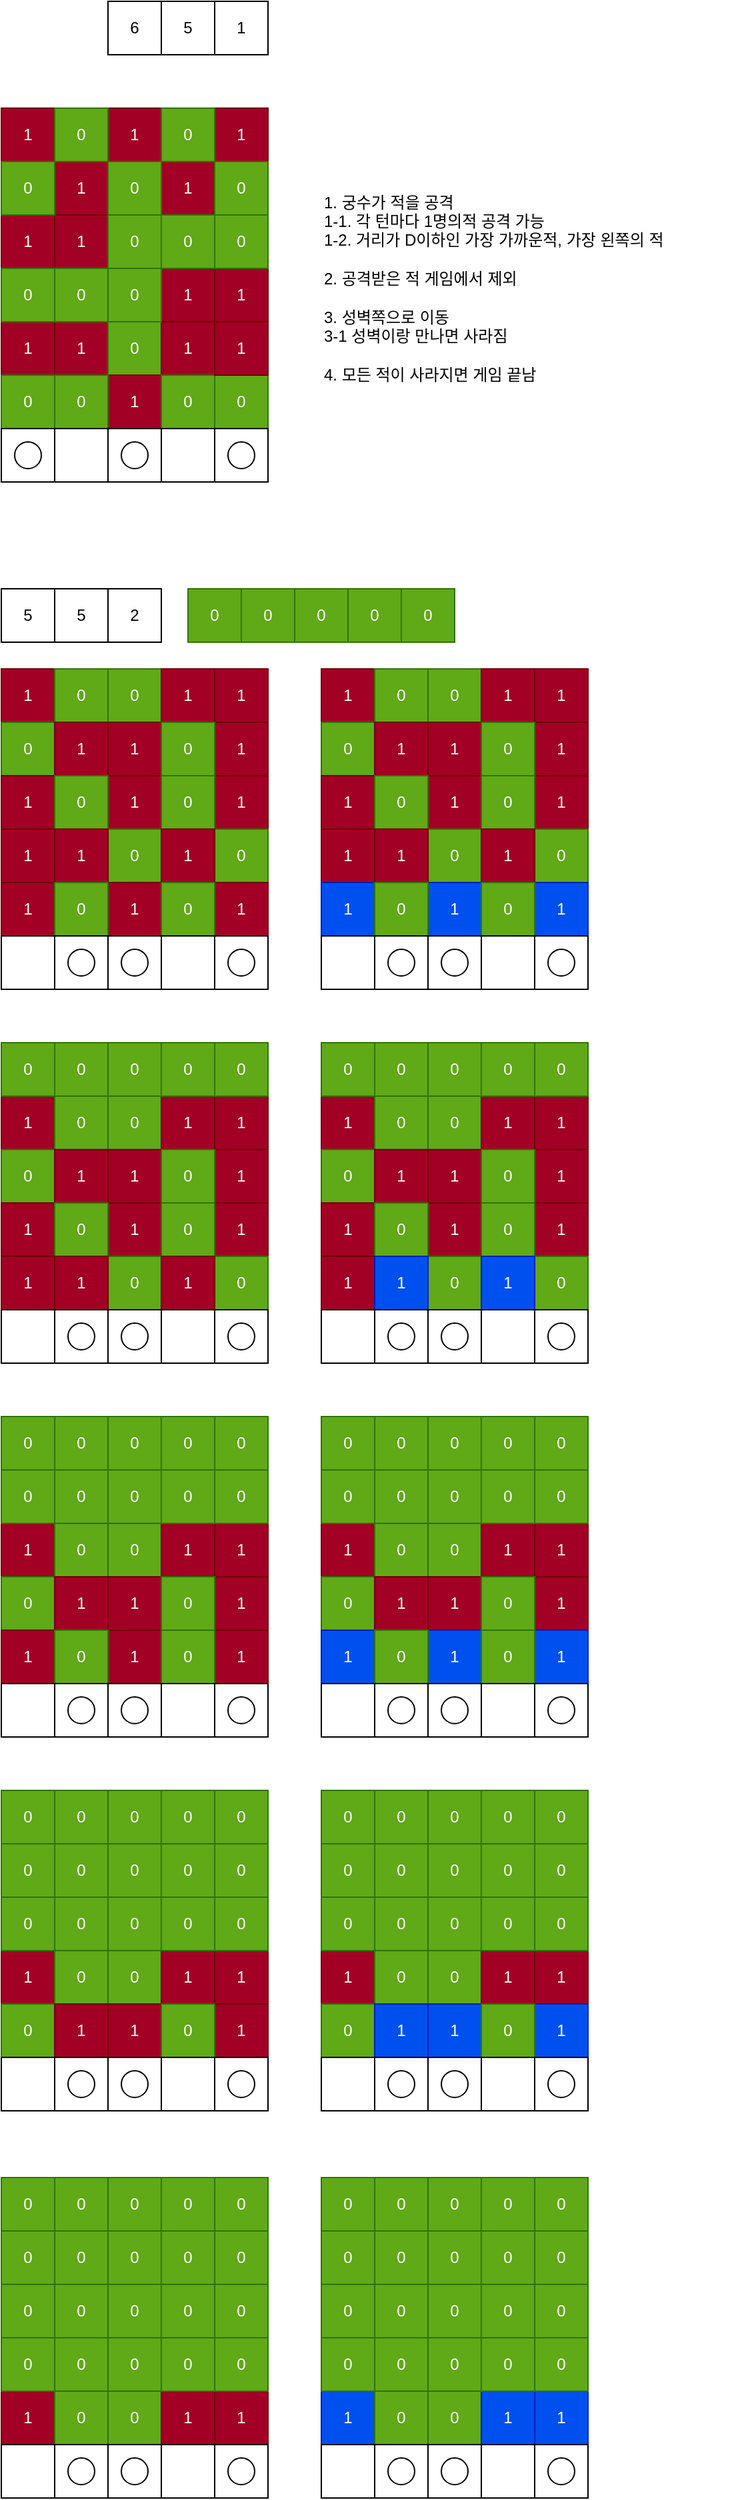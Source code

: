 <mxfile version="15.8.7" type="device"><diagram id="KOAyzULLz6Uat1Ov26yo" name="페이지-1"><mxGraphModel dx="1410" dy="857" grid="1" gridSize="10" guides="1" tooltips="1" connect="1" arrows="1" fold="1" page="1" pageScale="1" pageWidth="10000" pageHeight="10000" math="0" shadow="0"><root><mxCell id="0"/><mxCell id="1" parent="0"/><mxCell id="VkX-UAaxrcjPSE7Djrzd-1" value="1" style="rounded=0;whiteSpace=wrap;html=1;" vertex="1" parent="1"><mxGeometry x="280" y="160" width="40" height="40" as="geometry"/></mxCell><mxCell id="VkX-UAaxrcjPSE7Djrzd-2" value="6" style="rounded=0;whiteSpace=wrap;html=1;" vertex="1" parent="1"><mxGeometry x="360" y="80" width="40" height="40" as="geometry"/></mxCell><mxCell id="VkX-UAaxrcjPSE7Djrzd-3" value="5" style="rounded=0;whiteSpace=wrap;html=1;" vertex="1" parent="1"><mxGeometry x="400" y="80" width="40" height="40" as="geometry"/></mxCell><mxCell id="VkX-UAaxrcjPSE7Djrzd-4" value="1" style="rounded=0;whiteSpace=wrap;html=1;" vertex="1" parent="1"><mxGeometry x="440" y="80" width="40" height="40" as="geometry"/></mxCell><mxCell id="VkX-UAaxrcjPSE7Djrzd-5" value="0" style="rounded=0;whiteSpace=wrap;html=1;" vertex="1" parent="1"><mxGeometry x="320" y="160" width="40" height="40" as="geometry"/></mxCell><mxCell id="VkX-UAaxrcjPSE7Djrzd-6" value="1" style="rounded=0;whiteSpace=wrap;html=1;" vertex="1" parent="1"><mxGeometry x="360" y="160" width="40" height="40" as="geometry"/></mxCell><mxCell id="VkX-UAaxrcjPSE7Djrzd-7" value="0" style="rounded=0;whiteSpace=wrap;html=1;" vertex="1" parent="1"><mxGeometry x="400" y="160" width="40" height="40" as="geometry"/></mxCell><mxCell id="VkX-UAaxrcjPSE7Djrzd-8" value="1" style="rounded=0;whiteSpace=wrap;html=1;" vertex="1" parent="1"><mxGeometry x="440" y="160" width="40" height="40" as="geometry"/></mxCell><mxCell id="VkX-UAaxrcjPSE7Djrzd-9" value="0" style="rounded=0;whiteSpace=wrap;html=1;" vertex="1" parent="1"><mxGeometry x="280" y="200" width="40" height="40" as="geometry"/></mxCell><mxCell id="VkX-UAaxrcjPSE7Djrzd-10" value="1" style="rounded=0;whiteSpace=wrap;html=1;" vertex="1" parent="1"><mxGeometry x="320" y="200" width="40" height="40" as="geometry"/></mxCell><mxCell id="VkX-UAaxrcjPSE7Djrzd-11" value="0" style="rounded=0;whiteSpace=wrap;html=1;" vertex="1" parent="1"><mxGeometry x="360" y="200" width="40" height="40" as="geometry"/></mxCell><mxCell id="VkX-UAaxrcjPSE7Djrzd-12" value="1" style="rounded=0;whiteSpace=wrap;html=1;" vertex="1" parent="1"><mxGeometry x="400" y="200" width="40" height="40" as="geometry"/></mxCell><mxCell id="VkX-UAaxrcjPSE7Djrzd-13" value="0" style="rounded=0;whiteSpace=wrap;html=1;" vertex="1" parent="1"><mxGeometry x="440" y="200" width="40" height="40" as="geometry"/></mxCell><mxCell id="VkX-UAaxrcjPSE7Djrzd-14" value="1" style="rounded=0;whiteSpace=wrap;html=1;" vertex="1" parent="1"><mxGeometry x="280" y="240" width="40" height="40" as="geometry"/></mxCell><mxCell id="VkX-UAaxrcjPSE7Djrzd-15" value="1" style="rounded=0;whiteSpace=wrap;html=1;" vertex="1" parent="1"><mxGeometry x="320" y="240" width="40" height="40" as="geometry"/></mxCell><mxCell id="VkX-UAaxrcjPSE7Djrzd-16" value="0" style="rounded=0;whiteSpace=wrap;html=1;" vertex="1" parent="1"><mxGeometry x="360" y="240" width="40" height="40" as="geometry"/></mxCell><mxCell id="VkX-UAaxrcjPSE7Djrzd-17" value="0" style="rounded=0;whiteSpace=wrap;html=1;" vertex="1" parent="1"><mxGeometry x="400" y="240" width="40" height="40" as="geometry"/></mxCell><mxCell id="VkX-UAaxrcjPSE7Djrzd-18" value="0" style="rounded=0;whiteSpace=wrap;html=1;" vertex="1" parent="1"><mxGeometry x="440" y="240" width="40" height="40" as="geometry"/></mxCell><mxCell id="VkX-UAaxrcjPSE7Djrzd-19" value="0" style="rounded=0;whiteSpace=wrap;html=1;" vertex="1" parent="1"><mxGeometry x="280" y="280" width="40" height="40" as="geometry"/></mxCell><mxCell id="VkX-UAaxrcjPSE7Djrzd-20" value="0" style="rounded=0;whiteSpace=wrap;html=1;" vertex="1" parent="1"><mxGeometry x="320" y="280" width="40" height="40" as="geometry"/></mxCell><mxCell id="VkX-UAaxrcjPSE7Djrzd-21" value="0" style="rounded=0;whiteSpace=wrap;html=1;" vertex="1" parent="1"><mxGeometry x="360" y="280" width="40" height="40" as="geometry"/></mxCell><mxCell id="VkX-UAaxrcjPSE7Djrzd-22" value="1" style="rounded=0;whiteSpace=wrap;html=1;" vertex="1" parent="1"><mxGeometry x="400" y="280" width="40" height="40" as="geometry"/></mxCell><mxCell id="VkX-UAaxrcjPSE7Djrzd-23" value="1" style="rounded=0;whiteSpace=wrap;html=1;" vertex="1" parent="1"><mxGeometry x="440" y="280" width="40" height="40" as="geometry"/></mxCell><mxCell id="VkX-UAaxrcjPSE7Djrzd-24" value="1" style="rounded=0;whiteSpace=wrap;html=1;fillColor=#a20025;fontColor=#ffffff;strokeColor=#6F0000;" vertex="1" parent="1"><mxGeometry x="280" y="320" width="40" height="40" as="geometry"/></mxCell><mxCell id="VkX-UAaxrcjPSE7Djrzd-25" value="1" style="rounded=0;whiteSpace=wrap;html=1;fillColor=#a20025;fontColor=#ffffff;strokeColor=#6F0000;" vertex="1" parent="1"><mxGeometry x="320" y="320" width="40" height="40" as="geometry"/></mxCell><mxCell id="VkX-UAaxrcjPSE7Djrzd-26" value="0" style="rounded=0;whiteSpace=wrap;html=1;fillColor=#60a917;fontColor=#ffffff;strokeColor=#2D7600;" vertex="1" parent="1"><mxGeometry x="360" y="320" width="40" height="40" as="geometry"/></mxCell><mxCell id="VkX-UAaxrcjPSE7Djrzd-27" value="1" style="rounded=0;whiteSpace=wrap;html=1;fillColor=#a20025;fontColor=#ffffff;strokeColor=#6F0000;" vertex="1" parent="1"><mxGeometry x="400" y="320" width="40" height="40" as="geometry"/></mxCell><mxCell id="VkX-UAaxrcjPSE7Djrzd-28" value="1" style="rounded=0;whiteSpace=wrap;html=1;" vertex="1" parent="1"><mxGeometry x="440" y="320" width="40" height="40" as="geometry"/></mxCell><mxCell id="VkX-UAaxrcjPSE7Djrzd-29" value="0" style="rounded=0;whiteSpace=wrap;html=1;" vertex="1" parent="1"><mxGeometry x="280" y="360" width="40" height="40" as="geometry"/></mxCell><mxCell id="VkX-UAaxrcjPSE7Djrzd-30" value="0" style="rounded=0;whiteSpace=wrap;html=1;" vertex="1" parent="1"><mxGeometry x="320" y="360" width="40" height="40" as="geometry"/></mxCell><mxCell id="VkX-UAaxrcjPSE7Djrzd-31" value="1" style="rounded=0;whiteSpace=wrap;html=1;fillColor=#a20025;fontColor=#ffffff;strokeColor=#6F0000;" vertex="1" parent="1"><mxGeometry x="360" y="360" width="40" height="40" as="geometry"/></mxCell><mxCell id="VkX-UAaxrcjPSE7Djrzd-32" value="0" style="rounded=0;whiteSpace=wrap;html=1;fillColor=#60a917;fontColor=#ffffff;strokeColor=#2D7600;" vertex="1" parent="1"><mxGeometry x="400" y="360" width="40" height="40" as="geometry"/></mxCell><mxCell id="VkX-UAaxrcjPSE7Djrzd-33" value="0" style="rounded=0;whiteSpace=wrap;html=1;" vertex="1" parent="1"><mxGeometry x="440" y="360" width="40" height="40" as="geometry"/></mxCell><mxCell id="VkX-UAaxrcjPSE7Djrzd-34" value="1" style="rounded=0;whiteSpace=wrap;html=1;fillColor=#a20025;fontColor=#ffffff;strokeColor=#6F0000;" vertex="1" parent="1"><mxGeometry x="280" y="160" width="40" height="40" as="geometry"/></mxCell><mxCell id="VkX-UAaxrcjPSE7Djrzd-35" value="1" style="rounded=0;whiteSpace=wrap;html=1;fillColor=#a20025;fontColor=#ffffff;strokeColor=#6F0000;" vertex="1" parent="1"><mxGeometry x="360" y="160" width="40" height="40" as="geometry"/></mxCell><mxCell id="VkX-UAaxrcjPSE7Djrzd-36" value="1" style="rounded=0;whiteSpace=wrap;html=1;fillColor=#a20025;fontColor=#ffffff;strokeColor=#6F0000;" vertex="1" parent="1"><mxGeometry x="440" y="160" width="40" height="40" as="geometry"/></mxCell><mxCell id="VkX-UAaxrcjPSE7Djrzd-37" value="1" style="rounded=0;whiteSpace=wrap;html=1;fillColor=#a20025;fontColor=#ffffff;strokeColor=#6F0000;" vertex="1" parent="1"><mxGeometry x="320" y="200" width="40" height="40" as="geometry"/></mxCell><mxCell id="VkX-UAaxrcjPSE7Djrzd-38" value="1" style="rounded=0;whiteSpace=wrap;html=1;fillColor=#a20025;fontColor=#ffffff;strokeColor=#6F0000;" vertex="1" parent="1"><mxGeometry x="400" y="200" width="40" height="40" as="geometry"/></mxCell><mxCell id="VkX-UAaxrcjPSE7Djrzd-39" value="1" style="rounded=0;whiteSpace=wrap;html=1;fillColor=#a20025;fontColor=#ffffff;strokeColor=#6F0000;" vertex="1" parent="1"><mxGeometry x="320" y="240" width="40" height="40" as="geometry"/></mxCell><mxCell id="VkX-UAaxrcjPSE7Djrzd-40" value="1" style="rounded=0;whiteSpace=wrap;html=1;fillColor=#a20025;fontColor=#ffffff;strokeColor=#6F0000;" vertex="1" parent="1"><mxGeometry x="280" y="240" width="40" height="40" as="geometry"/></mxCell><mxCell id="VkX-UAaxrcjPSE7Djrzd-41" value="1" style="rounded=0;whiteSpace=wrap;html=1;fillColor=#a20025;fontColor=#ffffff;strokeColor=#6F0000;" vertex="1" parent="1"><mxGeometry x="400" y="280" width="40" height="40" as="geometry"/></mxCell><mxCell id="VkX-UAaxrcjPSE7Djrzd-42" value="1" style="rounded=0;whiteSpace=wrap;html=1;fillColor=#a20025;fontColor=#ffffff;strokeColor=#6F0000;" vertex="1" parent="1"><mxGeometry x="440" y="280" width="40" height="40" as="geometry"/></mxCell><mxCell id="VkX-UAaxrcjPSE7Djrzd-43" value="0" style="rounded=0;whiteSpace=wrap;html=1;" vertex="1" parent="1"><mxGeometry x="320" y="160" width="40" height="40" as="geometry"/></mxCell><mxCell id="VkX-UAaxrcjPSE7Djrzd-44" value="0" style="rounded=0;whiteSpace=wrap;html=1;" vertex="1" parent="1"><mxGeometry x="280" y="200" width="40" height="40" as="geometry"/></mxCell><mxCell id="VkX-UAaxrcjPSE7Djrzd-45" value="0" style="rounded=0;whiteSpace=wrap;html=1;" vertex="1" parent="1"><mxGeometry x="360" y="200" width="40" height="40" as="geometry"/></mxCell><mxCell id="VkX-UAaxrcjPSE7Djrzd-46" value="0" style="rounded=0;whiteSpace=wrap;html=1;" vertex="1" parent="1"><mxGeometry x="360" y="240" width="40" height="40" as="geometry"/></mxCell><mxCell id="VkX-UAaxrcjPSE7Djrzd-47" value="0" style="rounded=0;whiteSpace=wrap;html=1;" vertex="1" parent="1"><mxGeometry x="400" y="160" width="40" height="40" as="geometry"/></mxCell><mxCell id="VkX-UAaxrcjPSE7Djrzd-48" value="0" style="rounded=0;whiteSpace=wrap;html=1;" vertex="1" parent="1"><mxGeometry x="320" y="160" width="40" height="40" as="geometry"/></mxCell><mxCell id="VkX-UAaxrcjPSE7Djrzd-49" value="0" style="rounded=0;whiteSpace=wrap;html=1;" vertex="1" parent="1"><mxGeometry x="280" y="200" width="40" height="40" as="geometry"/></mxCell><mxCell id="VkX-UAaxrcjPSE7Djrzd-50" value="0" style="rounded=0;whiteSpace=wrap;html=1;" vertex="1" parent="1"><mxGeometry x="360" y="200" width="40" height="40" as="geometry"/></mxCell><mxCell id="VkX-UAaxrcjPSE7Djrzd-51" value="0" style="rounded=0;whiteSpace=wrap;html=1;" vertex="1" parent="1"><mxGeometry x="360" y="240" width="40" height="40" as="geometry"/></mxCell><mxCell id="VkX-UAaxrcjPSE7Djrzd-52" value="0" style="rounded=0;whiteSpace=wrap;html=1;" vertex="1" parent="1"><mxGeometry x="400" y="160" width="40" height="40" as="geometry"/></mxCell><mxCell id="VkX-UAaxrcjPSE7Djrzd-53" value="0" style="rounded=0;whiteSpace=wrap;html=1;" vertex="1" parent="1"><mxGeometry x="440" y="200" width="40" height="40" as="geometry"/></mxCell><mxCell id="VkX-UAaxrcjPSE7Djrzd-54" value="0" style="rounded=0;whiteSpace=wrap;html=1;" vertex="1" parent="1"><mxGeometry x="320" y="160" width="40" height="40" as="geometry"/></mxCell><mxCell id="VkX-UAaxrcjPSE7Djrzd-55" value="0" style="rounded=0;whiteSpace=wrap;html=1;" vertex="1" parent="1"><mxGeometry x="280" y="200" width="40" height="40" as="geometry"/></mxCell><mxCell id="VkX-UAaxrcjPSE7Djrzd-56" value="0" style="rounded=0;whiteSpace=wrap;html=1;" vertex="1" parent="1"><mxGeometry x="360" y="200" width="40" height="40" as="geometry"/></mxCell><mxCell id="VkX-UAaxrcjPSE7Djrzd-57" value="0" style="rounded=0;whiteSpace=wrap;html=1;" vertex="1" parent="1"><mxGeometry x="360" y="240" width="40" height="40" as="geometry"/></mxCell><mxCell id="VkX-UAaxrcjPSE7Djrzd-58" value="0" style="rounded=0;whiteSpace=wrap;html=1;" vertex="1" parent="1"><mxGeometry x="400" y="160" width="40" height="40" as="geometry"/></mxCell><mxCell id="VkX-UAaxrcjPSE7Djrzd-59" value="0" style="rounded=0;whiteSpace=wrap;html=1;" vertex="1" parent="1"><mxGeometry x="440" y="200" width="40" height="40" as="geometry"/></mxCell><mxCell id="VkX-UAaxrcjPSE7Djrzd-60" value="0" style="rounded=0;whiteSpace=wrap;html=1;" vertex="1" parent="1"><mxGeometry x="400" y="240" width="40" height="40" as="geometry"/></mxCell><mxCell id="VkX-UAaxrcjPSE7Djrzd-61" value="0" style="rounded=0;whiteSpace=wrap;html=1;" vertex="1" parent="1"><mxGeometry x="440" y="240" width="40" height="40" as="geometry"/></mxCell><mxCell id="VkX-UAaxrcjPSE7Djrzd-62" value="0" style="rounded=0;whiteSpace=wrap;html=1;" vertex="1" parent="1"><mxGeometry x="320" y="280" width="40" height="40" as="geometry"/></mxCell><mxCell id="VkX-UAaxrcjPSE7Djrzd-63" value="0" style="rounded=0;whiteSpace=wrap;html=1;" vertex="1" parent="1"><mxGeometry x="360" y="280" width="40" height="40" as="geometry"/></mxCell><mxCell id="VkX-UAaxrcjPSE7Djrzd-64" value="0" style="rounded=0;whiteSpace=wrap;html=1;" vertex="1" parent="1"><mxGeometry x="320" y="160" width="40" height="40" as="geometry"/></mxCell><mxCell id="VkX-UAaxrcjPSE7Djrzd-65" value="0" style="rounded=0;whiteSpace=wrap;html=1;" vertex="1" parent="1"><mxGeometry x="280" y="200" width="40" height="40" as="geometry"/></mxCell><mxCell id="VkX-UAaxrcjPSE7Djrzd-66" value="0" style="rounded=0;whiteSpace=wrap;html=1;" vertex="1" parent="1"><mxGeometry x="360" y="200" width="40" height="40" as="geometry"/></mxCell><mxCell id="VkX-UAaxrcjPSE7Djrzd-67" value="0" style="rounded=0;whiteSpace=wrap;html=1;" vertex="1" parent="1"><mxGeometry x="360" y="240" width="40" height="40" as="geometry"/></mxCell><mxCell id="VkX-UAaxrcjPSE7Djrzd-68" value="0" style="rounded=0;whiteSpace=wrap;html=1;" vertex="1" parent="1"><mxGeometry x="400" y="160" width="40" height="40" as="geometry"/></mxCell><mxCell id="VkX-UAaxrcjPSE7Djrzd-69" value="0" style="rounded=0;whiteSpace=wrap;html=1;" vertex="1" parent="1"><mxGeometry x="440" y="200" width="40" height="40" as="geometry"/></mxCell><mxCell id="VkX-UAaxrcjPSE7Djrzd-70" value="0" style="rounded=0;whiteSpace=wrap;html=1;" vertex="1" parent="1"><mxGeometry x="400" y="240" width="40" height="40" as="geometry"/></mxCell><mxCell id="VkX-UAaxrcjPSE7Djrzd-71" value="0" style="rounded=0;whiteSpace=wrap;html=1;" vertex="1" parent="1"><mxGeometry x="440" y="240" width="40" height="40" as="geometry"/></mxCell><mxCell id="VkX-UAaxrcjPSE7Djrzd-72" value="0" style="rounded=0;whiteSpace=wrap;html=1;" vertex="1" parent="1"><mxGeometry x="320" y="280" width="40" height="40" as="geometry"/></mxCell><mxCell id="VkX-UAaxrcjPSE7Djrzd-73" value="0" style="rounded=0;whiteSpace=wrap;html=1;" vertex="1" parent="1"><mxGeometry x="360" y="280" width="40" height="40" as="geometry"/></mxCell><mxCell id="VkX-UAaxrcjPSE7Djrzd-74" value="0" style="rounded=0;whiteSpace=wrap;html=1;" vertex="1" parent="1"><mxGeometry x="320" y="160" width="40" height="40" as="geometry"/></mxCell><mxCell id="VkX-UAaxrcjPSE7Djrzd-75" value="0" style="rounded=0;whiteSpace=wrap;html=1;" vertex="1" parent="1"><mxGeometry x="280" y="200" width="40" height="40" as="geometry"/></mxCell><mxCell id="VkX-UAaxrcjPSE7Djrzd-76" value="0" style="rounded=0;whiteSpace=wrap;html=1;" vertex="1" parent="1"><mxGeometry x="360" y="200" width="40" height="40" as="geometry"/></mxCell><mxCell id="VkX-UAaxrcjPSE7Djrzd-77" value="0" style="rounded=0;whiteSpace=wrap;html=1;" vertex="1" parent="1"><mxGeometry x="360" y="240" width="40" height="40" as="geometry"/></mxCell><mxCell id="VkX-UAaxrcjPSE7Djrzd-78" value="0" style="rounded=0;whiteSpace=wrap;html=1;" vertex="1" parent="1"><mxGeometry x="400" y="160" width="40" height="40" as="geometry"/></mxCell><mxCell id="VkX-UAaxrcjPSE7Djrzd-79" value="0" style="rounded=0;whiteSpace=wrap;html=1;" vertex="1" parent="1"><mxGeometry x="440" y="200" width="40" height="40" as="geometry"/></mxCell><mxCell id="VkX-UAaxrcjPSE7Djrzd-80" value="0" style="rounded=0;whiteSpace=wrap;html=1;" vertex="1" parent="1"><mxGeometry x="400" y="240" width="40" height="40" as="geometry"/></mxCell><mxCell id="VkX-UAaxrcjPSE7Djrzd-81" value="0" style="rounded=0;whiteSpace=wrap;html=1;" vertex="1" parent="1"><mxGeometry x="440" y="240" width="40" height="40" as="geometry"/></mxCell><mxCell id="VkX-UAaxrcjPSE7Djrzd-82" value="0" style="rounded=0;whiteSpace=wrap;html=1;" vertex="1" parent="1"><mxGeometry x="320" y="280" width="40" height="40" as="geometry"/></mxCell><mxCell id="VkX-UAaxrcjPSE7Djrzd-83" value="0" style="rounded=0;whiteSpace=wrap;html=1;" vertex="1" parent="1"><mxGeometry x="360" y="280" width="40" height="40" as="geometry"/></mxCell><mxCell id="VkX-UAaxrcjPSE7Djrzd-84" value="0" style="rounded=0;whiteSpace=wrap;html=1;" vertex="1" parent="1"><mxGeometry x="320" y="160" width="40" height="40" as="geometry"/></mxCell><mxCell id="VkX-UAaxrcjPSE7Djrzd-85" value="0" style="rounded=0;whiteSpace=wrap;html=1;" vertex="1" parent="1"><mxGeometry x="280" y="200" width="40" height="40" as="geometry"/></mxCell><mxCell id="VkX-UAaxrcjPSE7Djrzd-86" value="0" style="rounded=0;whiteSpace=wrap;html=1;" vertex="1" parent="1"><mxGeometry x="360" y="200" width="40" height="40" as="geometry"/></mxCell><mxCell id="VkX-UAaxrcjPSE7Djrzd-87" value="0" style="rounded=0;whiteSpace=wrap;html=1;" vertex="1" parent="1"><mxGeometry x="360" y="240" width="40" height="40" as="geometry"/></mxCell><mxCell id="VkX-UAaxrcjPSE7Djrzd-88" value="0" style="rounded=0;whiteSpace=wrap;html=1;" vertex="1" parent="1"><mxGeometry x="400" y="160" width="40" height="40" as="geometry"/></mxCell><mxCell id="VkX-UAaxrcjPSE7Djrzd-89" value="0" style="rounded=0;whiteSpace=wrap;html=1;" vertex="1" parent="1"><mxGeometry x="440" y="200" width="40" height="40" as="geometry"/></mxCell><mxCell id="VkX-UAaxrcjPSE7Djrzd-90" value="0" style="rounded=0;whiteSpace=wrap;html=1;" vertex="1" parent="1"><mxGeometry x="400" y="240" width="40" height="40" as="geometry"/></mxCell><mxCell id="VkX-UAaxrcjPSE7Djrzd-91" value="0" style="rounded=0;whiteSpace=wrap;html=1;" vertex="1" parent="1"><mxGeometry x="440" y="240" width="40" height="40" as="geometry"/></mxCell><mxCell id="VkX-UAaxrcjPSE7Djrzd-92" value="0" style="rounded=0;whiteSpace=wrap;html=1;" vertex="1" parent="1"><mxGeometry x="320" y="280" width="40" height="40" as="geometry"/></mxCell><mxCell id="VkX-UAaxrcjPSE7Djrzd-93" value="0" style="rounded=0;whiteSpace=wrap;html=1;" vertex="1" parent="1"><mxGeometry x="360" y="280" width="40" height="40" as="geometry"/></mxCell><mxCell id="VkX-UAaxrcjPSE7Djrzd-94" value="0" style="rounded=0;whiteSpace=wrap;html=1;" vertex="1" parent="1"><mxGeometry x="280" y="360" width="40" height="40" as="geometry"/></mxCell><mxCell id="VkX-UAaxrcjPSE7Djrzd-95" value="0" style="rounded=0;whiteSpace=wrap;html=1;" vertex="1" parent="1"><mxGeometry x="280" y="280" width="40" height="40" as="geometry"/></mxCell><mxCell id="VkX-UAaxrcjPSE7Djrzd-96" value="0" style="rounded=0;whiteSpace=wrap;html=1;" vertex="1" parent="1"><mxGeometry x="320" y="360" width="40" height="40" as="geometry"/></mxCell><mxCell id="VkX-UAaxrcjPSE7Djrzd-97" value="0" style="rounded=0;whiteSpace=wrap;html=1;" vertex="1" parent="1"><mxGeometry x="320" y="160" width="40" height="40" as="geometry"/></mxCell><mxCell id="VkX-UAaxrcjPSE7Djrzd-98" value="0" style="rounded=0;whiteSpace=wrap;html=1;" vertex="1" parent="1"><mxGeometry x="280" y="200" width="40" height="40" as="geometry"/></mxCell><mxCell id="VkX-UAaxrcjPSE7Djrzd-99" value="0" style="rounded=0;whiteSpace=wrap;html=1;" vertex="1" parent="1"><mxGeometry x="360" y="200" width="40" height="40" as="geometry"/></mxCell><mxCell id="VkX-UAaxrcjPSE7Djrzd-100" value="0" style="rounded=0;whiteSpace=wrap;html=1;" vertex="1" parent="1"><mxGeometry x="360" y="240" width="40" height="40" as="geometry"/></mxCell><mxCell id="VkX-UAaxrcjPSE7Djrzd-101" value="0" style="rounded=0;whiteSpace=wrap;html=1;" vertex="1" parent="1"><mxGeometry x="400" y="160" width="40" height="40" as="geometry"/></mxCell><mxCell id="VkX-UAaxrcjPSE7Djrzd-102" value="0" style="rounded=0;whiteSpace=wrap;html=1;" vertex="1" parent="1"><mxGeometry x="440" y="200" width="40" height="40" as="geometry"/></mxCell><mxCell id="VkX-UAaxrcjPSE7Djrzd-103" value="0" style="rounded=0;whiteSpace=wrap;html=1;" vertex="1" parent="1"><mxGeometry x="400" y="240" width="40" height="40" as="geometry"/></mxCell><mxCell id="VkX-UAaxrcjPSE7Djrzd-104" value="0" style="rounded=0;whiteSpace=wrap;html=1;" vertex="1" parent="1"><mxGeometry x="440" y="240" width="40" height="40" as="geometry"/></mxCell><mxCell id="VkX-UAaxrcjPSE7Djrzd-105" value="0" style="rounded=0;whiteSpace=wrap;html=1;" vertex="1" parent="1"><mxGeometry x="320" y="280" width="40" height="40" as="geometry"/></mxCell><mxCell id="VkX-UAaxrcjPSE7Djrzd-106" value="0" style="rounded=0;whiteSpace=wrap;html=1;" vertex="1" parent="1"><mxGeometry x="360" y="280" width="40" height="40" as="geometry"/></mxCell><mxCell id="VkX-UAaxrcjPSE7Djrzd-107" value="0" style="rounded=0;whiteSpace=wrap;html=1;" vertex="1" parent="1"><mxGeometry x="280" y="360" width="40" height="40" as="geometry"/></mxCell><mxCell id="VkX-UAaxrcjPSE7Djrzd-108" value="0" style="rounded=0;whiteSpace=wrap;html=1;" vertex="1" parent="1"><mxGeometry x="280" y="280" width="40" height="40" as="geometry"/></mxCell><mxCell id="VkX-UAaxrcjPSE7Djrzd-109" value="0" style="rounded=0;whiteSpace=wrap;html=1;" vertex="1" parent="1"><mxGeometry x="320" y="360" width="40" height="40" as="geometry"/></mxCell><mxCell id="VkX-UAaxrcjPSE7Djrzd-110" value="0" style="rounded=0;whiteSpace=wrap;html=1;fillColor=#60a917;fontColor=#ffffff;strokeColor=#2D7600;" vertex="1" parent="1"><mxGeometry x="320" y="160" width="40" height="40" as="geometry"/></mxCell><mxCell id="VkX-UAaxrcjPSE7Djrzd-111" value="0" style="rounded=0;whiteSpace=wrap;html=1;fillColor=#60a917;fontColor=#ffffff;strokeColor=#2D7600;" vertex="1" parent="1"><mxGeometry x="280" y="200" width="40" height="40" as="geometry"/></mxCell><mxCell id="VkX-UAaxrcjPSE7Djrzd-112" value="0" style="rounded=0;whiteSpace=wrap;html=1;fillColor=#60a917;fontColor=#ffffff;strokeColor=#2D7600;" vertex="1" parent="1"><mxGeometry x="360" y="200" width="40" height="40" as="geometry"/></mxCell><mxCell id="VkX-UAaxrcjPSE7Djrzd-113" value="0" style="rounded=0;whiteSpace=wrap;html=1;fillColor=#60a917;fontColor=#ffffff;strokeColor=#2D7600;" vertex="1" parent="1"><mxGeometry x="360" y="240" width="40" height="40" as="geometry"/></mxCell><mxCell id="VkX-UAaxrcjPSE7Djrzd-114" value="0" style="rounded=0;whiteSpace=wrap;html=1;fillColor=#60a917;fontColor=#ffffff;strokeColor=#2D7600;" vertex="1" parent="1"><mxGeometry x="400" y="160" width="40" height="40" as="geometry"/></mxCell><mxCell id="VkX-UAaxrcjPSE7Djrzd-115" value="0" style="rounded=0;whiteSpace=wrap;html=1;fillColor=#60a917;fontColor=#ffffff;strokeColor=#2D7600;" vertex="1" parent="1"><mxGeometry x="440" y="200" width="40" height="40" as="geometry"/></mxCell><mxCell id="VkX-UAaxrcjPSE7Djrzd-116" value="0" style="rounded=0;whiteSpace=wrap;html=1;fillColor=#60a917;fontColor=#ffffff;strokeColor=#2D7600;" vertex="1" parent="1"><mxGeometry x="400" y="240" width="40" height="40" as="geometry"/></mxCell><mxCell id="VkX-UAaxrcjPSE7Djrzd-117" value="0" style="rounded=0;whiteSpace=wrap;html=1;fillColor=#60a917;fontColor=#ffffff;strokeColor=#2D7600;" vertex="1" parent="1"><mxGeometry x="440" y="240" width="40" height="40" as="geometry"/></mxCell><mxCell id="VkX-UAaxrcjPSE7Djrzd-118" value="0" style="rounded=0;whiteSpace=wrap;html=1;fillColor=#60a917;fontColor=#ffffff;strokeColor=#2D7600;" vertex="1" parent="1"><mxGeometry x="320" y="280" width="40" height="40" as="geometry"/></mxCell><mxCell id="VkX-UAaxrcjPSE7Djrzd-119" value="0" style="rounded=0;whiteSpace=wrap;html=1;fillColor=#60a917;fontColor=#ffffff;strokeColor=#2D7600;" vertex="1" parent="1"><mxGeometry x="360" y="280" width="40" height="40" as="geometry"/></mxCell><mxCell id="VkX-UAaxrcjPSE7Djrzd-120" value="0" style="rounded=0;whiteSpace=wrap;html=1;fillColor=#60a917;fontColor=#ffffff;strokeColor=#2D7600;" vertex="1" parent="1"><mxGeometry x="280" y="360" width="40" height="40" as="geometry"/></mxCell><mxCell id="VkX-UAaxrcjPSE7Djrzd-121" value="0" style="rounded=0;whiteSpace=wrap;html=1;fillColor=#60a917;fontColor=#ffffff;strokeColor=#2D7600;" vertex="1" parent="1"><mxGeometry x="280" y="280" width="40" height="40" as="geometry"/></mxCell><mxCell id="VkX-UAaxrcjPSE7Djrzd-122" value="0" style="rounded=0;whiteSpace=wrap;html=1;fillColor=#60a917;fontColor=#ffffff;strokeColor=#2D7600;" vertex="1" parent="1"><mxGeometry x="320" y="360" width="40" height="40" as="geometry"/></mxCell><mxCell id="VkX-UAaxrcjPSE7Djrzd-123" value="0" style="rounded=0;whiteSpace=wrap;html=1;fillColor=#60a917;fontColor=#ffffff;strokeColor=#2D7600;" vertex="1" parent="1"><mxGeometry x="440" y="360" width="40" height="40" as="geometry"/></mxCell><mxCell id="VkX-UAaxrcjPSE7Djrzd-124" value="1" style="rounded=0;whiteSpace=wrap;html=1;fillColor=#a20025;fontColor=#ffffff;strokeColor=#6F0000;" vertex="1" parent="1"><mxGeometry x="440" y="320" width="40" height="40" as="geometry"/></mxCell><mxCell id="VkX-UAaxrcjPSE7Djrzd-125" value="" style="rounded=0;whiteSpace=wrap;html=1;" vertex="1" parent="1"><mxGeometry x="280" y="400" width="40" height="40" as="geometry"/></mxCell><mxCell id="VkX-UAaxrcjPSE7Djrzd-127" value="" style="rounded=0;whiteSpace=wrap;html=1;" vertex="1" parent="1"><mxGeometry x="320" y="400" width="40" height="40" as="geometry"/></mxCell><mxCell id="VkX-UAaxrcjPSE7Djrzd-128" value="" style="rounded=0;whiteSpace=wrap;html=1;" vertex="1" parent="1"><mxGeometry x="360" y="400" width="40" height="40" as="geometry"/></mxCell><mxCell id="VkX-UAaxrcjPSE7Djrzd-129" value="" style="rounded=0;whiteSpace=wrap;html=1;" vertex="1" parent="1"><mxGeometry x="400" y="400" width="40" height="40" as="geometry"/></mxCell><mxCell id="VkX-UAaxrcjPSE7Djrzd-130" value="" style="rounded=0;whiteSpace=wrap;html=1;" vertex="1" parent="1"><mxGeometry x="440" y="400" width="40" height="40" as="geometry"/></mxCell><mxCell id="VkX-UAaxrcjPSE7Djrzd-131" value="" style="ellipse;whiteSpace=wrap;html=1;aspect=fixed;" vertex="1" parent="1"><mxGeometry x="290" y="410" width="20" height="20" as="geometry"/></mxCell><mxCell id="VkX-UAaxrcjPSE7Djrzd-132" value="" style="ellipse;whiteSpace=wrap;html=1;aspect=fixed;" vertex="1" parent="1"><mxGeometry x="370" y="410" width="20" height="20" as="geometry"/></mxCell><mxCell id="VkX-UAaxrcjPSE7Djrzd-133" value="" style="ellipse;whiteSpace=wrap;html=1;aspect=fixed;" vertex="1" parent="1"><mxGeometry x="450" y="410" width="20" height="20" as="geometry"/></mxCell><mxCell id="VkX-UAaxrcjPSE7Djrzd-134" value="1. 궁수가 적을 공격&lt;br&gt;1-1. 각 턴마다 1명의적 공격 가능&lt;br&gt;1-2. 거리가 D이하인 가장 가까운적, 가장 왼쪽의 적&lt;br&gt;&lt;br&gt;2. 공격받은 적 게임에서 제외&lt;br&gt;&lt;br&gt;3. 성벽쪽으로 이동&lt;br&gt;3-1 성벽이랑 만나면 사라짐&lt;br&gt;&lt;br&gt;4. 모든 적이 사라지면 게임 끝남" style="text;html=1;strokeColor=none;fillColor=none;align=left;verticalAlign=middle;whiteSpace=wrap;rounded=0;" vertex="1" parent="1"><mxGeometry x="520" y="210" width="310" height="170" as="geometry"/></mxCell><mxCell id="VkX-UAaxrcjPSE7Djrzd-135" value="5" style="rounded=0;whiteSpace=wrap;html=1;" vertex="1" parent="1"><mxGeometry x="280" y="520" width="40" height="40" as="geometry"/></mxCell><mxCell id="VkX-UAaxrcjPSE7Djrzd-136" value="5" style="rounded=0;whiteSpace=wrap;html=1;" vertex="1" parent="1"><mxGeometry x="320" y="520" width="40" height="40" as="geometry"/></mxCell><mxCell id="VkX-UAaxrcjPSE7Djrzd-137" value="2" style="rounded=0;whiteSpace=wrap;html=1;" vertex="1" parent="1"><mxGeometry x="360" y="520" width="40" height="40" as="geometry"/></mxCell><mxCell id="VkX-UAaxrcjPSE7Djrzd-138" value="1" style="rounded=0;whiteSpace=wrap;html=1;fillColor=#60a917;fontColor=#ffffff;strokeColor=#2D7600;" vertex="1" parent="1"><mxGeometry x="280" y="580" width="40" height="40" as="geometry"/></mxCell><mxCell id="VkX-UAaxrcjPSE7Djrzd-139" value="0" style="rounded=0;whiteSpace=wrap;html=1;fillColor=#60a917;fontColor=#ffffff;strokeColor=#2D7600;" vertex="1" parent="1"><mxGeometry x="320" y="580" width="40" height="40" as="geometry"/></mxCell><mxCell id="VkX-UAaxrcjPSE7Djrzd-140" value="1" style="rounded=0;whiteSpace=wrap;html=1;fillColor=#60a917;fontColor=#ffffff;strokeColor=#2D7600;" vertex="1" parent="1"><mxGeometry x="360" y="580" width="40" height="40" as="geometry"/></mxCell><mxCell id="VkX-UAaxrcjPSE7Djrzd-141" value="0" style="rounded=0;whiteSpace=wrap;html=1;fillColor=#60a917;fontColor=#ffffff;strokeColor=#2D7600;" vertex="1" parent="1"><mxGeometry x="400" y="580" width="40" height="40" as="geometry"/></mxCell><mxCell id="VkX-UAaxrcjPSE7Djrzd-142" value="1" style="rounded=0;whiteSpace=wrap;html=1;fillColor=#60a917;fontColor=#ffffff;strokeColor=#2D7600;" vertex="1" parent="1"><mxGeometry x="440" y="580" width="40" height="40" as="geometry"/></mxCell><mxCell id="VkX-UAaxrcjPSE7Djrzd-163" value="1" style="rounded=0;whiteSpace=wrap;html=1;fillColor=#a20025;fontColor=#ffffff;strokeColor=#6F0000;" vertex="1" parent="1"><mxGeometry x="280" y="580" width="40" height="40" as="geometry"/></mxCell><mxCell id="VkX-UAaxrcjPSE7Djrzd-164" value="0" style="rounded=0;whiteSpace=wrap;html=1;fillColor=#60a917;fontColor=#ffffff;strokeColor=#2D7600;" vertex="1" parent="1"><mxGeometry x="360" y="580" width="40" height="40" as="geometry"/></mxCell><mxCell id="VkX-UAaxrcjPSE7Djrzd-165" value="1" style="rounded=0;whiteSpace=wrap;html=1;fillColor=#a20025;fontColor=#ffffff;strokeColor=#6F0000;" vertex="1" parent="1"><mxGeometry x="440" y="580" width="40" height="40" as="geometry"/></mxCell><mxCell id="VkX-UAaxrcjPSE7Djrzd-172" value="0" style="rounded=0;whiteSpace=wrap;html=1;fillColor=#60a917;fontColor=#ffffff;strokeColor=#2D7600;" vertex="1" parent="1"><mxGeometry x="320" y="580" width="40" height="40" as="geometry"/></mxCell><mxCell id="VkX-UAaxrcjPSE7Djrzd-176" value="0" style="rounded=0;whiteSpace=wrap;html=1;fillColor=#60a917;fontColor=#ffffff;strokeColor=#2D7600;" vertex="1" parent="1"><mxGeometry x="400" y="580" width="40" height="40" as="geometry"/></mxCell><mxCell id="VkX-UAaxrcjPSE7Djrzd-177" value="0" style="rounded=0;whiteSpace=wrap;html=1;fillColor=#60a917;fontColor=#ffffff;strokeColor=#2D7600;" vertex="1" parent="1"><mxGeometry x="320" y="580" width="40" height="40" as="geometry"/></mxCell><mxCell id="VkX-UAaxrcjPSE7Djrzd-181" value="0" style="rounded=0;whiteSpace=wrap;html=1;fillColor=#60a917;fontColor=#ffffff;strokeColor=#2D7600;" vertex="1" parent="1"><mxGeometry x="400" y="580" width="40" height="40" as="geometry"/></mxCell><mxCell id="VkX-UAaxrcjPSE7Djrzd-183" value="0" style="rounded=0;whiteSpace=wrap;html=1;fillColor=#60a917;fontColor=#ffffff;strokeColor=#2D7600;" vertex="1" parent="1"><mxGeometry x="320" y="580" width="40" height="40" as="geometry"/></mxCell><mxCell id="VkX-UAaxrcjPSE7Djrzd-187" value="0" style="rounded=0;whiteSpace=wrap;html=1;fillColor=#60a917;fontColor=#ffffff;strokeColor=#2D7600;" vertex="1" parent="1"><mxGeometry x="400" y="580" width="40" height="40" as="geometry"/></mxCell><mxCell id="VkX-UAaxrcjPSE7Djrzd-193" value="0" style="rounded=0;whiteSpace=wrap;html=1;fillColor=#60a917;fontColor=#ffffff;strokeColor=#2D7600;" vertex="1" parent="1"><mxGeometry x="320" y="580" width="40" height="40" as="geometry"/></mxCell><mxCell id="VkX-UAaxrcjPSE7Djrzd-197" value="0" style="rounded=0;whiteSpace=wrap;html=1;fillColor=#60a917;fontColor=#ffffff;strokeColor=#2D7600;" vertex="1" parent="1"><mxGeometry x="400" y="580" width="40" height="40" as="geometry"/></mxCell><mxCell id="VkX-UAaxrcjPSE7Djrzd-203" value="0" style="rounded=0;whiteSpace=wrap;html=1;fillColor=#60a917;fontColor=#ffffff;strokeColor=#2D7600;" vertex="1" parent="1"><mxGeometry x="320" y="580" width="40" height="40" as="geometry"/></mxCell><mxCell id="VkX-UAaxrcjPSE7Djrzd-207" value="0" style="rounded=0;whiteSpace=wrap;html=1;fillColor=#60a917;fontColor=#ffffff;strokeColor=#2D7600;" vertex="1" parent="1"><mxGeometry x="400" y="580" width="40" height="40" as="geometry"/></mxCell><mxCell id="VkX-UAaxrcjPSE7Djrzd-213" value="0" style="rounded=0;whiteSpace=wrap;html=1;fillColor=#60a917;fontColor=#ffffff;strokeColor=#2D7600;" vertex="1" parent="1"><mxGeometry x="320" y="580" width="40" height="40" as="geometry"/></mxCell><mxCell id="VkX-UAaxrcjPSE7Djrzd-217" value="0" style="rounded=0;whiteSpace=wrap;html=1;fillColor=#60a917;fontColor=#ffffff;strokeColor=#2D7600;" vertex="1" parent="1"><mxGeometry x="400" y="580" width="40" height="40" as="geometry"/></mxCell><mxCell id="VkX-UAaxrcjPSE7Djrzd-224" value="0" style="rounded=0;whiteSpace=wrap;html=1;fillColor=#60a917;fontColor=#ffffff;strokeColor=#2D7600;" vertex="1" parent="1"><mxGeometry x="320" y="580" width="40" height="40" as="geometry"/></mxCell><mxCell id="VkX-UAaxrcjPSE7Djrzd-228" value="0" style="rounded=0;whiteSpace=wrap;html=1;fillColor=#60a917;fontColor=#ffffff;strokeColor=#2D7600;" vertex="1" parent="1"><mxGeometry x="400" y="580" width="40" height="40" as="geometry"/></mxCell><mxCell id="VkX-UAaxrcjPSE7Djrzd-235" value="0" style="rounded=0;whiteSpace=wrap;html=1;fillColor=#60a917;fontColor=#ffffff;strokeColor=#2D7600;" vertex="1" parent="1"><mxGeometry x="320" y="580" width="40" height="40" as="geometry"/></mxCell><mxCell id="VkX-UAaxrcjPSE7Djrzd-239" value="1" style="rounded=0;whiteSpace=wrap;html=1;fillColor=#a20025;fontColor=#ffffff;strokeColor=#6F0000;" vertex="1" parent="1"><mxGeometry x="400" y="580" width="40" height="40" as="geometry"/></mxCell><mxCell id="VkX-UAaxrcjPSE7Djrzd-247" value="1" style="rounded=0;whiteSpace=wrap;html=1;fillColor=#60a917;fontColor=#ffffff;strokeColor=#2D7600;" vertex="1" parent="1"><mxGeometry x="280" y="620" width="40" height="40" as="geometry"/></mxCell><mxCell id="VkX-UAaxrcjPSE7Djrzd-248" value="0" style="rounded=0;whiteSpace=wrap;html=1;fillColor=#60a917;fontColor=#ffffff;strokeColor=#2D7600;" vertex="1" parent="1"><mxGeometry x="320" y="620" width="40" height="40" as="geometry"/></mxCell><mxCell id="VkX-UAaxrcjPSE7Djrzd-249" value="1" style="rounded=0;whiteSpace=wrap;html=1;fillColor=#60a917;fontColor=#ffffff;strokeColor=#2D7600;" vertex="1" parent="1"><mxGeometry x="360" y="620" width="40" height="40" as="geometry"/></mxCell><mxCell id="VkX-UAaxrcjPSE7Djrzd-250" value="0" style="rounded=0;whiteSpace=wrap;html=1;fillColor=#60a917;fontColor=#ffffff;strokeColor=#2D7600;" vertex="1" parent="1"><mxGeometry x="400" y="620" width="40" height="40" as="geometry"/></mxCell><mxCell id="VkX-UAaxrcjPSE7Djrzd-251" value="1" style="rounded=0;whiteSpace=wrap;html=1;fillColor=#60a917;fontColor=#ffffff;strokeColor=#2D7600;" vertex="1" parent="1"><mxGeometry x="440" y="620" width="40" height="40" as="geometry"/></mxCell><mxCell id="VkX-UAaxrcjPSE7Djrzd-252" value="0" style="rounded=0;whiteSpace=wrap;html=1;fillColor=#60a917;fontColor=#ffffff;strokeColor=#2D7600;" vertex="1" parent="1"><mxGeometry x="280" y="620" width="40" height="40" as="geometry"/></mxCell><mxCell id="VkX-UAaxrcjPSE7Djrzd-253" value="1" style="rounded=0;whiteSpace=wrap;html=1;fillColor=#a20025;fontColor=#ffffff;strokeColor=#6F0000;" vertex="1" parent="1"><mxGeometry x="360" y="620" width="40" height="40" as="geometry"/></mxCell><mxCell id="VkX-UAaxrcjPSE7Djrzd-254" value="1" style="rounded=0;whiteSpace=wrap;html=1;fillColor=#a20025;fontColor=#ffffff;strokeColor=#6F0000;" vertex="1" parent="1"><mxGeometry x="440" y="620" width="40" height="40" as="geometry"/></mxCell><mxCell id="VkX-UAaxrcjPSE7Djrzd-255" value="0" style="rounded=0;whiteSpace=wrap;html=1;fillColor=#60a917;fontColor=#ffffff;strokeColor=#2D7600;" vertex="1" parent="1"><mxGeometry x="320" y="620" width="40" height="40" as="geometry"/></mxCell><mxCell id="VkX-UAaxrcjPSE7Djrzd-256" value="0" style="rounded=0;whiteSpace=wrap;html=1;fillColor=#60a917;fontColor=#ffffff;strokeColor=#2D7600;" vertex="1" parent="1"><mxGeometry x="400" y="620" width="40" height="40" as="geometry"/></mxCell><mxCell id="VkX-UAaxrcjPSE7Djrzd-257" value="0" style="rounded=0;whiteSpace=wrap;html=1;fillColor=#60a917;fontColor=#ffffff;strokeColor=#2D7600;" vertex="1" parent="1"><mxGeometry x="320" y="620" width="40" height="40" as="geometry"/></mxCell><mxCell id="VkX-UAaxrcjPSE7Djrzd-258" value="0" style="rounded=0;whiteSpace=wrap;html=1;fillColor=#60a917;fontColor=#ffffff;strokeColor=#2D7600;" vertex="1" parent="1"><mxGeometry x="400" y="620" width="40" height="40" as="geometry"/></mxCell><mxCell id="VkX-UAaxrcjPSE7Djrzd-259" value="0" style="rounded=0;whiteSpace=wrap;html=1;fillColor=#60a917;fontColor=#ffffff;strokeColor=#2D7600;" vertex="1" parent="1"><mxGeometry x="320" y="620" width="40" height="40" as="geometry"/></mxCell><mxCell id="VkX-UAaxrcjPSE7Djrzd-260" value="0" style="rounded=0;whiteSpace=wrap;html=1;fillColor=#60a917;fontColor=#ffffff;strokeColor=#2D7600;" vertex="1" parent="1"><mxGeometry x="400" y="620" width="40" height="40" as="geometry"/></mxCell><mxCell id="VkX-UAaxrcjPSE7Djrzd-261" value="0" style="rounded=0;whiteSpace=wrap;html=1;fillColor=#60a917;fontColor=#ffffff;strokeColor=#2D7600;" vertex="1" parent="1"><mxGeometry x="320" y="620" width="40" height="40" as="geometry"/></mxCell><mxCell id="VkX-UAaxrcjPSE7Djrzd-262" value="0" style="rounded=0;whiteSpace=wrap;html=1;fillColor=#60a917;fontColor=#ffffff;strokeColor=#2D7600;" vertex="1" parent="1"><mxGeometry x="400" y="620" width="40" height="40" as="geometry"/></mxCell><mxCell id="VkX-UAaxrcjPSE7Djrzd-263" value="0" style="rounded=0;whiteSpace=wrap;html=1;fillColor=#60a917;fontColor=#ffffff;strokeColor=#2D7600;" vertex="1" parent="1"><mxGeometry x="320" y="620" width="40" height="40" as="geometry"/></mxCell><mxCell id="VkX-UAaxrcjPSE7Djrzd-264" value="0" style="rounded=0;whiteSpace=wrap;html=1;fillColor=#60a917;fontColor=#ffffff;strokeColor=#2D7600;" vertex="1" parent="1"><mxGeometry x="400" y="620" width="40" height="40" as="geometry"/></mxCell><mxCell id="VkX-UAaxrcjPSE7Djrzd-265" value="0" style="rounded=0;whiteSpace=wrap;html=1;fillColor=#60a917;fontColor=#ffffff;strokeColor=#2D7600;" vertex="1" parent="1"><mxGeometry x="320" y="620" width="40" height="40" as="geometry"/></mxCell><mxCell id="VkX-UAaxrcjPSE7Djrzd-266" value="0" style="rounded=0;whiteSpace=wrap;html=1;fillColor=#60a917;fontColor=#ffffff;strokeColor=#2D7600;" vertex="1" parent="1"><mxGeometry x="400" y="620" width="40" height="40" as="geometry"/></mxCell><mxCell id="VkX-UAaxrcjPSE7Djrzd-267" value="0" style="rounded=0;whiteSpace=wrap;html=1;fillColor=#60a917;fontColor=#ffffff;strokeColor=#2D7600;" vertex="1" parent="1"><mxGeometry x="320" y="620" width="40" height="40" as="geometry"/></mxCell><mxCell id="VkX-UAaxrcjPSE7Djrzd-268" value="0" style="rounded=0;whiteSpace=wrap;html=1;fillColor=#60a917;fontColor=#ffffff;strokeColor=#2D7600;" vertex="1" parent="1"><mxGeometry x="400" y="620" width="40" height="40" as="geometry"/></mxCell><mxCell id="VkX-UAaxrcjPSE7Djrzd-269" value="1" style="rounded=0;whiteSpace=wrap;html=1;fillColor=#a20025;fontColor=#ffffff;strokeColor=#6F0000;" vertex="1" parent="1"><mxGeometry x="320" y="620" width="40" height="40" as="geometry"/></mxCell><mxCell id="VkX-UAaxrcjPSE7Djrzd-270" value="0" style="rounded=0;whiteSpace=wrap;html=1;fillColor=#60a917;fontColor=#ffffff;strokeColor=#2D7600;" vertex="1" parent="1"><mxGeometry x="400" y="620" width="40" height="40" as="geometry"/></mxCell><mxCell id="VkX-UAaxrcjPSE7Djrzd-271" value="1" style="rounded=0;whiteSpace=wrap;html=1;fillColor=#60a917;fontColor=#ffffff;strokeColor=#2D7600;" vertex="1" parent="1"><mxGeometry x="280" y="660" width="40" height="40" as="geometry"/></mxCell><mxCell id="VkX-UAaxrcjPSE7Djrzd-272" value="0" style="rounded=0;whiteSpace=wrap;html=1;fillColor=#60a917;fontColor=#ffffff;strokeColor=#2D7600;" vertex="1" parent="1"><mxGeometry x="320" y="660" width="40" height="40" as="geometry"/></mxCell><mxCell id="VkX-UAaxrcjPSE7Djrzd-273" value="1" style="rounded=0;whiteSpace=wrap;html=1;fillColor=#60a917;fontColor=#ffffff;strokeColor=#2D7600;" vertex="1" parent="1"><mxGeometry x="360" y="660" width="40" height="40" as="geometry"/></mxCell><mxCell id="VkX-UAaxrcjPSE7Djrzd-274" value="0" style="rounded=0;whiteSpace=wrap;html=1;fillColor=#60a917;fontColor=#ffffff;strokeColor=#2D7600;" vertex="1" parent="1"><mxGeometry x="400" y="660" width="40" height="40" as="geometry"/></mxCell><mxCell id="VkX-UAaxrcjPSE7Djrzd-275" value="1" style="rounded=0;whiteSpace=wrap;html=1;fillColor=#60a917;fontColor=#ffffff;strokeColor=#2D7600;" vertex="1" parent="1"><mxGeometry x="440" y="660" width="40" height="40" as="geometry"/></mxCell><mxCell id="VkX-UAaxrcjPSE7Djrzd-276" value="1" style="rounded=0;whiteSpace=wrap;html=1;fillColor=#a20025;fontColor=#ffffff;strokeColor=#6F0000;" vertex="1" parent="1"><mxGeometry x="280" y="660" width="40" height="40" as="geometry"/></mxCell><mxCell id="VkX-UAaxrcjPSE7Djrzd-277" value="1" style="rounded=0;whiteSpace=wrap;html=1;fillColor=#a20025;fontColor=#ffffff;strokeColor=#6F0000;" vertex="1" parent="1"><mxGeometry x="360" y="660" width="40" height="40" as="geometry"/></mxCell><mxCell id="VkX-UAaxrcjPSE7Djrzd-278" value="1" style="rounded=0;whiteSpace=wrap;html=1;fillColor=#a20025;fontColor=#ffffff;strokeColor=#6F0000;" vertex="1" parent="1"><mxGeometry x="440" y="660" width="40" height="40" as="geometry"/></mxCell><mxCell id="VkX-UAaxrcjPSE7Djrzd-279" value="0" style="rounded=0;whiteSpace=wrap;html=1;fillColor=#60a917;fontColor=#ffffff;strokeColor=#2D7600;" vertex="1" parent="1"><mxGeometry x="320" y="660" width="40" height="40" as="geometry"/></mxCell><mxCell id="VkX-UAaxrcjPSE7Djrzd-280" value="0" style="rounded=0;whiteSpace=wrap;html=1;fillColor=#60a917;fontColor=#ffffff;strokeColor=#2D7600;" vertex="1" parent="1"><mxGeometry x="400" y="660" width="40" height="40" as="geometry"/></mxCell><mxCell id="VkX-UAaxrcjPSE7Djrzd-281" value="0" style="rounded=0;whiteSpace=wrap;html=1;fillColor=#60a917;fontColor=#ffffff;strokeColor=#2D7600;" vertex="1" parent="1"><mxGeometry x="320" y="660" width="40" height="40" as="geometry"/></mxCell><mxCell id="VkX-UAaxrcjPSE7Djrzd-282" value="0" style="rounded=0;whiteSpace=wrap;html=1;fillColor=#60a917;fontColor=#ffffff;strokeColor=#2D7600;" vertex="1" parent="1"><mxGeometry x="400" y="660" width="40" height="40" as="geometry"/></mxCell><mxCell id="VkX-UAaxrcjPSE7Djrzd-283" value="0" style="rounded=0;whiteSpace=wrap;html=1;fillColor=#60a917;fontColor=#ffffff;strokeColor=#2D7600;" vertex="1" parent="1"><mxGeometry x="320" y="660" width="40" height="40" as="geometry"/></mxCell><mxCell id="VkX-UAaxrcjPSE7Djrzd-284" value="0" style="rounded=0;whiteSpace=wrap;html=1;fillColor=#60a917;fontColor=#ffffff;strokeColor=#2D7600;" vertex="1" parent="1"><mxGeometry x="400" y="660" width="40" height="40" as="geometry"/></mxCell><mxCell id="VkX-UAaxrcjPSE7Djrzd-285" value="0" style="rounded=0;whiteSpace=wrap;html=1;fillColor=#60a917;fontColor=#ffffff;strokeColor=#2D7600;" vertex="1" parent="1"><mxGeometry x="320" y="660" width="40" height="40" as="geometry"/></mxCell><mxCell id="VkX-UAaxrcjPSE7Djrzd-286" value="0" style="rounded=0;whiteSpace=wrap;html=1;fillColor=#60a917;fontColor=#ffffff;strokeColor=#2D7600;" vertex="1" parent="1"><mxGeometry x="400" y="660" width="40" height="40" as="geometry"/></mxCell><mxCell id="VkX-UAaxrcjPSE7Djrzd-287" value="0" style="rounded=0;whiteSpace=wrap;html=1;fillColor=#60a917;fontColor=#ffffff;strokeColor=#2D7600;" vertex="1" parent="1"><mxGeometry x="320" y="660" width="40" height="40" as="geometry"/></mxCell><mxCell id="VkX-UAaxrcjPSE7Djrzd-288" value="0" style="rounded=0;whiteSpace=wrap;html=1;fillColor=#60a917;fontColor=#ffffff;strokeColor=#2D7600;" vertex="1" parent="1"><mxGeometry x="400" y="660" width="40" height="40" as="geometry"/></mxCell><mxCell id="VkX-UAaxrcjPSE7Djrzd-289" value="0" style="rounded=0;whiteSpace=wrap;html=1;fillColor=#60a917;fontColor=#ffffff;strokeColor=#2D7600;" vertex="1" parent="1"><mxGeometry x="320" y="660" width="40" height="40" as="geometry"/></mxCell><mxCell id="VkX-UAaxrcjPSE7Djrzd-290" value="0" style="rounded=0;whiteSpace=wrap;html=1;fillColor=#60a917;fontColor=#ffffff;strokeColor=#2D7600;" vertex="1" parent="1"><mxGeometry x="400" y="660" width="40" height="40" as="geometry"/></mxCell><mxCell id="VkX-UAaxrcjPSE7Djrzd-291" value="0" style="rounded=0;whiteSpace=wrap;html=1;fillColor=#60a917;fontColor=#ffffff;strokeColor=#2D7600;" vertex="1" parent="1"><mxGeometry x="320" y="660" width="40" height="40" as="geometry"/></mxCell><mxCell id="VkX-UAaxrcjPSE7Djrzd-292" value="0" style="rounded=0;whiteSpace=wrap;html=1;fillColor=#60a917;fontColor=#ffffff;strokeColor=#2D7600;" vertex="1" parent="1"><mxGeometry x="400" y="660" width="40" height="40" as="geometry"/></mxCell><mxCell id="VkX-UAaxrcjPSE7Djrzd-293" value="0" style="rounded=0;whiteSpace=wrap;html=1;fillColor=#60a917;fontColor=#ffffff;strokeColor=#2D7600;" vertex="1" parent="1"><mxGeometry x="320" y="660" width="40" height="40" as="geometry"/></mxCell><mxCell id="VkX-UAaxrcjPSE7Djrzd-294" value="0" style="rounded=0;whiteSpace=wrap;html=1;fillColor=#60a917;fontColor=#ffffff;strokeColor=#2D7600;" vertex="1" parent="1"><mxGeometry x="400" y="660" width="40" height="40" as="geometry"/></mxCell><mxCell id="VkX-UAaxrcjPSE7Djrzd-295" value="1" style="rounded=0;whiteSpace=wrap;html=1;fillColor=#60a917;fontColor=#ffffff;strokeColor=#2D7600;" vertex="1" parent="1"><mxGeometry x="280" y="700" width="40" height="40" as="geometry"/></mxCell><mxCell id="VkX-UAaxrcjPSE7Djrzd-296" value="0" style="rounded=0;whiteSpace=wrap;html=1;fillColor=#60a917;fontColor=#ffffff;strokeColor=#2D7600;" vertex="1" parent="1"><mxGeometry x="320" y="700" width="40" height="40" as="geometry"/></mxCell><mxCell id="VkX-UAaxrcjPSE7Djrzd-297" value="1" style="rounded=0;whiteSpace=wrap;html=1;fillColor=#60a917;fontColor=#ffffff;strokeColor=#2D7600;" vertex="1" parent="1"><mxGeometry x="360" y="700" width="40" height="40" as="geometry"/></mxCell><mxCell id="VkX-UAaxrcjPSE7Djrzd-298" value="0" style="rounded=0;whiteSpace=wrap;html=1;fillColor=#60a917;fontColor=#ffffff;strokeColor=#2D7600;" vertex="1" parent="1"><mxGeometry x="400" y="700" width="40" height="40" as="geometry"/></mxCell><mxCell id="VkX-UAaxrcjPSE7Djrzd-299" value="1" style="rounded=0;whiteSpace=wrap;html=1;fillColor=#60a917;fontColor=#ffffff;strokeColor=#2D7600;" vertex="1" parent="1"><mxGeometry x="440" y="700" width="40" height="40" as="geometry"/></mxCell><mxCell id="VkX-UAaxrcjPSE7Djrzd-300" value="1" style="rounded=0;whiteSpace=wrap;html=1;fillColor=#a20025;fontColor=#ffffff;strokeColor=#6F0000;" vertex="1" parent="1"><mxGeometry x="280" y="700" width="40" height="40" as="geometry"/></mxCell><mxCell id="VkX-UAaxrcjPSE7Djrzd-301" value="0" style="rounded=0;whiteSpace=wrap;html=1;fillColor=#60a917;fontColor=#ffffff;strokeColor=#2D7600;" vertex="1" parent="1"><mxGeometry x="360" y="700" width="40" height="40" as="geometry"/></mxCell><mxCell id="VkX-UAaxrcjPSE7Djrzd-302" value="0" style="rounded=0;whiteSpace=wrap;html=1;fillColor=#60a917;fontColor=#ffffff;strokeColor=#2D7600;" vertex="1" parent="1"><mxGeometry x="440" y="700" width="40" height="40" as="geometry"/></mxCell><mxCell id="VkX-UAaxrcjPSE7Djrzd-303" value="0" style="rounded=0;whiteSpace=wrap;html=1;fillColor=#60a917;fontColor=#ffffff;strokeColor=#2D7600;" vertex="1" parent="1"><mxGeometry x="320" y="700" width="40" height="40" as="geometry"/></mxCell><mxCell id="VkX-UAaxrcjPSE7Djrzd-304" value="0" style="rounded=0;whiteSpace=wrap;html=1;fillColor=#60a917;fontColor=#ffffff;strokeColor=#2D7600;" vertex="1" parent="1"><mxGeometry x="400" y="700" width="40" height="40" as="geometry"/></mxCell><mxCell id="VkX-UAaxrcjPSE7Djrzd-305" value="0" style="rounded=0;whiteSpace=wrap;html=1;fillColor=#60a917;fontColor=#ffffff;strokeColor=#2D7600;" vertex="1" parent="1"><mxGeometry x="320" y="700" width="40" height="40" as="geometry"/></mxCell><mxCell id="VkX-UAaxrcjPSE7Djrzd-306" value="0" style="rounded=0;whiteSpace=wrap;html=1;fillColor=#60a917;fontColor=#ffffff;strokeColor=#2D7600;" vertex="1" parent="1"><mxGeometry x="400" y="700" width="40" height="40" as="geometry"/></mxCell><mxCell id="VkX-UAaxrcjPSE7Djrzd-307" value="0" style="rounded=0;whiteSpace=wrap;html=1;fillColor=#60a917;fontColor=#ffffff;strokeColor=#2D7600;" vertex="1" parent="1"><mxGeometry x="320" y="700" width="40" height="40" as="geometry"/></mxCell><mxCell id="VkX-UAaxrcjPSE7Djrzd-308" value="0" style="rounded=0;whiteSpace=wrap;html=1;fillColor=#60a917;fontColor=#ffffff;strokeColor=#2D7600;" vertex="1" parent="1"><mxGeometry x="400" y="700" width="40" height="40" as="geometry"/></mxCell><mxCell id="VkX-UAaxrcjPSE7Djrzd-309" value="0" style="rounded=0;whiteSpace=wrap;html=1;fillColor=#60a917;fontColor=#ffffff;strokeColor=#2D7600;" vertex="1" parent="1"><mxGeometry x="320" y="700" width="40" height="40" as="geometry"/></mxCell><mxCell id="VkX-UAaxrcjPSE7Djrzd-310" value="0" style="rounded=0;whiteSpace=wrap;html=1;fillColor=#60a917;fontColor=#ffffff;strokeColor=#2D7600;" vertex="1" parent="1"><mxGeometry x="400" y="700" width="40" height="40" as="geometry"/></mxCell><mxCell id="VkX-UAaxrcjPSE7Djrzd-311" value="0" style="rounded=0;whiteSpace=wrap;html=1;fillColor=#60a917;fontColor=#ffffff;strokeColor=#2D7600;" vertex="1" parent="1"><mxGeometry x="320" y="700" width="40" height="40" as="geometry"/></mxCell><mxCell id="VkX-UAaxrcjPSE7Djrzd-312" value="0" style="rounded=0;whiteSpace=wrap;html=1;fillColor=#60a917;fontColor=#ffffff;strokeColor=#2D7600;" vertex="1" parent="1"><mxGeometry x="400" y="700" width="40" height="40" as="geometry"/></mxCell><mxCell id="VkX-UAaxrcjPSE7Djrzd-313" value="0" style="rounded=0;whiteSpace=wrap;html=1;fillColor=#60a917;fontColor=#ffffff;strokeColor=#2D7600;" vertex="1" parent="1"><mxGeometry x="320" y="700" width="40" height="40" as="geometry"/></mxCell><mxCell id="VkX-UAaxrcjPSE7Djrzd-314" value="0" style="rounded=0;whiteSpace=wrap;html=1;fillColor=#60a917;fontColor=#ffffff;strokeColor=#2D7600;" vertex="1" parent="1"><mxGeometry x="400" y="700" width="40" height="40" as="geometry"/></mxCell><mxCell id="VkX-UAaxrcjPSE7Djrzd-315" value="0" style="rounded=0;whiteSpace=wrap;html=1;fillColor=#60a917;fontColor=#ffffff;strokeColor=#2D7600;" vertex="1" parent="1"><mxGeometry x="320" y="700" width="40" height="40" as="geometry"/></mxCell><mxCell id="VkX-UAaxrcjPSE7Djrzd-316" value="0" style="rounded=0;whiteSpace=wrap;html=1;fillColor=#60a917;fontColor=#ffffff;strokeColor=#2D7600;" vertex="1" parent="1"><mxGeometry x="400" y="700" width="40" height="40" as="geometry"/></mxCell><mxCell id="VkX-UAaxrcjPSE7Djrzd-317" value="1" style="rounded=0;whiteSpace=wrap;html=1;fillColor=#a20025;fontColor=#ffffff;strokeColor=#6F0000;" vertex="1" parent="1"><mxGeometry x="320" y="700" width="40" height="40" as="geometry"/></mxCell><mxCell id="VkX-UAaxrcjPSE7Djrzd-318" value="1" style="rounded=0;whiteSpace=wrap;html=1;fillColor=#a20025;fontColor=#ffffff;strokeColor=#6F0000;" vertex="1" parent="1"><mxGeometry x="400" y="700" width="40" height="40" as="geometry"/></mxCell><mxCell id="VkX-UAaxrcjPSE7Djrzd-319" value="1" style="rounded=0;whiteSpace=wrap;html=1;fillColor=#60a917;fontColor=#ffffff;strokeColor=#2D7600;" vertex="1" parent="1"><mxGeometry x="280" y="740" width="40" height="40" as="geometry"/></mxCell><mxCell id="VkX-UAaxrcjPSE7Djrzd-320" value="0" style="rounded=0;whiteSpace=wrap;html=1;fillColor=#60a917;fontColor=#ffffff;strokeColor=#2D7600;" vertex="1" parent="1"><mxGeometry x="320" y="740" width="40" height="40" as="geometry"/></mxCell><mxCell id="VkX-UAaxrcjPSE7Djrzd-321" value="1" style="rounded=0;whiteSpace=wrap;html=1;fillColor=#60a917;fontColor=#ffffff;strokeColor=#2D7600;" vertex="1" parent="1"><mxGeometry x="360" y="740" width="40" height="40" as="geometry"/></mxCell><mxCell id="VkX-UAaxrcjPSE7Djrzd-322" value="0" style="rounded=0;whiteSpace=wrap;html=1;fillColor=#60a917;fontColor=#ffffff;strokeColor=#2D7600;" vertex="1" parent="1"><mxGeometry x="400" y="740" width="40" height="40" as="geometry"/></mxCell><mxCell id="VkX-UAaxrcjPSE7Djrzd-323" value="1" style="rounded=0;whiteSpace=wrap;html=1;fillColor=#60a917;fontColor=#ffffff;strokeColor=#2D7600;" vertex="1" parent="1"><mxGeometry x="440" y="740" width="40" height="40" as="geometry"/></mxCell><mxCell id="VkX-UAaxrcjPSE7Djrzd-324" value="1" style="rounded=0;whiteSpace=wrap;html=1;fillColor=#a20025;fontColor=#ffffff;strokeColor=#6F0000;" vertex="1" parent="1"><mxGeometry x="280" y="740" width="40" height="40" as="geometry"/></mxCell><mxCell id="VkX-UAaxrcjPSE7Djrzd-325" value="1" style="rounded=0;whiteSpace=wrap;html=1;fillColor=#a20025;fontColor=#ffffff;strokeColor=#6F0000;" vertex="1" parent="1"><mxGeometry x="360" y="740" width="40" height="40" as="geometry"/></mxCell><mxCell id="VkX-UAaxrcjPSE7Djrzd-326" value="1" style="rounded=0;whiteSpace=wrap;html=1;fillColor=#a20025;fontColor=#ffffff;strokeColor=#6F0000;" vertex="1" parent="1"><mxGeometry x="440" y="740" width="40" height="40" as="geometry"/></mxCell><mxCell id="VkX-UAaxrcjPSE7Djrzd-327" value="0" style="rounded=0;whiteSpace=wrap;html=1;fillColor=#60a917;fontColor=#ffffff;strokeColor=#2D7600;" vertex="1" parent="1"><mxGeometry x="320" y="740" width="40" height="40" as="geometry"/></mxCell><mxCell id="VkX-UAaxrcjPSE7Djrzd-328" value="0" style="rounded=0;whiteSpace=wrap;html=1;fillColor=#60a917;fontColor=#ffffff;strokeColor=#2D7600;" vertex="1" parent="1"><mxGeometry x="400" y="740" width="40" height="40" as="geometry"/></mxCell><mxCell id="VkX-UAaxrcjPSE7Djrzd-329" value="0" style="rounded=0;whiteSpace=wrap;html=1;fillColor=#60a917;fontColor=#ffffff;strokeColor=#2D7600;" vertex="1" parent="1"><mxGeometry x="320" y="740" width="40" height="40" as="geometry"/></mxCell><mxCell id="VkX-UAaxrcjPSE7Djrzd-330" value="0" style="rounded=0;whiteSpace=wrap;html=1;fillColor=#60a917;fontColor=#ffffff;strokeColor=#2D7600;" vertex="1" parent="1"><mxGeometry x="400" y="740" width="40" height="40" as="geometry"/></mxCell><mxCell id="VkX-UAaxrcjPSE7Djrzd-331" value="0" style="rounded=0;whiteSpace=wrap;html=1;fillColor=#60a917;fontColor=#ffffff;strokeColor=#2D7600;" vertex="1" parent="1"><mxGeometry x="320" y="740" width="40" height="40" as="geometry"/></mxCell><mxCell id="VkX-UAaxrcjPSE7Djrzd-332" value="0" style="rounded=0;whiteSpace=wrap;html=1;fillColor=#60a917;fontColor=#ffffff;strokeColor=#2D7600;" vertex="1" parent="1"><mxGeometry x="400" y="740" width="40" height="40" as="geometry"/></mxCell><mxCell id="VkX-UAaxrcjPSE7Djrzd-333" value="0" style="rounded=0;whiteSpace=wrap;html=1;fillColor=#60a917;fontColor=#ffffff;strokeColor=#2D7600;" vertex="1" parent="1"><mxGeometry x="320" y="740" width="40" height="40" as="geometry"/></mxCell><mxCell id="VkX-UAaxrcjPSE7Djrzd-334" value="0" style="rounded=0;whiteSpace=wrap;html=1;fillColor=#60a917;fontColor=#ffffff;strokeColor=#2D7600;" vertex="1" parent="1"><mxGeometry x="400" y="740" width="40" height="40" as="geometry"/></mxCell><mxCell id="VkX-UAaxrcjPSE7Djrzd-335" value="0" style="rounded=0;whiteSpace=wrap;html=1;fillColor=#60a917;fontColor=#ffffff;strokeColor=#2D7600;" vertex="1" parent="1"><mxGeometry x="320" y="740" width="40" height="40" as="geometry"/></mxCell><mxCell id="VkX-UAaxrcjPSE7Djrzd-336" value="0" style="rounded=0;whiteSpace=wrap;html=1;fillColor=#60a917;fontColor=#ffffff;strokeColor=#2D7600;" vertex="1" parent="1"><mxGeometry x="400" y="740" width="40" height="40" as="geometry"/></mxCell><mxCell id="VkX-UAaxrcjPSE7Djrzd-337" value="0" style="rounded=0;whiteSpace=wrap;html=1;fillColor=#60a917;fontColor=#ffffff;strokeColor=#2D7600;" vertex="1" parent="1"><mxGeometry x="320" y="740" width="40" height="40" as="geometry"/></mxCell><mxCell id="VkX-UAaxrcjPSE7Djrzd-338" value="0" style="rounded=0;whiteSpace=wrap;html=1;fillColor=#60a917;fontColor=#ffffff;strokeColor=#2D7600;" vertex="1" parent="1"><mxGeometry x="400" y="740" width="40" height="40" as="geometry"/></mxCell><mxCell id="VkX-UAaxrcjPSE7Djrzd-339" value="0" style="rounded=0;whiteSpace=wrap;html=1;fillColor=#60a917;fontColor=#ffffff;strokeColor=#2D7600;" vertex="1" parent="1"><mxGeometry x="320" y="740" width="40" height="40" as="geometry"/></mxCell><mxCell id="VkX-UAaxrcjPSE7Djrzd-340" value="0" style="rounded=0;whiteSpace=wrap;html=1;fillColor=#60a917;fontColor=#ffffff;strokeColor=#2D7600;" vertex="1" parent="1"><mxGeometry x="400" y="740" width="40" height="40" as="geometry"/></mxCell><mxCell id="VkX-UAaxrcjPSE7Djrzd-341" value="0" style="rounded=0;whiteSpace=wrap;html=1;fillColor=#60a917;fontColor=#ffffff;strokeColor=#2D7600;" vertex="1" parent="1"><mxGeometry x="320" y="740" width="40" height="40" as="geometry"/></mxCell><mxCell id="VkX-UAaxrcjPSE7Djrzd-342" value="0" style="rounded=0;whiteSpace=wrap;html=1;fillColor=#60a917;fontColor=#ffffff;strokeColor=#2D7600;" vertex="1" parent="1"><mxGeometry x="400" y="740" width="40" height="40" as="geometry"/></mxCell><mxCell id="VkX-UAaxrcjPSE7Djrzd-343" value="" style="rounded=0;whiteSpace=wrap;html=1;" vertex="1" parent="1"><mxGeometry x="280" y="780" width="40" height="40" as="geometry"/></mxCell><mxCell id="VkX-UAaxrcjPSE7Djrzd-344" value="" style="rounded=0;whiteSpace=wrap;html=1;" vertex="1" parent="1"><mxGeometry x="320" y="780" width="40" height="40" as="geometry"/></mxCell><mxCell id="VkX-UAaxrcjPSE7Djrzd-345" value="" style="rounded=0;whiteSpace=wrap;html=1;" vertex="1" parent="1"><mxGeometry x="360" y="780" width="40" height="40" as="geometry"/></mxCell><mxCell id="VkX-UAaxrcjPSE7Djrzd-346" value="" style="rounded=0;whiteSpace=wrap;html=1;" vertex="1" parent="1"><mxGeometry x="400" y="780" width="40" height="40" as="geometry"/></mxCell><mxCell id="VkX-UAaxrcjPSE7Djrzd-347" value="" style="rounded=0;whiteSpace=wrap;html=1;" vertex="1" parent="1"><mxGeometry x="440" y="780" width="40" height="40" as="geometry"/></mxCell><mxCell id="VkX-UAaxrcjPSE7Djrzd-348" value="" style="ellipse;whiteSpace=wrap;html=1;aspect=fixed;" vertex="1" parent="1"><mxGeometry x="330" y="790" width="20" height="20" as="geometry"/></mxCell><mxCell id="VkX-UAaxrcjPSE7Djrzd-349" value="" style="ellipse;whiteSpace=wrap;html=1;aspect=fixed;" vertex="1" parent="1"><mxGeometry x="370" y="790" width="20" height="20" as="geometry"/></mxCell><mxCell id="VkX-UAaxrcjPSE7Djrzd-350" value="" style="ellipse;whiteSpace=wrap;html=1;aspect=fixed;" vertex="1" parent="1"><mxGeometry x="450" y="790" width="20" height="20" as="geometry"/></mxCell><mxCell id="VkX-UAaxrcjPSE7Djrzd-351" value="0" style="rounded=0;whiteSpace=wrap;html=1;" vertex="1" parent="1"><mxGeometry x="420" y="520" width="40" height="40" as="geometry"/></mxCell><mxCell id="VkX-UAaxrcjPSE7Djrzd-352" value="0" style="rounded=0;whiteSpace=wrap;html=1;" vertex="1" parent="1"><mxGeometry x="460" y="520" width="40" height="40" as="geometry"/></mxCell><mxCell id="VkX-UAaxrcjPSE7Djrzd-354" value="0" style="rounded=0;whiteSpace=wrap;html=1;fillColor=#60a917;fontColor=#ffffff;strokeColor=#2D7600;" vertex="1" parent="1"><mxGeometry x="540" y="520" width="40" height="40" as="geometry"/></mxCell><mxCell id="VkX-UAaxrcjPSE7Djrzd-355" value="0" style="rounded=0;whiteSpace=wrap;html=1;" vertex="1" parent="1"><mxGeometry x="580" y="520" width="40" height="40" as="geometry"/></mxCell><mxCell id="VkX-UAaxrcjPSE7Djrzd-356" value="0" style="rounded=0;whiteSpace=wrap;html=1;" vertex="1" parent="1"><mxGeometry x="420" y="520" width="40" height="40" as="geometry"/></mxCell><mxCell id="VkX-UAaxrcjPSE7Djrzd-357" value="0" style="rounded=0;whiteSpace=wrap;html=1;" vertex="1" parent="1"><mxGeometry x="460" y="520" width="40" height="40" as="geometry"/></mxCell><mxCell id="VkX-UAaxrcjPSE7Djrzd-358" value="0" style="rounded=0;whiteSpace=wrap;html=1;" vertex="1" parent="1"><mxGeometry x="420" y="520" width="40" height="40" as="geometry"/></mxCell><mxCell id="VkX-UAaxrcjPSE7Djrzd-359" value="0" style="rounded=0;whiteSpace=wrap;html=1;" vertex="1" parent="1"><mxGeometry x="460" y="520" width="40" height="40" as="geometry"/></mxCell><mxCell id="VkX-UAaxrcjPSE7Djrzd-360" value="0" style="rounded=0;whiteSpace=wrap;html=1;fillColor=#60a917;fontColor=#ffffff;strokeColor=#2D7600;" vertex="1" parent="1"><mxGeometry x="420" y="520" width="40" height="40" as="geometry"/></mxCell><mxCell id="VkX-UAaxrcjPSE7Djrzd-361" value="0" style="rounded=0;whiteSpace=wrap;html=1;fillColor=#60a917;fontColor=#ffffff;strokeColor=#2D7600;" vertex="1" parent="1"><mxGeometry x="460" y="520" width="40" height="40" as="geometry"/></mxCell><mxCell id="VkX-UAaxrcjPSE7Djrzd-362" value="0" style="rounded=0;whiteSpace=wrap;html=1;fillColor=#60a917;fontColor=#ffffff;strokeColor=#2D7600;" vertex="1" parent="1"><mxGeometry x="580" y="520" width="40" height="40" as="geometry"/></mxCell><mxCell id="VkX-UAaxrcjPSE7Djrzd-363" value="0" style="rounded=0;whiteSpace=wrap;html=1;fillColor=#60a917;fontColor=#ffffff;strokeColor=#2D7600;" vertex="1" parent="1"><mxGeometry x="500" y="520" width="40" height="40" as="geometry"/></mxCell><mxCell id="VkX-UAaxrcjPSE7Djrzd-1616" value="1" style="rounded=0;whiteSpace=wrap;html=1;fillColor=#60a917;fontColor=#ffffff;strokeColor=#2D7600;" vertex="1" parent="1"><mxGeometry x="520" y="580" width="40" height="40" as="geometry"/></mxCell><mxCell id="VkX-UAaxrcjPSE7Djrzd-1617" value="0" style="rounded=0;whiteSpace=wrap;html=1;fillColor=#60a917;fontColor=#ffffff;strokeColor=#2D7600;" vertex="1" parent="1"><mxGeometry x="560" y="580" width="40" height="40" as="geometry"/></mxCell><mxCell id="VkX-UAaxrcjPSE7Djrzd-1618" value="1" style="rounded=0;whiteSpace=wrap;html=1;fillColor=#60a917;fontColor=#ffffff;strokeColor=#2D7600;" vertex="1" parent="1"><mxGeometry x="600" y="580" width="40" height="40" as="geometry"/></mxCell><mxCell id="VkX-UAaxrcjPSE7Djrzd-1619" value="0" style="rounded=0;whiteSpace=wrap;html=1;fillColor=#60a917;fontColor=#ffffff;strokeColor=#2D7600;" vertex="1" parent="1"><mxGeometry x="640" y="580" width="40" height="40" as="geometry"/></mxCell><mxCell id="VkX-UAaxrcjPSE7Djrzd-1620" value="1" style="rounded=0;whiteSpace=wrap;html=1;fillColor=#60a917;fontColor=#ffffff;strokeColor=#2D7600;" vertex="1" parent="1"><mxGeometry x="680" y="580" width="40" height="40" as="geometry"/></mxCell><mxCell id="VkX-UAaxrcjPSE7Djrzd-1621" value="1" style="rounded=0;whiteSpace=wrap;html=1;fillColor=#a20025;fontColor=#ffffff;strokeColor=#6F0000;" vertex="1" parent="1"><mxGeometry x="520" y="580" width="40" height="40" as="geometry"/></mxCell><mxCell id="VkX-UAaxrcjPSE7Djrzd-1622" value="0" style="rounded=0;whiteSpace=wrap;html=1;fillColor=#60a917;fontColor=#ffffff;strokeColor=#2D7600;" vertex="1" parent="1"><mxGeometry x="600" y="580" width="40" height="40" as="geometry"/></mxCell><mxCell id="VkX-UAaxrcjPSE7Djrzd-1623" value="1" style="rounded=0;whiteSpace=wrap;html=1;fillColor=#a20025;fontColor=#ffffff;strokeColor=#6F0000;" vertex="1" parent="1"><mxGeometry x="680" y="580" width="40" height="40" as="geometry"/></mxCell><mxCell id="VkX-UAaxrcjPSE7Djrzd-1624" value="0" style="rounded=0;whiteSpace=wrap;html=1;fillColor=#60a917;fontColor=#ffffff;strokeColor=#2D7600;" vertex="1" parent="1"><mxGeometry x="560" y="580" width="40" height="40" as="geometry"/></mxCell><mxCell id="VkX-UAaxrcjPSE7Djrzd-1625" value="0" style="rounded=0;whiteSpace=wrap;html=1;fillColor=#60a917;fontColor=#ffffff;strokeColor=#2D7600;" vertex="1" parent="1"><mxGeometry x="640" y="580" width="40" height="40" as="geometry"/></mxCell><mxCell id="VkX-UAaxrcjPSE7Djrzd-1626" value="0" style="rounded=0;whiteSpace=wrap;html=1;fillColor=#60a917;fontColor=#ffffff;strokeColor=#2D7600;" vertex="1" parent="1"><mxGeometry x="560" y="580" width="40" height="40" as="geometry"/></mxCell><mxCell id="VkX-UAaxrcjPSE7Djrzd-1627" value="0" style="rounded=0;whiteSpace=wrap;html=1;fillColor=#60a917;fontColor=#ffffff;strokeColor=#2D7600;" vertex="1" parent="1"><mxGeometry x="640" y="580" width="40" height="40" as="geometry"/></mxCell><mxCell id="VkX-UAaxrcjPSE7Djrzd-1628" value="0" style="rounded=0;whiteSpace=wrap;html=1;fillColor=#60a917;fontColor=#ffffff;strokeColor=#2D7600;" vertex="1" parent="1"><mxGeometry x="560" y="580" width="40" height="40" as="geometry"/></mxCell><mxCell id="VkX-UAaxrcjPSE7Djrzd-1629" value="0" style="rounded=0;whiteSpace=wrap;html=1;fillColor=#60a917;fontColor=#ffffff;strokeColor=#2D7600;" vertex="1" parent="1"><mxGeometry x="640" y="580" width="40" height="40" as="geometry"/></mxCell><mxCell id="VkX-UAaxrcjPSE7Djrzd-1630" value="0" style="rounded=0;whiteSpace=wrap;html=1;fillColor=#60a917;fontColor=#ffffff;strokeColor=#2D7600;" vertex="1" parent="1"><mxGeometry x="560" y="580" width="40" height="40" as="geometry"/></mxCell><mxCell id="VkX-UAaxrcjPSE7Djrzd-1631" value="0" style="rounded=0;whiteSpace=wrap;html=1;fillColor=#60a917;fontColor=#ffffff;strokeColor=#2D7600;" vertex="1" parent="1"><mxGeometry x="640" y="580" width="40" height="40" as="geometry"/></mxCell><mxCell id="VkX-UAaxrcjPSE7Djrzd-1632" value="0" style="rounded=0;whiteSpace=wrap;html=1;fillColor=#60a917;fontColor=#ffffff;strokeColor=#2D7600;" vertex="1" parent="1"><mxGeometry x="560" y="580" width="40" height="40" as="geometry"/></mxCell><mxCell id="VkX-UAaxrcjPSE7Djrzd-1633" value="0" style="rounded=0;whiteSpace=wrap;html=1;fillColor=#60a917;fontColor=#ffffff;strokeColor=#2D7600;" vertex="1" parent="1"><mxGeometry x="640" y="580" width="40" height="40" as="geometry"/></mxCell><mxCell id="VkX-UAaxrcjPSE7Djrzd-1634" value="0" style="rounded=0;whiteSpace=wrap;html=1;fillColor=#60a917;fontColor=#ffffff;strokeColor=#2D7600;" vertex="1" parent="1"><mxGeometry x="560" y="580" width="40" height="40" as="geometry"/></mxCell><mxCell id="VkX-UAaxrcjPSE7Djrzd-1635" value="0" style="rounded=0;whiteSpace=wrap;html=1;fillColor=#60a917;fontColor=#ffffff;strokeColor=#2D7600;" vertex="1" parent="1"><mxGeometry x="640" y="580" width="40" height="40" as="geometry"/></mxCell><mxCell id="VkX-UAaxrcjPSE7Djrzd-1636" value="0" style="rounded=0;whiteSpace=wrap;html=1;fillColor=#60a917;fontColor=#ffffff;strokeColor=#2D7600;" vertex="1" parent="1"><mxGeometry x="560" y="580" width="40" height="40" as="geometry"/></mxCell><mxCell id="VkX-UAaxrcjPSE7Djrzd-1637" value="0" style="rounded=0;whiteSpace=wrap;html=1;fillColor=#60a917;fontColor=#ffffff;strokeColor=#2D7600;" vertex="1" parent="1"><mxGeometry x="640" y="580" width="40" height="40" as="geometry"/></mxCell><mxCell id="VkX-UAaxrcjPSE7Djrzd-1638" value="0" style="rounded=0;whiteSpace=wrap;html=1;fillColor=#60a917;fontColor=#ffffff;strokeColor=#2D7600;" vertex="1" parent="1"><mxGeometry x="560" y="580" width="40" height="40" as="geometry"/></mxCell><mxCell id="VkX-UAaxrcjPSE7Djrzd-1639" value="1" style="rounded=0;whiteSpace=wrap;html=1;fillColor=#a20025;fontColor=#ffffff;strokeColor=#6F0000;" vertex="1" parent="1"><mxGeometry x="640" y="580" width="40" height="40" as="geometry"/></mxCell><mxCell id="VkX-UAaxrcjPSE7Djrzd-1640" value="1" style="rounded=0;whiteSpace=wrap;html=1;fillColor=#60a917;fontColor=#ffffff;strokeColor=#2D7600;" vertex="1" parent="1"><mxGeometry x="520" y="620" width="40" height="40" as="geometry"/></mxCell><mxCell id="VkX-UAaxrcjPSE7Djrzd-1641" value="0" style="rounded=0;whiteSpace=wrap;html=1;fillColor=#60a917;fontColor=#ffffff;strokeColor=#2D7600;" vertex="1" parent="1"><mxGeometry x="560" y="620" width="40" height="40" as="geometry"/></mxCell><mxCell id="VkX-UAaxrcjPSE7Djrzd-1642" value="1" style="rounded=0;whiteSpace=wrap;html=1;fillColor=#60a917;fontColor=#ffffff;strokeColor=#2D7600;" vertex="1" parent="1"><mxGeometry x="600" y="620" width="40" height="40" as="geometry"/></mxCell><mxCell id="VkX-UAaxrcjPSE7Djrzd-1643" value="0" style="rounded=0;whiteSpace=wrap;html=1;fillColor=#60a917;fontColor=#ffffff;strokeColor=#2D7600;" vertex="1" parent="1"><mxGeometry x="640" y="620" width="40" height="40" as="geometry"/></mxCell><mxCell id="VkX-UAaxrcjPSE7Djrzd-1644" value="1" style="rounded=0;whiteSpace=wrap;html=1;fillColor=#60a917;fontColor=#ffffff;strokeColor=#2D7600;" vertex="1" parent="1"><mxGeometry x="680" y="620" width="40" height="40" as="geometry"/></mxCell><mxCell id="VkX-UAaxrcjPSE7Djrzd-1645" value="0" style="rounded=0;whiteSpace=wrap;html=1;fillColor=#60a917;fontColor=#ffffff;strokeColor=#2D7600;" vertex="1" parent="1"><mxGeometry x="520" y="620" width="40" height="40" as="geometry"/></mxCell><mxCell id="VkX-UAaxrcjPSE7Djrzd-1646" value="1" style="rounded=0;whiteSpace=wrap;html=1;fillColor=#a20025;fontColor=#ffffff;strokeColor=#6F0000;" vertex="1" parent="1"><mxGeometry x="600" y="620" width="40" height="40" as="geometry"/></mxCell><mxCell id="VkX-UAaxrcjPSE7Djrzd-1647" value="1" style="rounded=0;whiteSpace=wrap;html=1;fillColor=#a20025;fontColor=#ffffff;strokeColor=#6F0000;" vertex="1" parent="1"><mxGeometry x="680" y="620" width="40" height="40" as="geometry"/></mxCell><mxCell id="VkX-UAaxrcjPSE7Djrzd-1648" value="0" style="rounded=0;whiteSpace=wrap;html=1;fillColor=#60a917;fontColor=#ffffff;strokeColor=#2D7600;" vertex="1" parent="1"><mxGeometry x="560" y="620" width="40" height="40" as="geometry"/></mxCell><mxCell id="VkX-UAaxrcjPSE7Djrzd-1649" value="0" style="rounded=0;whiteSpace=wrap;html=1;fillColor=#60a917;fontColor=#ffffff;strokeColor=#2D7600;" vertex="1" parent="1"><mxGeometry x="640" y="620" width="40" height="40" as="geometry"/></mxCell><mxCell id="VkX-UAaxrcjPSE7Djrzd-1650" value="0" style="rounded=0;whiteSpace=wrap;html=1;fillColor=#60a917;fontColor=#ffffff;strokeColor=#2D7600;" vertex="1" parent="1"><mxGeometry x="560" y="620" width="40" height="40" as="geometry"/></mxCell><mxCell id="VkX-UAaxrcjPSE7Djrzd-1651" value="0" style="rounded=0;whiteSpace=wrap;html=1;fillColor=#60a917;fontColor=#ffffff;strokeColor=#2D7600;" vertex="1" parent="1"><mxGeometry x="640" y="620" width="40" height="40" as="geometry"/></mxCell><mxCell id="VkX-UAaxrcjPSE7Djrzd-1652" value="0" style="rounded=0;whiteSpace=wrap;html=1;fillColor=#60a917;fontColor=#ffffff;strokeColor=#2D7600;" vertex="1" parent="1"><mxGeometry x="560" y="620" width="40" height="40" as="geometry"/></mxCell><mxCell id="VkX-UAaxrcjPSE7Djrzd-1653" value="0" style="rounded=0;whiteSpace=wrap;html=1;fillColor=#60a917;fontColor=#ffffff;strokeColor=#2D7600;" vertex="1" parent="1"><mxGeometry x="640" y="620" width="40" height="40" as="geometry"/></mxCell><mxCell id="VkX-UAaxrcjPSE7Djrzd-1654" value="0" style="rounded=0;whiteSpace=wrap;html=1;fillColor=#60a917;fontColor=#ffffff;strokeColor=#2D7600;" vertex="1" parent="1"><mxGeometry x="560" y="620" width="40" height="40" as="geometry"/></mxCell><mxCell id="VkX-UAaxrcjPSE7Djrzd-1655" value="0" style="rounded=0;whiteSpace=wrap;html=1;fillColor=#60a917;fontColor=#ffffff;strokeColor=#2D7600;" vertex="1" parent="1"><mxGeometry x="640" y="620" width="40" height="40" as="geometry"/></mxCell><mxCell id="VkX-UAaxrcjPSE7Djrzd-1656" value="0" style="rounded=0;whiteSpace=wrap;html=1;fillColor=#60a917;fontColor=#ffffff;strokeColor=#2D7600;" vertex="1" parent="1"><mxGeometry x="560" y="620" width="40" height="40" as="geometry"/></mxCell><mxCell id="VkX-UAaxrcjPSE7Djrzd-1657" value="0" style="rounded=0;whiteSpace=wrap;html=1;fillColor=#60a917;fontColor=#ffffff;strokeColor=#2D7600;" vertex="1" parent="1"><mxGeometry x="640" y="620" width="40" height="40" as="geometry"/></mxCell><mxCell id="VkX-UAaxrcjPSE7Djrzd-1658" value="0" style="rounded=0;whiteSpace=wrap;html=1;fillColor=#60a917;fontColor=#ffffff;strokeColor=#2D7600;" vertex="1" parent="1"><mxGeometry x="560" y="620" width="40" height="40" as="geometry"/></mxCell><mxCell id="VkX-UAaxrcjPSE7Djrzd-1659" value="0" style="rounded=0;whiteSpace=wrap;html=1;fillColor=#60a917;fontColor=#ffffff;strokeColor=#2D7600;" vertex="1" parent="1"><mxGeometry x="640" y="620" width="40" height="40" as="geometry"/></mxCell><mxCell id="VkX-UAaxrcjPSE7Djrzd-1660" value="0" style="rounded=0;whiteSpace=wrap;html=1;fillColor=#60a917;fontColor=#ffffff;strokeColor=#2D7600;" vertex="1" parent="1"><mxGeometry x="560" y="620" width="40" height="40" as="geometry"/></mxCell><mxCell id="VkX-UAaxrcjPSE7Djrzd-1661" value="0" style="rounded=0;whiteSpace=wrap;html=1;fillColor=#60a917;fontColor=#ffffff;strokeColor=#2D7600;" vertex="1" parent="1"><mxGeometry x="640" y="620" width="40" height="40" as="geometry"/></mxCell><mxCell id="VkX-UAaxrcjPSE7Djrzd-1662" value="1" style="rounded=0;whiteSpace=wrap;html=1;fillColor=#a20025;fontColor=#ffffff;strokeColor=#6F0000;" vertex="1" parent="1"><mxGeometry x="560" y="620" width="40" height="40" as="geometry"/></mxCell><mxCell id="VkX-UAaxrcjPSE7Djrzd-1663" value="0" style="rounded=0;whiteSpace=wrap;html=1;fillColor=#60a917;fontColor=#ffffff;strokeColor=#2D7600;" vertex="1" parent="1"><mxGeometry x="640" y="620" width="40" height="40" as="geometry"/></mxCell><mxCell id="VkX-UAaxrcjPSE7Djrzd-1664" value="1" style="rounded=0;whiteSpace=wrap;html=1;fillColor=#60a917;fontColor=#ffffff;strokeColor=#2D7600;" vertex="1" parent="1"><mxGeometry x="520" y="660" width="40" height="40" as="geometry"/></mxCell><mxCell id="VkX-UAaxrcjPSE7Djrzd-1665" value="0" style="rounded=0;whiteSpace=wrap;html=1;fillColor=#60a917;fontColor=#ffffff;strokeColor=#2D7600;" vertex="1" parent="1"><mxGeometry x="560" y="660" width="40" height="40" as="geometry"/></mxCell><mxCell id="VkX-UAaxrcjPSE7Djrzd-1666" value="1" style="rounded=0;whiteSpace=wrap;html=1;fillColor=#60a917;fontColor=#ffffff;strokeColor=#2D7600;" vertex="1" parent="1"><mxGeometry x="600" y="660" width="40" height="40" as="geometry"/></mxCell><mxCell id="VkX-UAaxrcjPSE7Djrzd-1667" value="0" style="rounded=0;whiteSpace=wrap;html=1;fillColor=#60a917;fontColor=#ffffff;strokeColor=#2D7600;" vertex="1" parent="1"><mxGeometry x="640" y="660" width="40" height="40" as="geometry"/></mxCell><mxCell id="VkX-UAaxrcjPSE7Djrzd-1668" value="1" style="rounded=0;whiteSpace=wrap;html=1;fillColor=#60a917;fontColor=#ffffff;strokeColor=#2D7600;" vertex="1" parent="1"><mxGeometry x="680" y="660" width="40" height="40" as="geometry"/></mxCell><mxCell id="VkX-UAaxrcjPSE7Djrzd-1669" value="1" style="rounded=0;whiteSpace=wrap;html=1;fillColor=#a20025;fontColor=#ffffff;strokeColor=#6F0000;" vertex="1" parent="1"><mxGeometry x="520" y="660" width="40" height="40" as="geometry"/></mxCell><mxCell id="VkX-UAaxrcjPSE7Djrzd-1670" value="1" style="rounded=0;whiteSpace=wrap;html=1;fillColor=#a20025;fontColor=#ffffff;strokeColor=#6F0000;" vertex="1" parent="1"><mxGeometry x="600" y="660" width="40" height="40" as="geometry"/></mxCell><mxCell id="VkX-UAaxrcjPSE7Djrzd-1671" value="1" style="rounded=0;whiteSpace=wrap;html=1;fillColor=#a20025;fontColor=#ffffff;strokeColor=#6F0000;" vertex="1" parent="1"><mxGeometry x="680" y="660" width="40" height="40" as="geometry"/></mxCell><mxCell id="VkX-UAaxrcjPSE7Djrzd-1672" value="0" style="rounded=0;whiteSpace=wrap;html=1;fillColor=#60a917;fontColor=#ffffff;strokeColor=#2D7600;" vertex="1" parent="1"><mxGeometry x="560" y="660" width="40" height="40" as="geometry"/></mxCell><mxCell id="VkX-UAaxrcjPSE7Djrzd-1673" value="0" style="rounded=0;whiteSpace=wrap;html=1;fillColor=#60a917;fontColor=#ffffff;strokeColor=#2D7600;" vertex="1" parent="1"><mxGeometry x="640" y="660" width="40" height="40" as="geometry"/></mxCell><mxCell id="VkX-UAaxrcjPSE7Djrzd-1674" value="0" style="rounded=0;whiteSpace=wrap;html=1;fillColor=#60a917;fontColor=#ffffff;strokeColor=#2D7600;" vertex="1" parent="1"><mxGeometry x="560" y="660" width="40" height="40" as="geometry"/></mxCell><mxCell id="VkX-UAaxrcjPSE7Djrzd-1675" value="0" style="rounded=0;whiteSpace=wrap;html=1;fillColor=#60a917;fontColor=#ffffff;strokeColor=#2D7600;" vertex="1" parent="1"><mxGeometry x="640" y="660" width="40" height="40" as="geometry"/></mxCell><mxCell id="VkX-UAaxrcjPSE7Djrzd-1676" value="0" style="rounded=0;whiteSpace=wrap;html=1;fillColor=#60a917;fontColor=#ffffff;strokeColor=#2D7600;" vertex="1" parent="1"><mxGeometry x="560" y="660" width="40" height="40" as="geometry"/></mxCell><mxCell id="VkX-UAaxrcjPSE7Djrzd-1677" value="0" style="rounded=0;whiteSpace=wrap;html=1;fillColor=#60a917;fontColor=#ffffff;strokeColor=#2D7600;" vertex="1" parent="1"><mxGeometry x="640" y="660" width="40" height="40" as="geometry"/></mxCell><mxCell id="VkX-UAaxrcjPSE7Djrzd-1678" value="0" style="rounded=0;whiteSpace=wrap;html=1;fillColor=#60a917;fontColor=#ffffff;strokeColor=#2D7600;" vertex="1" parent="1"><mxGeometry x="560" y="660" width="40" height="40" as="geometry"/></mxCell><mxCell id="VkX-UAaxrcjPSE7Djrzd-1679" value="0" style="rounded=0;whiteSpace=wrap;html=1;fillColor=#60a917;fontColor=#ffffff;strokeColor=#2D7600;" vertex="1" parent="1"><mxGeometry x="640" y="660" width="40" height="40" as="geometry"/></mxCell><mxCell id="VkX-UAaxrcjPSE7Djrzd-1680" value="0" style="rounded=0;whiteSpace=wrap;html=1;fillColor=#60a917;fontColor=#ffffff;strokeColor=#2D7600;" vertex="1" parent="1"><mxGeometry x="560" y="660" width="40" height="40" as="geometry"/></mxCell><mxCell id="VkX-UAaxrcjPSE7Djrzd-1681" value="0" style="rounded=0;whiteSpace=wrap;html=1;fillColor=#60a917;fontColor=#ffffff;strokeColor=#2D7600;" vertex="1" parent="1"><mxGeometry x="640" y="660" width="40" height="40" as="geometry"/></mxCell><mxCell id="VkX-UAaxrcjPSE7Djrzd-1682" value="0" style="rounded=0;whiteSpace=wrap;html=1;fillColor=#60a917;fontColor=#ffffff;strokeColor=#2D7600;" vertex="1" parent="1"><mxGeometry x="560" y="660" width="40" height="40" as="geometry"/></mxCell><mxCell id="VkX-UAaxrcjPSE7Djrzd-1683" value="0" style="rounded=0;whiteSpace=wrap;html=1;fillColor=#60a917;fontColor=#ffffff;strokeColor=#2D7600;" vertex="1" parent="1"><mxGeometry x="640" y="660" width="40" height="40" as="geometry"/></mxCell><mxCell id="VkX-UAaxrcjPSE7Djrzd-1684" value="0" style="rounded=0;whiteSpace=wrap;html=1;fillColor=#60a917;fontColor=#ffffff;strokeColor=#2D7600;" vertex="1" parent="1"><mxGeometry x="560" y="660" width="40" height="40" as="geometry"/></mxCell><mxCell id="VkX-UAaxrcjPSE7Djrzd-1685" value="0" style="rounded=0;whiteSpace=wrap;html=1;fillColor=#60a917;fontColor=#ffffff;strokeColor=#2D7600;" vertex="1" parent="1"><mxGeometry x="640" y="660" width="40" height="40" as="geometry"/></mxCell><mxCell id="VkX-UAaxrcjPSE7Djrzd-1686" value="0" style="rounded=0;whiteSpace=wrap;html=1;fillColor=#60a917;fontColor=#ffffff;strokeColor=#2D7600;" vertex="1" parent="1"><mxGeometry x="560" y="660" width="40" height="40" as="geometry"/></mxCell><mxCell id="VkX-UAaxrcjPSE7Djrzd-1687" value="0" style="rounded=0;whiteSpace=wrap;html=1;fillColor=#60a917;fontColor=#ffffff;strokeColor=#2D7600;" vertex="1" parent="1"><mxGeometry x="640" y="660" width="40" height="40" as="geometry"/></mxCell><mxCell id="VkX-UAaxrcjPSE7Djrzd-1688" value="1" style="rounded=0;whiteSpace=wrap;html=1;fillColor=#60a917;fontColor=#ffffff;strokeColor=#2D7600;" vertex="1" parent="1"><mxGeometry x="520" y="700" width="40" height="40" as="geometry"/></mxCell><mxCell id="VkX-UAaxrcjPSE7Djrzd-1689" value="0" style="rounded=0;whiteSpace=wrap;html=1;fillColor=#60a917;fontColor=#ffffff;strokeColor=#2D7600;" vertex="1" parent="1"><mxGeometry x="560" y="700" width="40" height="40" as="geometry"/></mxCell><mxCell id="VkX-UAaxrcjPSE7Djrzd-1690" value="1" style="rounded=0;whiteSpace=wrap;html=1;fillColor=#60a917;fontColor=#ffffff;strokeColor=#2D7600;" vertex="1" parent="1"><mxGeometry x="600" y="700" width="40" height="40" as="geometry"/></mxCell><mxCell id="VkX-UAaxrcjPSE7Djrzd-1691" value="0" style="rounded=0;whiteSpace=wrap;html=1;fillColor=#60a917;fontColor=#ffffff;strokeColor=#2D7600;" vertex="1" parent="1"><mxGeometry x="640" y="700" width="40" height="40" as="geometry"/></mxCell><mxCell id="VkX-UAaxrcjPSE7Djrzd-1692" value="1" style="rounded=0;whiteSpace=wrap;html=1;fillColor=#60a917;fontColor=#ffffff;strokeColor=#2D7600;" vertex="1" parent="1"><mxGeometry x="680" y="700" width="40" height="40" as="geometry"/></mxCell><mxCell id="VkX-UAaxrcjPSE7Djrzd-1693" value="1" style="rounded=0;whiteSpace=wrap;html=1;fillColor=#a20025;fontColor=#ffffff;strokeColor=#6F0000;" vertex="1" parent="1"><mxGeometry x="520" y="700" width="40" height="40" as="geometry"/></mxCell><mxCell id="VkX-UAaxrcjPSE7Djrzd-1694" value="0" style="rounded=0;whiteSpace=wrap;html=1;fillColor=#60a917;fontColor=#ffffff;strokeColor=#2D7600;" vertex="1" parent="1"><mxGeometry x="600" y="700" width="40" height="40" as="geometry"/></mxCell><mxCell id="VkX-UAaxrcjPSE7Djrzd-1695" value="0" style="rounded=0;whiteSpace=wrap;html=1;fillColor=#60a917;fontColor=#ffffff;strokeColor=#2D7600;" vertex="1" parent="1"><mxGeometry x="680" y="700" width="40" height="40" as="geometry"/></mxCell><mxCell id="VkX-UAaxrcjPSE7Djrzd-1696" value="0" style="rounded=0;whiteSpace=wrap;html=1;fillColor=#60a917;fontColor=#ffffff;strokeColor=#2D7600;" vertex="1" parent="1"><mxGeometry x="560" y="700" width="40" height="40" as="geometry"/></mxCell><mxCell id="VkX-UAaxrcjPSE7Djrzd-1697" value="0" style="rounded=0;whiteSpace=wrap;html=1;fillColor=#60a917;fontColor=#ffffff;strokeColor=#2D7600;" vertex="1" parent="1"><mxGeometry x="640" y="700" width="40" height="40" as="geometry"/></mxCell><mxCell id="VkX-UAaxrcjPSE7Djrzd-1698" value="0" style="rounded=0;whiteSpace=wrap;html=1;fillColor=#60a917;fontColor=#ffffff;strokeColor=#2D7600;" vertex="1" parent="1"><mxGeometry x="560" y="700" width="40" height="40" as="geometry"/></mxCell><mxCell id="VkX-UAaxrcjPSE7Djrzd-1699" value="0" style="rounded=0;whiteSpace=wrap;html=1;fillColor=#60a917;fontColor=#ffffff;strokeColor=#2D7600;" vertex="1" parent="1"><mxGeometry x="640" y="700" width="40" height="40" as="geometry"/></mxCell><mxCell id="VkX-UAaxrcjPSE7Djrzd-1700" value="0" style="rounded=0;whiteSpace=wrap;html=1;fillColor=#60a917;fontColor=#ffffff;strokeColor=#2D7600;" vertex="1" parent="1"><mxGeometry x="560" y="700" width="40" height="40" as="geometry"/></mxCell><mxCell id="VkX-UAaxrcjPSE7Djrzd-1701" value="0" style="rounded=0;whiteSpace=wrap;html=1;fillColor=#60a917;fontColor=#ffffff;strokeColor=#2D7600;" vertex="1" parent="1"><mxGeometry x="640" y="700" width="40" height="40" as="geometry"/></mxCell><mxCell id="VkX-UAaxrcjPSE7Djrzd-1702" value="0" style="rounded=0;whiteSpace=wrap;html=1;fillColor=#60a917;fontColor=#ffffff;strokeColor=#2D7600;" vertex="1" parent="1"><mxGeometry x="560" y="700" width="40" height="40" as="geometry"/></mxCell><mxCell id="VkX-UAaxrcjPSE7Djrzd-1703" value="0" style="rounded=0;whiteSpace=wrap;html=1;fillColor=#60a917;fontColor=#ffffff;strokeColor=#2D7600;" vertex="1" parent="1"><mxGeometry x="640" y="700" width="40" height="40" as="geometry"/></mxCell><mxCell id="VkX-UAaxrcjPSE7Djrzd-1704" value="0" style="rounded=0;whiteSpace=wrap;html=1;fillColor=#60a917;fontColor=#ffffff;strokeColor=#2D7600;" vertex="1" parent="1"><mxGeometry x="560" y="700" width="40" height="40" as="geometry"/></mxCell><mxCell id="VkX-UAaxrcjPSE7Djrzd-1705" value="0" style="rounded=0;whiteSpace=wrap;html=1;fillColor=#60a917;fontColor=#ffffff;strokeColor=#2D7600;" vertex="1" parent="1"><mxGeometry x="640" y="700" width="40" height="40" as="geometry"/></mxCell><mxCell id="VkX-UAaxrcjPSE7Djrzd-1706" value="0" style="rounded=0;whiteSpace=wrap;html=1;fillColor=#60a917;fontColor=#ffffff;strokeColor=#2D7600;" vertex="1" parent="1"><mxGeometry x="560" y="700" width="40" height="40" as="geometry"/></mxCell><mxCell id="VkX-UAaxrcjPSE7Djrzd-1707" value="0" style="rounded=0;whiteSpace=wrap;html=1;fillColor=#60a917;fontColor=#ffffff;strokeColor=#2D7600;" vertex="1" parent="1"><mxGeometry x="640" y="700" width="40" height="40" as="geometry"/></mxCell><mxCell id="VkX-UAaxrcjPSE7Djrzd-1708" value="0" style="rounded=0;whiteSpace=wrap;html=1;fillColor=#60a917;fontColor=#ffffff;strokeColor=#2D7600;" vertex="1" parent="1"><mxGeometry x="560" y="700" width="40" height="40" as="geometry"/></mxCell><mxCell id="VkX-UAaxrcjPSE7Djrzd-1709" value="0" style="rounded=0;whiteSpace=wrap;html=1;fillColor=#60a917;fontColor=#ffffff;strokeColor=#2D7600;" vertex="1" parent="1"><mxGeometry x="640" y="700" width="40" height="40" as="geometry"/></mxCell><mxCell id="VkX-UAaxrcjPSE7Djrzd-1710" value="1" style="rounded=0;whiteSpace=wrap;html=1;fillColor=#a20025;fontColor=#ffffff;strokeColor=#6F0000;" vertex="1" parent="1"><mxGeometry x="560" y="700" width="40" height="40" as="geometry"/></mxCell><mxCell id="VkX-UAaxrcjPSE7Djrzd-1711" value="1" style="rounded=0;whiteSpace=wrap;html=1;fillColor=#a20025;fontColor=#ffffff;strokeColor=#6F0000;" vertex="1" parent="1"><mxGeometry x="640" y="700" width="40" height="40" as="geometry"/></mxCell><mxCell id="VkX-UAaxrcjPSE7Djrzd-1712" value="1" style="rounded=0;whiteSpace=wrap;html=1;fillColor=#60a917;fontColor=#ffffff;strokeColor=#2D7600;" vertex="1" parent="1"><mxGeometry x="520" y="740" width="40" height="40" as="geometry"/></mxCell><mxCell id="VkX-UAaxrcjPSE7Djrzd-1713" value="0" style="rounded=0;whiteSpace=wrap;html=1;fillColor=#60a917;fontColor=#ffffff;strokeColor=#2D7600;" vertex="1" parent="1"><mxGeometry x="560" y="740" width="40" height="40" as="geometry"/></mxCell><mxCell id="VkX-UAaxrcjPSE7Djrzd-1714" value="1" style="rounded=0;whiteSpace=wrap;html=1;fillColor=#60a917;fontColor=#ffffff;strokeColor=#2D7600;" vertex="1" parent="1"><mxGeometry x="600" y="740" width="40" height="40" as="geometry"/></mxCell><mxCell id="VkX-UAaxrcjPSE7Djrzd-1715" value="0" style="rounded=0;whiteSpace=wrap;html=1;fillColor=#60a917;fontColor=#ffffff;strokeColor=#2D7600;" vertex="1" parent="1"><mxGeometry x="640" y="740" width="40" height="40" as="geometry"/></mxCell><mxCell id="VkX-UAaxrcjPSE7Djrzd-1716" value="1" style="rounded=0;whiteSpace=wrap;html=1;fillColor=#60a917;fontColor=#ffffff;strokeColor=#2D7600;" vertex="1" parent="1"><mxGeometry x="680" y="740" width="40" height="40" as="geometry"/></mxCell><mxCell id="VkX-UAaxrcjPSE7Djrzd-1717" value="1" style="rounded=0;whiteSpace=wrap;html=1;fillColor=#0050ef;fontColor=#ffffff;strokeColor=#001DBC;" vertex="1" parent="1"><mxGeometry x="520" y="740" width="40" height="40" as="geometry"/></mxCell><mxCell id="VkX-UAaxrcjPSE7Djrzd-1718" value="1" style="rounded=0;whiteSpace=wrap;html=1;fillColor=#0050ef;fontColor=#ffffff;strokeColor=#001DBC;" vertex="1" parent="1"><mxGeometry x="600" y="740" width="40" height="40" as="geometry"/></mxCell><mxCell id="VkX-UAaxrcjPSE7Djrzd-1719" value="1" style="rounded=0;whiteSpace=wrap;html=1;fillColor=#0050ef;fontColor=#ffffff;strokeColor=#001DBC;" vertex="1" parent="1"><mxGeometry x="680" y="740" width="40" height="40" as="geometry"/></mxCell><mxCell id="VkX-UAaxrcjPSE7Djrzd-1720" value="0" style="rounded=0;whiteSpace=wrap;html=1;fillColor=#60a917;fontColor=#ffffff;strokeColor=#2D7600;" vertex="1" parent="1"><mxGeometry x="560" y="740" width="40" height="40" as="geometry"/></mxCell><mxCell id="VkX-UAaxrcjPSE7Djrzd-1721" value="0" style="rounded=0;whiteSpace=wrap;html=1;fillColor=#60a917;fontColor=#ffffff;strokeColor=#2D7600;" vertex="1" parent="1"><mxGeometry x="640" y="740" width="40" height="40" as="geometry"/></mxCell><mxCell id="VkX-UAaxrcjPSE7Djrzd-1722" value="0" style="rounded=0;whiteSpace=wrap;html=1;fillColor=#60a917;fontColor=#ffffff;strokeColor=#2D7600;" vertex="1" parent="1"><mxGeometry x="560" y="740" width="40" height="40" as="geometry"/></mxCell><mxCell id="VkX-UAaxrcjPSE7Djrzd-1723" value="0" style="rounded=0;whiteSpace=wrap;html=1;fillColor=#60a917;fontColor=#ffffff;strokeColor=#2D7600;" vertex="1" parent="1"><mxGeometry x="640" y="740" width="40" height="40" as="geometry"/></mxCell><mxCell id="VkX-UAaxrcjPSE7Djrzd-1724" value="0" style="rounded=0;whiteSpace=wrap;html=1;fillColor=#60a917;fontColor=#ffffff;strokeColor=#2D7600;" vertex="1" parent="1"><mxGeometry x="560" y="740" width="40" height="40" as="geometry"/></mxCell><mxCell id="VkX-UAaxrcjPSE7Djrzd-1725" value="0" style="rounded=0;whiteSpace=wrap;html=1;fillColor=#60a917;fontColor=#ffffff;strokeColor=#2D7600;" vertex="1" parent="1"><mxGeometry x="640" y="740" width="40" height="40" as="geometry"/></mxCell><mxCell id="VkX-UAaxrcjPSE7Djrzd-1726" value="0" style="rounded=0;whiteSpace=wrap;html=1;fillColor=#60a917;fontColor=#ffffff;strokeColor=#2D7600;" vertex="1" parent="1"><mxGeometry x="560" y="740" width="40" height="40" as="geometry"/></mxCell><mxCell id="VkX-UAaxrcjPSE7Djrzd-1727" value="0" style="rounded=0;whiteSpace=wrap;html=1;fillColor=#60a917;fontColor=#ffffff;strokeColor=#2D7600;" vertex="1" parent="1"><mxGeometry x="640" y="740" width="40" height="40" as="geometry"/></mxCell><mxCell id="VkX-UAaxrcjPSE7Djrzd-1728" value="0" style="rounded=0;whiteSpace=wrap;html=1;fillColor=#60a917;fontColor=#ffffff;strokeColor=#2D7600;" vertex="1" parent="1"><mxGeometry x="560" y="740" width="40" height="40" as="geometry"/></mxCell><mxCell id="VkX-UAaxrcjPSE7Djrzd-1729" value="0" style="rounded=0;whiteSpace=wrap;html=1;fillColor=#60a917;fontColor=#ffffff;strokeColor=#2D7600;" vertex="1" parent="1"><mxGeometry x="640" y="740" width="40" height="40" as="geometry"/></mxCell><mxCell id="VkX-UAaxrcjPSE7Djrzd-1730" value="0" style="rounded=0;whiteSpace=wrap;html=1;fillColor=#60a917;fontColor=#ffffff;strokeColor=#2D7600;" vertex="1" parent="1"><mxGeometry x="560" y="740" width="40" height="40" as="geometry"/></mxCell><mxCell id="VkX-UAaxrcjPSE7Djrzd-1731" value="0" style="rounded=0;whiteSpace=wrap;html=1;fillColor=#60a917;fontColor=#ffffff;strokeColor=#2D7600;" vertex="1" parent="1"><mxGeometry x="640" y="740" width="40" height="40" as="geometry"/></mxCell><mxCell id="VkX-UAaxrcjPSE7Djrzd-1732" value="0" style="rounded=0;whiteSpace=wrap;html=1;fillColor=#60a917;fontColor=#ffffff;strokeColor=#2D7600;" vertex="1" parent="1"><mxGeometry x="560" y="740" width="40" height="40" as="geometry"/></mxCell><mxCell id="VkX-UAaxrcjPSE7Djrzd-1733" value="0" style="rounded=0;whiteSpace=wrap;html=1;fillColor=#60a917;fontColor=#ffffff;strokeColor=#2D7600;" vertex="1" parent="1"><mxGeometry x="640" y="740" width="40" height="40" as="geometry"/></mxCell><mxCell id="VkX-UAaxrcjPSE7Djrzd-1734" value="0" style="rounded=0;whiteSpace=wrap;html=1;fillColor=#60a917;fontColor=#ffffff;strokeColor=#2D7600;" vertex="1" parent="1"><mxGeometry x="560" y="740" width="40" height="40" as="geometry"/></mxCell><mxCell id="VkX-UAaxrcjPSE7Djrzd-1735" value="0" style="rounded=0;whiteSpace=wrap;html=1;fillColor=#60a917;fontColor=#ffffff;strokeColor=#2D7600;" vertex="1" parent="1"><mxGeometry x="640" y="740" width="40" height="40" as="geometry"/></mxCell><mxCell id="VkX-UAaxrcjPSE7Djrzd-1736" value="" style="rounded=0;whiteSpace=wrap;html=1;" vertex="1" parent="1"><mxGeometry x="520" y="780" width="40" height="40" as="geometry"/></mxCell><mxCell id="VkX-UAaxrcjPSE7Djrzd-1737" value="" style="rounded=0;whiteSpace=wrap;html=1;" vertex="1" parent="1"><mxGeometry x="560" y="780" width="40" height="40" as="geometry"/></mxCell><mxCell id="VkX-UAaxrcjPSE7Djrzd-1738" value="" style="rounded=0;whiteSpace=wrap;html=1;" vertex="1" parent="1"><mxGeometry x="600" y="780" width="40" height="40" as="geometry"/></mxCell><mxCell id="VkX-UAaxrcjPSE7Djrzd-1739" value="" style="rounded=0;whiteSpace=wrap;html=1;" vertex="1" parent="1"><mxGeometry x="640" y="780" width="40" height="40" as="geometry"/></mxCell><mxCell id="VkX-UAaxrcjPSE7Djrzd-1740" value="" style="rounded=0;whiteSpace=wrap;html=1;" vertex="1" parent="1"><mxGeometry x="680" y="780" width="40" height="40" as="geometry"/></mxCell><mxCell id="VkX-UAaxrcjPSE7Djrzd-1741" value="" style="ellipse;whiteSpace=wrap;html=1;aspect=fixed;" vertex="1" parent="1"><mxGeometry x="570" y="790" width="20" height="20" as="geometry"/></mxCell><mxCell id="VkX-UAaxrcjPSE7Djrzd-1742" value="" style="ellipse;whiteSpace=wrap;html=1;aspect=fixed;" vertex="1" parent="1"><mxGeometry x="610" y="790" width="20" height="20" as="geometry"/></mxCell><mxCell id="VkX-UAaxrcjPSE7Djrzd-1743" value="" style="ellipse;whiteSpace=wrap;html=1;aspect=fixed;" vertex="1" parent="1"><mxGeometry x="690" y="790" width="20" height="20" as="geometry"/></mxCell><mxCell id="VkX-UAaxrcjPSE7Djrzd-1744" value="1" style="rounded=0;whiteSpace=wrap;html=1;fillColor=#60a917;fontColor=#ffffff;strokeColor=#2D7600;" vertex="1" parent="1"><mxGeometry x="280" y="900" width="40" height="40" as="geometry"/></mxCell><mxCell id="VkX-UAaxrcjPSE7Djrzd-1745" value="0" style="rounded=0;whiteSpace=wrap;html=1;fillColor=#60a917;fontColor=#ffffff;strokeColor=#2D7600;" vertex="1" parent="1"><mxGeometry x="320" y="900" width="40" height="40" as="geometry"/></mxCell><mxCell id="VkX-UAaxrcjPSE7Djrzd-1746" value="1" style="rounded=0;whiteSpace=wrap;html=1;fillColor=#60a917;fontColor=#ffffff;strokeColor=#2D7600;" vertex="1" parent="1"><mxGeometry x="360" y="900" width="40" height="40" as="geometry"/></mxCell><mxCell id="VkX-UAaxrcjPSE7Djrzd-1747" value="0" style="rounded=0;whiteSpace=wrap;html=1;fillColor=#60a917;fontColor=#ffffff;strokeColor=#2D7600;" vertex="1" parent="1"><mxGeometry x="400" y="900" width="40" height="40" as="geometry"/></mxCell><mxCell id="VkX-UAaxrcjPSE7Djrzd-1748" value="1" style="rounded=0;whiteSpace=wrap;html=1;fillColor=#60a917;fontColor=#ffffff;strokeColor=#2D7600;" vertex="1" parent="1"><mxGeometry x="440" y="900" width="40" height="40" as="geometry"/></mxCell><mxCell id="VkX-UAaxrcjPSE7Djrzd-1749" value="1" style="rounded=0;whiteSpace=wrap;html=1;fillColor=#a20025;fontColor=#ffffff;strokeColor=#6F0000;" vertex="1" parent="1"><mxGeometry x="280" y="900" width="40" height="40" as="geometry"/></mxCell><mxCell id="VkX-UAaxrcjPSE7Djrzd-1750" value="0" style="rounded=0;whiteSpace=wrap;html=1;fillColor=#60a917;fontColor=#ffffff;strokeColor=#2D7600;" vertex="1" parent="1"><mxGeometry x="360" y="900" width="40" height="40" as="geometry"/></mxCell><mxCell id="VkX-UAaxrcjPSE7Djrzd-1751" value="1" style="rounded=0;whiteSpace=wrap;html=1;fillColor=#a20025;fontColor=#ffffff;strokeColor=#6F0000;" vertex="1" parent="1"><mxGeometry x="440" y="900" width="40" height="40" as="geometry"/></mxCell><mxCell id="VkX-UAaxrcjPSE7Djrzd-1752" value="0" style="rounded=0;whiteSpace=wrap;html=1;fillColor=#60a917;fontColor=#ffffff;strokeColor=#2D7600;" vertex="1" parent="1"><mxGeometry x="320" y="900" width="40" height="40" as="geometry"/></mxCell><mxCell id="VkX-UAaxrcjPSE7Djrzd-1753" value="0" style="rounded=0;whiteSpace=wrap;html=1;fillColor=#60a917;fontColor=#ffffff;strokeColor=#2D7600;" vertex="1" parent="1"><mxGeometry x="400" y="900" width="40" height="40" as="geometry"/></mxCell><mxCell id="VkX-UAaxrcjPSE7Djrzd-1754" value="0" style="rounded=0;whiteSpace=wrap;html=1;fillColor=#60a917;fontColor=#ffffff;strokeColor=#2D7600;" vertex="1" parent="1"><mxGeometry x="320" y="900" width="40" height="40" as="geometry"/></mxCell><mxCell id="VkX-UAaxrcjPSE7Djrzd-1755" value="0" style="rounded=0;whiteSpace=wrap;html=1;fillColor=#60a917;fontColor=#ffffff;strokeColor=#2D7600;" vertex="1" parent="1"><mxGeometry x="400" y="900" width="40" height="40" as="geometry"/></mxCell><mxCell id="VkX-UAaxrcjPSE7Djrzd-1756" value="0" style="rounded=0;whiteSpace=wrap;html=1;fillColor=#60a917;fontColor=#ffffff;strokeColor=#2D7600;" vertex="1" parent="1"><mxGeometry x="320" y="900" width="40" height="40" as="geometry"/></mxCell><mxCell id="VkX-UAaxrcjPSE7Djrzd-1757" value="0" style="rounded=0;whiteSpace=wrap;html=1;fillColor=#60a917;fontColor=#ffffff;strokeColor=#2D7600;" vertex="1" parent="1"><mxGeometry x="400" y="900" width="40" height="40" as="geometry"/></mxCell><mxCell id="VkX-UAaxrcjPSE7Djrzd-1758" value="0" style="rounded=0;whiteSpace=wrap;html=1;fillColor=#60a917;fontColor=#ffffff;strokeColor=#2D7600;" vertex="1" parent="1"><mxGeometry x="320" y="900" width="40" height="40" as="geometry"/></mxCell><mxCell id="VkX-UAaxrcjPSE7Djrzd-1759" value="0" style="rounded=0;whiteSpace=wrap;html=1;fillColor=#60a917;fontColor=#ffffff;strokeColor=#2D7600;" vertex="1" parent="1"><mxGeometry x="400" y="900" width="40" height="40" as="geometry"/></mxCell><mxCell id="VkX-UAaxrcjPSE7Djrzd-1760" value="0" style="rounded=0;whiteSpace=wrap;html=1;fillColor=#60a917;fontColor=#ffffff;strokeColor=#2D7600;" vertex="1" parent="1"><mxGeometry x="320" y="900" width="40" height="40" as="geometry"/></mxCell><mxCell id="VkX-UAaxrcjPSE7Djrzd-1761" value="0" style="rounded=0;whiteSpace=wrap;html=1;fillColor=#60a917;fontColor=#ffffff;strokeColor=#2D7600;" vertex="1" parent="1"><mxGeometry x="400" y="900" width="40" height="40" as="geometry"/></mxCell><mxCell id="VkX-UAaxrcjPSE7Djrzd-1762" value="0" style="rounded=0;whiteSpace=wrap;html=1;fillColor=#60a917;fontColor=#ffffff;strokeColor=#2D7600;" vertex="1" parent="1"><mxGeometry x="320" y="900" width="40" height="40" as="geometry"/></mxCell><mxCell id="VkX-UAaxrcjPSE7Djrzd-1763" value="0" style="rounded=0;whiteSpace=wrap;html=1;fillColor=#60a917;fontColor=#ffffff;strokeColor=#2D7600;" vertex="1" parent="1"><mxGeometry x="400" y="900" width="40" height="40" as="geometry"/></mxCell><mxCell id="VkX-UAaxrcjPSE7Djrzd-1764" value="0" style="rounded=0;whiteSpace=wrap;html=1;fillColor=#60a917;fontColor=#ffffff;strokeColor=#2D7600;" vertex="1" parent="1"><mxGeometry x="320" y="900" width="40" height="40" as="geometry"/></mxCell><mxCell id="VkX-UAaxrcjPSE7Djrzd-1765" value="0" style="rounded=0;whiteSpace=wrap;html=1;fillColor=#60a917;fontColor=#ffffff;strokeColor=#2D7600;" vertex="1" parent="1"><mxGeometry x="400" y="900" width="40" height="40" as="geometry"/></mxCell><mxCell id="VkX-UAaxrcjPSE7Djrzd-1766" value="0" style="rounded=0;whiteSpace=wrap;html=1;fillColor=#60a917;fontColor=#ffffff;strokeColor=#2D7600;" vertex="1" parent="1"><mxGeometry x="320" y="900" width="40" height="40" as="geometry"/></mxCell><mxCell id="VkX-UAaxrcjPSE7Djrzd-1767" value="1" style="rounded=0;whiteSpace=wrap;html=1;fillColor=#a20025;fontColor=#ffffff;strokeColor=#6F0000;" vertex="1" parent="1"><mxGeometry x="400" y="900" width="40" height="40" as="geometry"/></mxCell><mxCell id="VkX-UAaxrcjPSE7Djrzd-1768" value="1" style="rounded=0;whiteSpace=wrap;html=1;fillColor=#60a917;fontColor=#ffffff;strokeColor=#2D7600;" vertex="1" parent="1"><mxGeometry x="280" y="940" width="40" height="40" as="geometry"/></mxCell><mxCell id="VkX-UAaxrcjPSE7Djrzd-1769" value="0" style="rounded=0;whiteSpace=wrap;html=1;fillColor=#60a917;fontColor=#ffffff;strokeColor=#2D7600;" vertex="1" parent="1"><mxGeometry x="320" y="940" width="40" height="40" as="geometry"/></mxCell><mxCell id="VkX-UAaxrcjPSE7Djrzd-1770" value="1" style="rounded=0;whiteSpace=wrap;html=1;fillColor=#60a917;fontColor=#ffffff;strokeColor=#2D7600;" vertex="1" parent="1"><mxGeometry x="360" y="940" width="40" height="40" as="geometry"/></mxCell><mxCell id="VkX-UAaxrcjPSE7Djrzd-1771" value="0" style="rounded=0;whiteSpace=wrap;html=1;fillColor=#60a917;fontColor=#ffffff;strokeColor=#2D7600;" vertex="1" parent="1"><mxGeometry x="400" y="940" width="40" height="40" as="geometry"/></mxCell><mxCell id="VkX-UAaxrcjPSE7Djrzd-1772" value="1" style="rounded=0;whiteSpace=wrap;html=1;fillColor=#60a917;fontColor=#ffffff;strokeColor=#2D7600;" vertex="1" parent="1"><mxGeometry x="440" y="940" width="40" height="40" as="geometry"/></mxCell><mxCell id="VkX-UAaxrcjPSE7Djrzd-1773" value="0" style="rounded=0;whiteSpace=wrap;html=1;fillColor=#60a917;fontColor=#ffffff;strokeColor=#2D7600;" vertex="1" parent="1"><mxGeometry x="280" y="940" width="40" height="40" as="geometry"/></mxCell><mxCell id="VkX-UAaxrcjPSE7Djrzd-1774" value="1" style="rounded=0;whiteSpace=wrap;html=1;fillColor=#a20025;fontColor=#ffffff;strokeColor=#6F0000;" vertex="1" parent="1"><mxGeometry x="360" y="940" width="40" height="40" as="geometry"/></mxCell><mxCell id="VkX-UAaxrcjPSE7Djrzd-1775" value="1" style="rounded=0;whiteSpace=wrap;html=1;fillColor=#a20025;fontColor=#ffffff;strokeColor=#6F0000;" vertex="1" parent="1"><mxGeometry x="440" y="940" width="40" height="40" as="geometry"/></mxCell><mxCell id="VkX-UAaxrcjPSE7Djrzd-1776" value="0" style="rounded=0;whiteSpace=wrap;html=1;fillColor=#60a917;fontColor=#ffffff;strokeColor=#2D7600;" vertex="1" parent="1"><mxGeometry x="320" y="940" width="40" height="40" as="geometry"/></mxCell><mxCell id="VkX-UAaxrcjPSE7Djrzd-1777" value="0" style="rounded=0;whiteSpace=wrap;html=1;fillColor=#60a917;fontColor=#ffffff;strokeColor=#2D7600;" vertex="1" parent="1"><mxGeometry x="400" y="940" width="40" height="40" as="geometry"/></mxCell><mxCell id="VkX-UAaxrcjPSE7Djrzd-1778" value="0" style="rounded=0;whiteSpace=wrap;html=1;fillColor=#60a917;fontColor=#ffffff;strokeColor=#2D7600;" vertex="1" parent="1"><mxGeometry x="320" y="940" width="40" height="40" as="geometry"/></mxCell><mxCell id="VkX-UAaxrcjPSE7Djrzd-1779" value="0" style="rounded=0;whiteSpace=wrap;html=1;fillColor=#60a917;fontColor=#ffffff;strokeColor=#2D7600;" vertex="1" parent="1"><mxGeometry x="400" y="940" width="40" height="40" as="geometry"/></mxCell><mxCell id="VkX-UAaxrcjPSE7Djrzd-1780" value="0" style="rounded=0;whiteSpace=wrap;html=1;fillColor=#60a917;fontColor=#ffffff;strokeColor=#2D7600;" vertex="1" parent="1"><mxGeometry x="320" y="940" width="40" height="40" as="geometry"/></mxCell><mxCell id="VkX-UAaxrcjPSE7Djrzd-1781" value="0" style="rounded=0;whiteSpace=wrap;html=1;fillColor=#60a917;fontColor=#ffffff;strokeColor=#2D7600;" vertex="1" parent="1"><mxGeometry x="400" y="940" width="40" height="40" as="geometry"/></mxCell><mxCell id="VkX-UAaxrcjPSE7Djrzd-1782" value="0" style="rounded=0;whiteSpace=wrap;html=1;fillColor=#60a917;fontColor=#ffffff;strokeColor=#2D7600;" vertex="1" parent="1"><mxGeometry x="320" y="940" width="40" height="40" as="geometry"/></mxCell><mxCell id="VkX-UAaxrcjPSE7Djrzd-1783" value="0" style="rounded=0;whiteSpace=wrap;html=1;fillColor=#60a917;fontColor=#ffffff;strokeColor=#2D7600;" vertex="1" parent="1"><mxGeometry x="400" y="940" width="40" height="40" as="geometry"/></mxCell><mxCell id="VkX-UAaxrcjPSE7Djrzd-1784" value="0" style="rounded=0;whiteSpace=wrap;html=1;fillColor=#60a917;fontColor=#ffffff;strokeColor=#2D7600;" vertex="1" parent="1"><mxGeometry x="320" y="940" width="40" height="40" as="geometry"/></mxCell><mxCell id="VkX-UAaxrcjPSE7Djrzd-1785" value="0" style="rounded=0;whiteSpace=wrap;html=1;fillColor=#60a917;fontColor=#ffffff;strokeColor=#2D7600;" vertex="1" parent="1"><mxGeometry x="400" y="940" width="40" height="40" as="geometry"/></mxCell><mxCell id="VkX-UAaxrcjPSE7Djrzd-1786" value="0" style="rounded=0;whiteSpace=wrap;html=1;fillColor=#60a917;fontColor=#ffffff;strokeColor=#2D7600;" vertex="1" parent="1"><mxGeometry x="320" y="940" width="40" height="40" as="geometry"/></mxCell><mxCell id="VkX-UAaxrcjPSE7Djrzd-1787" value="0" style="rounded=0;whiteSpace=wrap;html=1;fillColor=#60a917;fontColor=#ffffff;strokeColor=#2D7600;" vertex="1" parent="1"><mxGeometry x="400" y="940" width="40" height="40" as="geometry"/></mxCell><mxCell id="VkX-UAaxrcjPSE7Djrzd-1788" value="0" style="rounded=0;whiteSpace=wrap;html=1;fillColor=#60a917;fontColor=#ffffff;strokeColor=#2D7600;" vertex="1" parent="1"><mxGeometry x="320" y="940" width="40" height="40" as="geometry"/></mxCell><mxCell id="VkX-UAaxrcjPSE7Djrzd-1789" value="0" style="rounded=0;whiteSpace=wrap;html=1;fillColor=#60a917;fontColor=#ffffff;strokeColor=#2D7600;" vertex="1" parent="1"><mxGeometry x="400" y="940" width="40" height="40" as="geometry"/></mxCell><mxCell id="VkX-UAaxrcjPSE7Djrzd-1790" value="1" style="rounded=0;whiteSpace=wrap;html=1;fillColor=#a20025;fontColor=#ffffff;strokeColor=#6F0000;" vertex="1" parent="1"><mxGeometry x="320" y="940" width="40" height="40" as="geometry"/></mxCell><mxCell id="VkX-UAaxrcjPSE7Djrzd-1791" value="0" style="rounded=0;whiteSpace=wrap;html=1;fillColor=#60a917;fontColor=#ffffff;strokeColor=#2D7600;" vertex="1" parent="1"><mxGeometry x="400" y="940" width="40" height="40" as="geometry"/></mxCell><mxCell id="VkX-UAaxrcjPSE7Djrzd-1792" value="1" style="rounded=0;whiteSpace=wrap;html=1;fillColor=#60a917;fontColor=#ffffff;strokeColor=#2D7600;" vertex="1" parent="1"><mxGeometry x="280" y="980" width="40" height="40" as="geometry"/></mxCell><mxCell id="VkX-UAaxrcjPSE7Djrzd-1793" value="0" style="rounded=0;whiteSpace=wrap;html=1;fillColor=#60a917;fontColor=#ffffff;strokeColor=#2D7600;" vertex="1" parent="1"><mxGeometry x="320" y="980" width="40" height="40" as="geometry"/></mxCell><mxCell id="VkX-UAaxrcjPSE7Djrzd-1794" value="1" style="rounded=0;whiteSpace=wrap;html=1;fillColor=#60a917;fontColor=#ffffff;strokeColor=#2D7600;" vertex="1" parent="1"><mxGeometry x="360" y="980" width="40" height="40" as="geometry"/></mxCell><mxCell id="VkX-UAaxrcjPSE7Djrzd-1795" value="0" style="rounded=0;whiteSpace=wrap;html=1;fillColor=#60a917;fontColor=#ffffff;strokeColor=#2D7600;" vertex="1" parent="1"><mxGeometry x="400" y="980" width="40" height="40" as="geometry"/></mxCell><mxCell id="VkX-UAaxrcjPSE7Djrzd-1796" value="1" style="rounded=0;whiteSpace=wrap;html=1;fillColor=#60a917;fontColor=#ffffff;strokeColor=#2D7600;" vertex="1" parent="1"><mxGeometry x="440" y="980" width="40" height="40" as="geometry"/></mxCell><mxCell id="VkX-UAaxrcjPSE7Djrzd-1797" value="1" style="rounded=0;whiteSpace=wrap;html=1;fillColor=#a20025;fontColor=#ffffff;strokeColor=#6F0000;" vertex="1" parent="1"><mxGeometry x="280" y="980" width="40" height="40" as="geometry"/></mxCell><mxCell id="VkX-UAaxrcjPSE7Djrzd-1798" value="1" style="rounded=0;whiteSpace=wrap;html=1;fillColor=#a20025;fontColor=#ffffff;strokeColor=#6F0000;" vertex="1" parent="1"><mxGeometry x="360" y="980" width="40" height="40" as="geometry"/></mxCell><mxCell id="VkX-UAaxrcjPSE7Djrzd-1799" value="1" style="rounded=0;whiteSpace=wrap;html=1;fillColor=#a20025;fontColor=#ffffff;strokeColor=#6F0000;" vertex="1" parent="1"><mxGeometry x="440" y="980" width="40" height="40" as="geometry"/></mxCell><mxCell id="VkX-UAaxrcjPSE7Djrzd-1800" value="0" style="rounded=0;whiteSpace=wrap;html=1;fillColor=#60a917;fontColor=#ffffff;strokeColor=#2D7600;" vertex="1" parent="1"><mxGeometry x="320" y="980" width="40" height="40" as="geometry"/></mxCell><mxCell id="VkX-UAaxrcjPSE7Djrzd-1801" value="0" style="rounded=0;whiteSpace=wrap;html=1;fillColor=#60a917;fontColor=#ffffff;strokeColor=#2D7600;" vertex="1" parent="1"><mxGeometry x="400" y="980" width="40" height="40" as="geometry"/></mxCell><mxCell id="VkX-UAaxrcjPSE7Djrzd-1802" value="0" style="rounded=0;whiteSpace=wrap;html=1;fillColor=#60a917;fontColor=#ffffff;strokeColor=#2D7600;" vertex="1" parent="1"><mxGeometry x="320" y="980" width="40" height="40" as="geometry"/></mxCell><mxCell id="VkX-UAaxrcjPSE7Djrzd-1803" value="0" style="rounded=0;whiteSpace=wrap;html=1;fillColor=#60a917;fontColor=#ffffff;strokeColor=#2D7600;" vertex="1" parent="1"><mxGeometry x="400" y="980" width="40" height="40" as="geometry"/></mxCell><mxCell id="VkX-UAaxrcjPSE7Djrzd-1804" value="0" style="rounded=0;whiteSpace=wrap;html=1;fillColor=#60a917;fontColor=#ffffff;strokeColor=#2D7600;" vertex="1" parent="1"><mxGeometry x="320" y="980" width="40" height="40" as="geometry"/></mxCell><mxCell id="VkX-UAaxrcjPSE7Djrzd-1805" value="0" style="rounded=0;whiteSpace=wrap;html=1;fillColor=#60a917;fontColor=#ffffff;strokeColor=#2D7600;" vertex="1" parent="1"><mxGeometry x="400" y="980" width="40" height="40" as="geometry"/></mxCell><mxCell id="VkX-UAaxrcjPSE7Djrzd-1806" value="0" style="rounded=0;whiteSpace=wrap;html=1;fillColor=#60a917;fontColor=#ffffff;strokeColor=#2D7600;" vertex="1" parent="1"><mxGeometry x="320" y="980" width="40" height="40" as="geometry"/></mxCell><mxCell id="VkX-UAaxrcjPSE7Djrzd-1807" value="0" style="rounded=0;whiteSpace=wrap;html=1;fillColor=#60a917;fontColor=#ffffff;strokeColor=#2D7600;" vertex="1" parent="1"><mxGeometry x="400" y="980" width="40" height="40" as="geometry"/></mxCell><mxCell id="VkX-UAaxrcjPSE7Djrzd-1808" value="0" style="rounded=0;whiteSpace=wrap;html=1;fillColor=#60a917;fontColor=#ffffff;strokeColor=#2D7600;" vertex="1" parent="1"><mxGeometry x="320" y="980" width="40" height="40" as="geometry"/></mxCell><mxCell id="VkX-UAaxrcjPSE7Djrzd-1809" value="0" style="rounded=0;whiteSpace=wrap;html=1;fillColor=#60a917;fontColor=#ffffff;strokeColor=#2D7600;" vertex="1" parent="1"><mxGeometry x="400" y="980" width="40" height="40" as="geometry"/></mxCell><mxCell id="VkX-UAaxrcjPSE7Djrzd-1810" value="0" style="rounded=0;whiteSpace=wrap;html=1;fillColor=#60a917;fontColor=#ffffff;strokeColor=#2D7600;" vertex="1" parent="1"><mxGeometry x="320" y="980" width="40" height="40" as="geometry"/></mxCell><mxCell id="VkX-UAaxrcjPSE7Djrzd-1811" value="0" style="rounded=0;whiteSpace=wrap;html=1;fillColor=#60a917;fontColor=#ffffff;strokeColor=#2D7600;" vertex="1" parent="1"><mxGeometry x="400" y="980" width="40" height="40" as="geometry"/></mxCell><mxCell id="VkX-UAaxrcjPSE7Djrzd-1812" value="0" style="rounded=0;whiteSpace=wrap;html=1;fillColor=#60a917;fontColor=#ffffff;strokeColor=#2D7600;" vertex="1" parent="1"><mxGeometry x="320" y="980" width="40" height="40" as="geometry"/></mxCell><mxCell id="VkX-UAaxrcjPSE7Djrzd-1813" value="0" style="rounded=0;whiteSpace=wrap;html=1;fillColor=#60a917;fontColor=#ffffff;strokeColor=#2D7600;" vertex="1" parent="1"><mxGeometry x="400" y="980" width="40" height="40" as="geometry"/></mxCell><mxCell id="VkX-UAaxrcjPSE7Djrzd-1814" value="0" style="rounded=0;whiteSpace=wrap;html=1;fillColor=#60a917;fontColor=#ffffff;strokeColor=#2D7600;" vertex="1" parent="1"><mxGeometry x="320" y="980" width="40" height="40" as="geometry"/></mxCell><mxCell id="VkX-UAaxrcjPSE7Djrzd-1815" value="0" style="rounded=0;whiteSpace=wrap;html=1;fillColor=#60a917;fontColor=#ffffff;strokeColor=#2D7600;" vertex="1" parent="1"><mxGeometry x="400" y="980" width="40" height="40" as="geometry"/></mxCell><mxCell id="VkX-UAaxrcjPSE7Djrzd-1816" value="1" style="rounded=0;whiteSpace=wrap;html=1;fillColor=#60a917;fontColor=#ffffff;strokeColor=#2D7600;" vertex="1" parent="1"><mxGeometry x="280" y="1020" width="40" height="40" as="geometry"/></mxCell><mxCell id="VkX-UAaxrcjPSE7Djrzd-1817" value="0" style="rounded=0;whiteSpace=wrap;html=1;fillColor=#60a917;fontColor=#ffffff;strokeColor=#2D7600;" vertex="1" parent="1"><mxGeometry x="320" y="1020" width="40" height="40" as="geometry"/></mxCell><mxCell id="VkX-UAaxrcjPSE7Djrzd-1818" value="1" style="rounded=0;whiteSpace=wrap;html=1;fillColor=#60a917;fontColor=#ffffff;strokeColor=#2D7600;" vertex="1" parent="1"><mxGeometry x="360" y="1020" width="40" height="40" as="geometry"/></mxCell><mxCell id="VkX-UAaxrcjPSE7Djrzd-1819" value="0" style="rounded=0;whiteSpace=wrap;html=1;fillColor=#60a917;fontColor=#ffffff;strokeColor=#2D7600;" vertex="1" parent="1"><mxGeometry x="400" y="1020" width="40" height="40" as="geometry"/></mxCell><mxCell id="VkX-UAaxrcjPSE7Djrzd-1820" value="1" style="rounded=0;whiteSpace=wrap;html=1;fillColor=#60a917;fontColor=#ffffff;strokeColor=#2D7600;" vertex="1" parent="1"><mxGeometry x="440" y="1020" width="40" height="40" as="geometry"/></mxCell><mxCell id="VkX-UAaxrcjPSE7Djrzd-1821" value="1" style="rounded=0;whiteSpace=wrap;html=1;fillColor=#a20025;fontColor=#ffffff;strokeColor=#6F0000;" vertex="1" parent="1"><mxGeometry x="280" y="1020" width="40" height="40" as="geometry"/></mxCell><mxCell id="VkX-UAaxrcjPSE7Djrzd-1822" value="0" style="rounded=0;whiteSpace=wrap;html=1;fillColor=#60a917;fontColor=#ffffff;strokeColor=#2D7600;" vertex="1" parent="1"><mxGeometry x="360" y="1020" width="40" height="40" as="geometry"/></mxCell><mxCell id="VkX-UAaxrcjPSE7Djrzd-1823" value="0" style="rounded=0;whiteSpace=wrap;html=1;fillColor=#60a917;fontColor=#ffffff;strokeColor=#2D7600;" vertex="1" parent="1"><mxGeometry x="440" y="1020" width="40" height="40" as="geometry"/></mxCell><mxCell id="VkX-UAaxrcjPSE7Djrzd-1824" value="0" style="rounded=0;whiteSpace=wrap;html=1;fillColor=#60a917;fontColor=#ffffff;strokeColor=#2D7600;" vertex="1" parent="1"><mxGeometry x="320" y="1020" width="40" height="40" as="geometry"/></mxCell><mxCell id="VkX-UAaxrcjPSE7Djrzd-1825" value="0" style="rounded=0;whiteSpace=wrap;html=1;fillColor=#60a917;fontColor=#ffffff;strokeColor=#2D7600;" vertex="1" parent="1"><mxGeometry x="400" y="1020" width="40" height="40" as="geometry"/></mxCell><mxCell id="VkX-UAaxrcjPSE7Djrzd-1826" value="0" style="rounded=0;whiteSpace=wrap;html=1;fillColor=#60a917;fontColor=#ffffff;strokeColor=#2D7600;" vertex="1" parent="1"><mxGeometry x="320" y="1020" width="40" height="40" as="geometry"/></mxCell><mxCell id="VkX-UAaxrcjPSE7Djrzd-1827" value="0" style="rounded=0;whiteSpace=wrap;html=1;fillColor=#60a917;fontColor=#ffffff;strokeColor=#2D7600;" vertex="1" parent="1"><mxGeometry x="400" y="1020" width="40" height="40" as="geometry"/></mxCell><mxCell id="VkX-UAaxrcjPSE7Djrzd-1828" value="0" style="rounded=0;whiteSpace=wrap;html=1;fillColor=#60a917;fontColor=#ffffff;strokeColor=#2D7600;" vertex="1" parent="1"><mxGeometry x="320" y="1020" width="40" height="40" as="geometry"/></mxCell><mxCell id="VkX-UAaxrcjPSE7Djrzd-1829" value="0" style="rounded=0;whiteSpace=wrap;html=1;fillColor=#60a917;fontColor=#ffffff;strokeColor=#2D7600;" vertex="1" parent="1"><mxGeometry x="400" y="1020" width="40" height="40" as="geometry"/></mxCell><mxCell id="VkX-UAaxrcjPSE7Djrzd-1830" value="0" style="rounded=0;whiteSpace=wrap;html=1;fillColor=#60a917;fontColor=#ffffff;strokeColor=#2D7600;" vertex="1" parent="1"><mxGeometry x="320" y="1020" width="40" height="40" as="geometry"/></mxCell><mxCell id="VkX-UAaxrcjPSE7Djrzd-1831" value="0" style="rounded=0;whiteSpace=wrap;html=1;fillColor=#60a917;fontColor=#ffffff;strokeColor=#2D7600;" vertex="1" parent="1"><mxGeometry x="400" y="1020" width="40" height="40" as="geometry"/></mxCell><mxCell id="VkX-UAaxrcjPSE7Djrzd-1832" value="0" style="rounded=0;whiteSpace=wrap;html=1;fillColor=#60a917;fontColor=#ffffff;strokeColor=#2D7600;" vertex="1" parent="1"><mxGeometry x="320" y="1020" width="40" height="40" as="geometry"/></mxCell><mxCell id="VkX-UAaxrcjPSE7Djrzd-1833" value="0" style="rounded=0;whiteSpace=wrap;html=1;fillColor=#60a917;fontColor=#ffffff;strokeColor=#2D7600;" vertex="1" parent="1"><mxGeometry x="400" y="1020" width="40" height="40" as="geometry"/></mxCell><mxCell id="VkX-UAaxrcjPSE7Djrzd-1834" value="0" style="rounded=0;whiteSpace=wrap;html=1;fillColor=#60a917;fontColor=#ffffff;strokeColor=#2D7600;" vertex="1" parent="1"><mxGeometry x="320" y="1020" width="40" height="40" as="geometry"/></mxCell><mxCell id="VkX-UAaxrcjPSE7Djrzd-1835" value="0" style="rounded=0;whiteSpace=wrap;html=1;fillColor=#60a917;fontColor=#ffffff;strokeColor=#2D7600;" vertex="1" parent="1"><mxGeometry x="400" y="1020" width="40" height="40" as="geometry"/></mxCell><mxCell id="VkX-UAaxrcjPSE7Djrzd-1836" value="0" style="rounded=0;whiteSpace=wrap;html=1;fillColor=#60a917;fontColor=#ffffff;strokeColor=#2D7600;" vertex="1" parent="1"><mxGeometry x="320" y="1020" width="40" height="40" as="geometry"/></mxCell><mxCell id="VkX-UAaxrcjPSE7Djrzd-1837" value="0" style="rounded=0;whiteSpace=wrap;html=1;fillColor=#60a917;fontColor=#ffffff;strokeColor=#2D7600;" vertex="1" parent="1"><mxGeometry x="400" y="1020" width="40" height="40" as="geometry"/></mxCell><mxCell id="VkX-UAaxrcjPSE7Djrzd-1838" value="1" style="rounded=0;whiteSpace=wrap;html=1;fillColor=#a20025;fontColor=#ffffff;strokeColor=#6F0000;" vertex="1" parent="1"><mxGeometry x="320" y="1020" width="40" height="40" as="geometry"/></mxCell><mxCell id="VkX-UAaxrcjPSE7Djrzd-1839" value="1" style="rounded=0;whiteSpace=wrap;html=1;fillColor=#a20025;fontColor=#ffffff;strokeColor=#6F0000;" vertex="1" parent="1"><mxGeometry x="400" y="1020" width="40" height="40" as="geometry"/></mxCell><mxCell id="VkX-UAaxrcjPSE7Djrzd-1864" value="" style="rounded=0;whiteSpace=wrap;html=1;" vertex="1" parent="1"><mxGeometry x="280" y="1060" width="40" height="40" as="geometry"/></mxCell><mxCell id="VkX-UAaxrcjPSE7Djrzd-1865" value="" style="rounded=0;whiteSpace=wrap;html=1;" vertex="1" parent="1"><mxGeometry x="320" y="1060" width="40" height="40" as="geometry"/></mxCell><mxCell id="VkX-UAaxrcjPSE7Djrzd-1866" value="" style="rounded=0;whiteSpace=wrap;html=1;" vertex="1" parent="1"><mxGeometry x="360" y="1060" width="40" height="40" as="geometry"/></mxCell><mxCell id="VkX-UAaxrcjPSE7Djrzd-1867" value="" style="rounded=0;whiteSpace=wrap;html=1;" vertex="1" parent="1"><mxGeometry x="400" y="1060" width="40" height="40" as="geometry"/></mxCell><mxCell id="VkX-UAaxrcjPSE7Djrzd-1868" value="" style="rounded=0;whiteSpace=wrap;html=1;" vertex="1" parent="1"><mxGeometry x="440" y="1060" width="40" height="40" as="geometry"/></mxCell><mxCell id="VkX-UAaxrcjPSE7Djrzd-1869" value="" style="ellipse;whiteSpace=wrap;html=1;aspect=fixed;" vertex="1" parent="1"><mxGeometry x="330" y="1070" width="20" height="20" as="geometry"/></mxCell><mxCell id="VkX-UAaxrcjPSE7Djrzd-1870" value="" style="ellipse;whiteSpace=wrap;html=1;aspect=fixed;" vertex="1" parent="1"><mxGeometry x="370" y="1070" width="20" height="20" as="geometry"/></mxCell><mxCell id="VkX-UAaxrcjPSE7Djrzd-1871" value="" style="ellipse;whiteSpace=wrap;html=1;aspect=fixed;" vertex="1" parent="1"><mxGeometry x="450" y="1070" width="20" height="20" as="geometry"/></mxCell><mxCell id="VkX-UAaxrcjPSE7Djrzd-1872" value="0" style="rounded=0;whiteSpace=wrap;html=1;" vertex="1" parent="1"><mxGeometry x="280" y="860" width="40" height="40" as="geometry"/></mxCell><mxCell id="VkX-UAaxrcjPSE7Djrzd-1873" value="0" style="rounded=0;whiteSpace=wrap;html=1;" vertex="1" parent="1"><mxGeometry x="320" y="860" width="40" height="40" as="geometry"/></mxCell><mxCell id="VkX-UAaxrcjPSE7Djrzd-1874" value="0" style="rounded=0;whiteSpace=wrap;html=1;fillColor=#60a917;fontColor=#ffffff;strokeColor=#2D7600;" vertex="1" parent="1"><mxGeometry x="400" y="860" width="40" height="40" as="geometry"/></mxCell><mxCell id="VkX-UAaxrcjPSE7Djrzd-1875" value="0" style="rounded=0;whiteSpace=wrap;html=1;" vertex="1" parent="1"><mxGeometry x="440" y="860" width="40" height="40" as="geometry"/></mxCell><mxCell id="VkX-UAaxrcjPSE7Djrzd-1876" value="0" style="rounded=0;whiteSpace=wrap;html=1;" vertex="1" parent="1"><mxGeometry x="280" y="860" width="40" height="40" as="geometry"/></mxCell><mxCell id="VkX-UAaxrcjPSE7Djrzd-1877" value="0" style="rounded=0;whiteSpace=wrap;html=1;" vertex="1" parent="1"><mxGeometry x="320" y="860" width="40" height="40" as="geometry"/></mxCell><mxCell id="VkX-UAaxrcjPSE7Djrzd-1878" value="0" style="rounded=0;whiteSpace=wrap;html=1;" vertex="1" parent="1"><mxGeometry x="280" y="860" width="40" height="40" as="geometry"/></mxCell><mxCell id="VkX-UAaxrcjPSE7Djrzd-1879" value="0" style="rounded=0;whiteSpace=wrap;html=1;" vertex="1" parent="1"><mxGeometry x="320" y="860" width="40" height="40" as="geometry"/></mxCell><mxCell id="VkX-UAaxrcjPSE7Djrzd-1880" value="0" style="rounded=0;whiteSpace=wrap;html=1;fillColor=#60a917;fontColor=#ffffff;strokeColor=#2D7600;" vertex="1" parent="1"><mxGeometry x="280" y="860" width="40" height="40" as="geometry"/></mxCell><mxCell id="VkX-UAaxrcjPSE7Djrzd-1881" value="0" style="rounded=0;whiteSpace=wrap;html=1;fillColor=#60a917;fontColor=#ffffff;strokeColor=#2D7600;" vertex="1" parent="1"><mxGeometry x="320" y="860" width="40" height="40" as="geometry"/></mxCell><mxCell id="VkX-UAaxrcjPSE7Djrzd-1882" value="0" style="rounded=0;whiteSpace=wrap;html=1;fillColor=#60a917;fontColor=#ffffff;strokeColor=#2D7600;" vertex="1" parent="1"><mxGeometry x="440" y="860" width="40" height="40" as="geometry"/></mxCell><mxCell id="VkX-UAaxrcjPSE7Djrzd-1883" value="0" style="rounded=0;whiteSpace=wrap;html=1;fillColor=#60a917;fontColor=#ffffff;strokeColor=#2D7600;" vertex="1" parent="1"><mxGeometry x="360" y="860" width="40" height="40" as="geometry"/></mxCell><mxCell id="VkX-UAaxrcjPSE7Djrzd-1884" value="1" style="rounded=0;whiteSpace=wrap;html=1;fillColor=#60a917;fontColor=#ffffff;strokeColor=#2D7600;" vertex="1" parent="1"><mxGeometry x="520" y="900" width="40" height="40" as="geometry"/></mxCell><mxCell id="VkX-UAaxrcjPSE7Djrzd-1885" value="0" style="rounded=0;whiteSpace=wrap;html=1;fillColor=#60a917;fontColor=#ffffff;strokeColor=#2D7600;" vertex="1" parent="1"><mxGeometry x="560" y="900" width="40" height="40" as="geometry"/></mxCell><mxCell id="VkX-UAaxrcjPSE7Djrzd-1886" value="1" style="rounded=0;whiteSpace=wrap;html=1;fillColor=#60a917;fontColor=#ffffff;strokeColor=#2D7600;" vertex="1" parent="1"><mxGeometry x="600" y="900" width="40" height="40" as="geometry"/></mxCell><mxCell id="VkX-UAaxrcjPSE7Djrzd-1887" value="0" style="rounded=0;whiteSpace=wrap;html=1;fillColor=#60a917;fontColor=#ffffff;strokeColor=#2D7600;" vertex="1" parent="1"><mxGeometry x="640" y="900" width="40" height="40" as="geometry"/></mxCell><mxCell id="VkX-UAaxrcjPSE7Djrzd-1888" value="1" style="rounded=0;whiteSpace=wrap;html=1;fillColor=#60a917;fontColor=#ffffff;strokeColor=#2D7600;" vertex="1" parent="1"><mxGeometry x="680" y="900" width="40" height="40" as="geometry"/></mxCell><mxCell id="VkX-UAaxrcjPSE7Djrzd-1889" value="1" style="rounded=0;whiteSpace=wrap;html=1;fillColor=#a20025;fontColor=#ffffff;strokeColor=#6F0000;" vertex="1" parent="1"><mxGeometry x="520" y="900" width="40" height="40" as="geometry"/></mxCell><mxCell id="VkX-UAaxrcjPSE7Djrzd-1890" value="0" style="rounded=0;whiteSpace=wrap;html=1;fillColor=#60a917;fontColor=#ffffff;strokeColor=#2D7600;" vertex="1" parent="1"><mxGeometry x="600" y="900" width="40" height="40" as="geometry"/></mxCell><mxCell id="VkX-UAaxrcjPSE7Djrzd-1891" value="1" style="rounded=0;whiteSpace=wrap;html=1;fillColor=#a20025;fontColor=#ffffff;strokeColor=#6F0000;" vertex="1" parent="1"><mxGeometry x="680" y="900" width="40" height="40" as="geometry"/></mxCell><mxCell id="VkX-UAaxrcjPSE7Djrzd-1892" value="0" style="rounded=0;whiteSpace=wrap;html=1;fillColor=#60a917;fontColor=#ffffff;strokeColor=#2D7600;" vertex="1" parent="1"><mxGeometry x="560" y="900" width="40" height="40" as="geometry"/></mxCell><mxCell id="VkX-UAaxrcjPSE7Djrzd-1893" value="0" style="rounded=0;whiteSpace=wrap;html=1;fillColor=#60a917;fontColor=#ffffff;strokeColor=#2D7600;" vertex="1" parent="1"><mxGeometry x="640" y="900" width="40" height="40" as="geometry"/></mxCell><mxCell id="VkX-UAaxrcjPSE7Djrzd-1894" value="0" style="rounded=0;whiteSpace=wrap;html=1;fillColor=#60a917;fontColor=#ffffff;strokeColor=#2D7600;" vertex="1" parent="1"><mxGeometry x="560" y="900" width="40" height="40" as="geometry"/></mxCell><mxCell id="VkX-UAaxrcjPSE7Djrzd-1895" value="0" style="rounded=0;whiteSpace=wrap;html=1;fillColor=#60a917;fontColor=#ffffff;strokeColor=#2D7600;" vertex="1" parent="1"><mxGeometry x="640" y="900" width="40" height="40" as="geometry"/></mxCell><mxCell id="VkX-UAaxrcjPSE7Djrzd-1896" value="0" style="rounded=0;whiteSpace=wrap;html=1;fillColor=#60a917;fontColor=#ffffff;strokeColor=#2D7600;" vertex="1" parent="1"><mxGeometry x="560" y="900" width="40" height="40" as="geometry"/></mxCell><mxCell id="VkX-UAaxrcjPSE7Djrzd-1897" value="0" style="rounded=0;whiteSpace=wrap;html=1;fillColor=#60a917;fontColor=#ffffff;strokeColor=#2D7600;" vertex="1" parent="1"><mxGeometry x="640" y="900" width="40" height="40" as="geometry"/></mxCell><mxCell id="VkX-UAaxrcjPSE7Djrzd-1898" value="0" style="rounded=0;whiteSpace=wrap;html=1;fillColor=#60a917;fontColor=#ffffff;strokeColor=#2D7600;" vertex="1" parent="1"><mxGeometry x="560" y="900" width="40" height="40" as="geometry"/></mxCell><mxCell id="VkX-UAaxrcjPSE7Djrzd-1899" value="0" style="rounded=0;whiteSpace=wrap;html=1;fillColor=#60a917;fontColor=#ffffff;strokeColor=#2D7600;" vertex="1" parent="1"><mxGeometry x="640" y="900" width="40" height="40" as="geometry"/></mxCell><mxCell id="VkX-UAaxrcjPSE7Djrzd-1900" value="0" style="rounded=0;whiteSpace=wrap;html=1;fillColor=#60a917;fontColor=#ffffff;strokeColor=#2D7600;" vertex="1" parent="1"><mxGeometry x="560" y="900" width="40" height="40" as="geometry"/></mxCell><mxCell id="VkX-UAaxrcjPSE7Djrzd-1901" value="0" style="rounded=0;whiteSpace=wrap;html=1;fillColor=#60a917;fontColor=#ffffff;strokeColor=#2D7600;" vertex="1" parent="1"><mxGeometry x="640" y="900" width="40" height="40" as="geometry"/></mxCell><mxCell id="VkX-UAaxrcjPSE7Djrzd-1902" value="0" style="rounded=0;whiteSpace=wrap;html=1;fillColor=#60a917;fontColor=#ffffff;strokeColor=#2D7600;" vertex="1" parent="1"><mxGeometry x="560" y="900" width="40" height="40" as="geometry"/></mxCell><mxCell id="VkX-UAaxrcjPSE7Djrzd-1903" value="0" style="rounded=0;whiteSpace=wrap;html=1;fillColor=#60a917;fontColor=#ffffff;strokeColor=#2D7600;" vertex="1" parent="1"><mxGeometry x="640" y="900" width="40" height="40" as="geometry"/></mxCell><mxCell id="VkX-UAaxrcjPSE7Djrzd-1904" value="0" style="rounded=0;whiteSpace=wrap;html=1;fillColor=#60a917;fontColor=#ffffff;strokeColor=#2D7600;" vertex="1" parent="1"><mxGeometry x="560" y="900" width="40" height="40" as="geometry"/></mxCell><mxCell id="VkX-UAaxrcjPSE7Djrzd-1905" value="0" style="rounded=0;whiteSpace=wrap;html=1;fillColor=#60a917;fontColor=#ffffff;strokeColor=#2D7600;" vertex="1" parent="1"><mxGeometry x="640" y="900" width="40" height="40" as="geometry"/></mxCell><mxCell id="VkX-UAaxrcjPSE7Djrzd-1906" value="0" style="rounded=0;whiteSpace=wrap;html=1;fillColor=#60a917;fontColor=#ffffff;strokeColor=#2D7600;" vertex="1" parent="1"><mxGeometry x="560" y="900" width="40" height="40" as="geometry"/></mxCell><mxCell id="VkX-UAaxrcjPSE7Djrzd-1907" value="1" style="rounded=0;whiteSpace=wrap;html=1;fillColor=#a20025;fontColor=#ffffff;strokeColor=#6F0000;" vertex="1" parent="1"><mxGeometry x="640" y="900" width="40" height="40" as="geometry"/></mxCell><mxCell id="VkX-UAaxrcjPSE7Djrzd-1908" value="1" style="rounded=0;whiteSpace=wrap;html=1;fillColor=#60a917;fontColor=#ffffff;strokeColor=#2D7600;" vertex="1" parent="1"><mxGeometry x="520" y="940" width="40" height="40" as="geometry"/></mxCell><mxCell id="VkX-UAaxrcjPSE7Djrzd-1909" value="0" style="rounded=0;whiteSpace=wrap;html=1;fillColor=#60a917;fontColor=#ffffff;strokeColor=#2D7600;" vertex="1" parent="1"><mxGeometry x="560" y="940" width="40" height="40" as="geometry"/></mxCell><mxCell id="VkX-UAaxrcjPSE7Djrzd-1910" value="1" style="rounded=0;whiteSpace=wrap;html=1;fillColor=#60a917;fontColor=#ffffff;strokeColor=#2D7600;" vertex="1" parent="1"><mxGeometry x="600" y="940" width="40" height="40" as="geometry"/></mxCell><mxCell id="VkX-UAaxrcjPSE7Djrzd-1911" value="0" style="rounded=0;whiteSpace=wrap;html=1;fillColor=#60a917;fontColor=#ffffff;strokeColor=#2D7600;" vertex="1" parent="1"><mxGeometry x="640" y="940" width="40" height="40" as="geometry"/></mxCell><mxCell id="VkX-UAaxrcjPSE7Djrzd-1912" value="1" style="rounded=0;whiteSpace=wrap;html=1;fillColor=#60a917;fontColor=#ffffff;strokeColor=#2D7600;" vertex="1" parent="1"><mxGeometry x="680" y="940" width="40" height="40" as="geometry"/></mxCell><mxCell id="VkX-UAaxrcjPSE7Djrzd-1913" value="0" style="rounded=0;whiteSpace=wrap;html=1;fillColor=#60a917;fontColor=#ffffff;strokeColor=#2D7600;" vertex="1" parent="1"><mxGeometry x="520" y="940" width="40" height="40" as="geometry"/></mxCell><mxCell id="VkX-UAaxrcjPSE7Djrzd-1914" value="1" style="rounded=0;whiteSpace=wrap;html=1;fillColor=#a20025;fontColor=#ffffff;strokeColor=#6F0000;" vertex="1" parent="1"><mxGeometry x="600" y="940" width="40" height="40" as="geometry"/></mxCell><mxCell id="VkX-UAaxrcjPSE7Djrzd-1915" value="1" style="rounded=0;whiteSpace=wrap;html=1;fillColor=#a20025;fontColor=#ffffff;strokeColor=#6F0000;" vertex="1" parent="1"><mxGeometry x="680" y="940" width="40" height="40" as="geometry"/></mxCell><mxCell id="VkX-UAaxrcjPSE7Djrzd-1916" value="0" style="rounded=0;whiteSpace=wrap;html=1;fillColor=#60a917;fontColor=#ffffff;strokeColor=#2D7600;" vertex="1" parent="1"><mxGeometry x="560" y="940" width="40" height="40" as="geometry"/></mxCell><mxCell id="VkX-UAaxrcjPSE7Djrzd-1917" value="0" style="rounded=0;whiteSpace=wrap;html=1;fillColor=#60a917;fontColor=#ffffff;strokeColor=#2D7600;" vertex="1" parent="1"><mxGeometry x="640" y="940" width="40" height="40" as="geometry"/></mxCell><mxCell id="VkX-UAaxrcjPSE7Djrzd-1918" value="0" style="rounded=0;whiteSpace=wrap;html=1;fillColor=#60a917;fontColor=#ffffff;strokeColor=#2D7600;" vertex="1" parent="1"><mxGeometry x="560" y="940" width="40" height="40" as="geometry"/></mxCell><mxCell id="VkX-UAaxrcjPSE7Djrzd-1919" value="0" style="rounded=0;whiteSpace=wrap;html=1;fillColor=#60a917;fontColor=#ffffff;strokeColor=#2D7600;" vertex="1" parent="1"><mxGeometry x="640" y="940" width="40" height="40" as="geometry"/></mxCell><mxCell id="VkX-UAaxrcjPSE7Djrzd-1920" value="0" style="rounded=0;whiteSpace=wrap;html=1;fillColor=#60a917;fontColor=#ffffff;strokeColor=#2D7600;" vertex="1" parent="1"><mxGeometry x="560" y="940" width="40" height="40" as="geometry"/></mxCell><mxCell id="VkX-UAaxrcjPSE7Djrzd-1921" value="0" style="rounded=0;whiteSpace=wrap;html=1;fillColor=#60a917;fontColor=#ffffff;strokeColor=#2D7600;" vertex="1" parent="1"><mxGeometry x="640" y="940" width="40" height="40" as="geometry"/></mxCell><mxCell id="VkX-UAaxrcjPSE7Djrzd-1922" value="0" style="rounded=0;whiteSpace=wrap;html=1;fillColor=#60a917;fontColor=#ffffff;strokeColor=#2D7600;" vertex="1" parent="1"><mxGeometry x="560" y="940" width="40" height="40" as="geometry"/></mxCell><mxCell id="VkX-UAaxrcjPSE7Djrzd-1923" value="0" style="rounded=0;whiteSpace=wrap;html=1;fillColor=#60a917;fontColor=#ffffff;strokeColor=#2D7600;" vertex="1" parent="1"><mxGeometry x="640" y="940" width="40" height="40" as="geometry"/></mxCell><mxCell id="VkX-UAaxrcjPSE7Djrzd-1924" value="0" style="rounded=0;whiteSpace=wrap;html=1;fillColor=#60a917;fontColor=#ffffff;strokeColor=#2D7600;" vertex="1" parent="1"><mxGeometry x="560" y="940" width="40" height="40" as="geometry"/></mxCell><mxCell id="VkX-UAaxrcjPSE7Djrzd-1925" value="0" style="rounded=0;whiteSpace=wrap;html=1;fillColor=#60a917;fontColor=#ffffff;strokeColor=#2D7600;" vertex="1" parent="1"><mxGeometry x="640" y="940" width="40" height="40" as="geometry"/></mxCell><mxCell id="VkX-UAaxrcjPSE7Djrzd-1926" value="0" style="rounded=0;whiteSpace=wrap;html=1;fillColor=#60a917;fontColor=#ffffff;strokeColor=#2D7600;" vertex="1" parent="1"><mxGeometry x="560" y="940" width="40" height="40" as="geometry"/></mxCell><mxCell id="VkX-UAaxrcjPSE7Djrzd-1927" value="0" style="rounded=0;whiteSpace=wrap;html=1;fillColor=#60a917;fontColor=#ffffff;strokeColor=#2D7600;" vertex="1" parent="1"><mxGeometry x="640" y="940" width="40" height="40" as="geometry"/></mxCell><mxCell id="VkX-UAaxrcjPSE7Djrzd-1928" value="0" style="rounded=0;whiteSpace=wrap;html=1;fillColor=#60a917;fontColor=#ffffff;strokeColor=#2D7600;" vertex="1" parent="1"><mxGeometry x="560" y="940" width="40" height="40" as="geometry"/></mxCell><mxCell id="VkX-UAaxrcjPSE7Djrzd-1929" value="0" style="rounded=0;whiteSpace=wrap;html=1;fillColor=#60a917;fontColor=#ffffff;strokeColor=#2D7600;" vertex="1" parent="1"><mxGeometry x="640" y="940" width="40" height="40" as="geometry"/></mxCell><mxCell id="VkX-UAaxrcjPSE7Djrzd-1930" value="1" style="rounded=0;whiteSpace=wrap;html=1;fillColor=#a20025;fontColor=#ffffff;strokeColor=#6F0000;" vertex="1" parent="1"><mxGeometry x="560" y="940" width="40" height="40" as="geometry"/></mxCell><mxCell id="VkX-UAaxrcjPSE7Djrzd-1931" value="0" style="rounded=0;whiteSpace=wrap;html=1;fillColor=#60a917;fontColor=#ffffff;strokeColor=#2D7600;" vertex="1" parent="1"><mxGeometry x="640" y="940" width="40" height="40" as="geometry"/></mxCell><mxCell id="VkX-UAaxrcjPSE7Djrzd-1932" value="1" style="rounded=0;whiteSpace=wrap;html=1;fillColor=#60a917;fontColor=#ffffff;strokeColor=#2D7600;" vertex="1" parent="1"><mxGeometry x="520" y="980" width="40" height="40" as="geometry"/></mxCell><mxCell id="VkX-UAaxrcjPSE7Djrzd-1933" value="0" style="rounded=0;whiteSpace=wrap;html=1;fillColor=#60a917;fontColor=#ffffff;strokeColor=#2D7600;" vertex="1" parent="1"><mxGeometry x="560" y="980" width="40" height="40" as="geometry"/></mxCell><mxCell id="VkX-UAaxrcjPSE7Djrzd-1934" value="1" style="rounded=0;whiteSpace=wrap;html=1;fillColor=#60a917;fontColor=#ffffff;strokeColor=#2D7600;" vertex="1" parent="1"><mxGeometry x="600" y="980" width="40" height="40" as="geometry"/></mxCell><mxCell id="VkX-UAaxrcjPSE7Djrzd-1935" value="0" style="rounded=0;whiteSpace=wrap;html=1;fillColor=#60a917;fontColor=#ffffff;strokeColor=#2D7600;" vertex="1" parent="1"><mxGeometry x="640" y="980" width="40" height="40" as="geometry"/></mxCell><mxCell id="VkX-UAaxrcjPSE7Djrzd-1936" value="1" style="rounded=0;whiteSpace=wrap;html=1;fillColor=#60a917;fontColor=#ffffff;strokeColor=#2D7600;" vertex="1" parent="1"><mxGeometry x="680" y="980" width="40" height="40" as="geometry"/></mxCell><mxCell id="VkX-UAaxrcjPSE7Djrzd-1937" value="1" style="rounded=0;whiteSpace=wrap;html=1;fillColor=#a20025;fontColor=#ffffff;strokeColor=#6F0000;" vertex="1" parent="1"><mxGeometry x="520" y="980" width="40" height="40" as="geometry"/></mxCell><mxCell id="VkX-UAaxrcjPSE7Djrzd-1938" value="1" style="rounded=0;whiteSpace=wrap;html=1;fillColor=#a20025;fontColor=#ffffff;strokeColor=#6F0000;" vertex="1" parent="1"><mxGeometry x="600" y="980" width="40" height="40" as="geometry"/></mxCell><mxCell id="VkX-UAaxrcjPSE7Djrzd-1939" value="1" style="rounded=0;whiteSpace=wrap;html=1;fillColor=#a20025;fontColor=#ffffff;strokeColor=#6F0000;" vertex="1" parent="1"><mxGeometry x="680" y="980" width="40" height="40" as="geometry"/></mxCell><mxCell id="VkX-UAaxrcjPSE7Djrzd-1940" value="0" style="rounded=0;whiteSpace=wrap;html=1;fillColor=#60a917;fontColor=#ffffff;strokeColor=#2D7600;" vertex="1" parent="1"><mxGeometry x="560" y="980" width="40" height="40" as="geometry"/></mxCell><mxCell id="VkX-UAaxrcjPSE7Djrzd-1941" value="0" style="rounded=0;whiteSpace=wrap;html=1;fillColor=#60a917;fontColor=#ffffff;strokeColor=#2D7600;" vertex="1" parent="1"><mxGeometry x="640" y="980" width="40" height="40" as="geometry"/></mxCell><mxCell id="VkX-UAaxrcjPSE7Djrzd-1942" value="0" style="rounded=0;whiteSpace=wrap;html=1;fillColor=#60a917;fontColor=#ffffff;strokeColor=#2D7600;" vertex="1" parent="1"><mxGeometry x="560" y="980" width="40" height="40" as="geometry"/></mxCell><mxCell id="VkX-UAaxrcjPSE7Djrzd-1943" value="0" style="rounded=0;whiteSpace=wrap;html=1;fillColor=#60a917;fontColor=#ffffff;strokeColor=#2D7600;" vertex="1" parent="1"><mxGeometry x="640" y="980" width="40" height="40" as="geometry"/></mxCell><mxCell id="VkX-UAaxrcjPSE7Djrzd-1944" value="0" style="rounded=0;whiteSpace=wrap;html=1;fillColor=#60a917;fontColor=#ffffff;strokeColor=#2D7600;" vertex="1" parent="1"><mxGeometry x="560" y="980" width="40" height="40" as="geometry"/></mxCell><mxCell id="VkX-UAaxrcjPSE7Djrzd-1945" value="0" style="rounded=0;whiteSpace=wrap;html=1;fillColor=#60a917;fontColor=#ffffff;strokeColor=#2D7600;" vertex="1" parent="1"><mxGeometry x="640" y="980" width="40" height="40" as="geometry"/></mxCell><mxCell id="VkX-UAaxrcjPSE7Djrzd-1946" value="0" style="rounded=0;whiteSpace=wrap;html=1;fillColor=#60a917;fontColor=#ffffff;strokeColor=#2D7600;" vertex="1" parent="1"><mxGeometry x="560" y="980" width="40" height="40" as="geometry"/></mxCell><mxCell id="VkX-UAaxrcjPSE7Djrzd-1947" value="0" style="rounded=0;whiteSpace=wrap;html=1;fillColor=#60a917;fontColor=#ffffff;strokeColor=#2D7600;" vertex="1" parent="1"><mxGeometry x="640" y="980" width="40" height="40" as="geometry"/></mxCell><mxCell id="VkX-UAaxrcjPSE7Djrzd-1948" value="0" style="rounded=0;whiteSpace=wrap;html=1;fillColor=#60a917;fontColor=#ffffff;strokeColor=#2D7600;" vertex="1" parent="1"><mxGeometry x="560" y="980" width="40" height="40" as="geometry"/></mxCell><mxCell id="VkX-UAaxrcjPSE7Djrzd-1949" value="0" style="rounded=0;whiteSpace=wrap;html=1;fillColor=#60a917;fontColor=#ffffff;strokeColor=#2D7600;" vertex="1" parent="1"><mxGeometry x="640" y="980" width="40" height="40" as="geometry"/></mxCell><mxCell id="VkX-UAaxrcjPSE7Djrzd-1950" value="0" style="rounded=0;whiteSpace=wrap;html=1;fillColor=#60a917;fontColor=#ffffff;strokeColor=#2D7600;" vertex="1" parent="1"><mxGeometry x="560" y="980" width="40" height="40" as="geometry"/></mxCell><mxCell id="VkX-UAaxrcjPSE7Djrzd-1951" value="0" style="rounded=0;whiteSpace=wrap;html=1;fillColor=#60a917;fontColor=#ffffff;strokeColor=#2D7600;" vertex="1" parent="1"><mxGeometry x="640" y="980" width="40" height="40" as="geometry"/></mxCell><mxCell id="VkX-UAaxrcjPSE7Djrzd-1952" value="0" style="rounded=0;whiteSpace=wrap;html=1;fillColor=#60a917;fontColor=#ffffff;strokeColor=#2D7600;" vertex="1" parent="1"><mxGeometry x="560" y="980" width="40" height="40" as="geometry"/></mxCell><mxCell id="VkX-UAaxrcjPSE7Djrzd-1953" value="0" style="rounded=0;whiteSpace=wrap;html=1;fillColor=#60a917;fontColor=#ffffff;strokeColor=#2D7600;" vertex="1" parent="1"><mxGeometry x="640" y="980" width="40" height="40" as="geometry"/></mxCell><mxCell id="VkX-UAaxrcjPSE7Djrzd-1954" value="0" style="rounded=0;whiteSpace=wrap;html=1;fillColor=#60a917;fontColor=#ffffff;strokeColor=#2D7600;" vertex="1" parent="1"><mxGeometry x="560" y="980" width="40" height="40" as="geometry"/></mxCell><mxCell id="VkX-UAaxrcjPSE7Djrzd-1955" value="0" style="rounded=0;whiteSpace=wrap;html=1;fillColor=#60a917;fontColor=#ffffff;strokeColor=#2D7600;" vertex="1" parent="1"><mxGeometry x="640" y="980" width="40" height="40" as="geometry"/></mxCell><mxCell id="VkX-UAaxrcjPSE7Djrzd-1956" value="1" style="rounded=0;whiteSpace=wrap;html=1;fillColor=#60a917;fontColor=#ffffff;strokeColor=#2D7600;" vertex="1" parent="1"><mxGeometry x="520" y="1020" width="40" height="40" as="geometry"/></mxCell><mxCell id="VkX-UAaxrcjPSE7Djrzd-1957" value="0" style="rounded=0;whiteSpace=wrap;html=1;fillColor=#60a917;fontColor=#ffffff;strokeColor=#2D7600;" vertex="1" parent="1"><mxGeometry x="560" y="1020" width="40" height="40" as="geometry"/></mxCell><mxCell id="VkX-UAaxrcjPSE7Djrzd-1958" value="1" style="rounded=0;whiteSpace=wrap;html=1;fillColor=#60a917;fontColor=#ffffff;strokeColor=#2D7600;" vertex="1" parent="1"><mxGeometry x="600" y="1020" width="40" height="40" as="geometry"/></mxCell><mxCell id="VkX-UAaxrcjPSE7Djrzd-1959" value="0" style="rounded=0;whiteSpace=wrap;html=1;fillColor=#60a917;fontColor=#ffffff;strokeColor=#2D7600;" vertex="1" parent="1"><mxGeometry x="640" y="1020" width="40" height="40" as="geometry"/></mxCell><mxCell id="VkX-UAaxrcjPSE7Djrzd-1960" value="1" style="rounded=0;whiteSpace=wrap;html=1;fillColor=#60a917;fontColor=#ffffff;strokeColor=#2D7600;" vertex="1" parent="1"><mxGeometry x="680" y="1020" width="40" height="40" as="geometry"/></mxCell><mxCell id="VkX-UAaxrcjPSE7Djrzd-1961" value="1" style="rounded=0;whiteSpace=wrap;html=1;fillColor=#a20025;fontColor=#ffffff;strokeColor=#6F0000;" vertex="1" parent="1"><mxGeometry x="520" y="1020" width="40" height="40" as="geometry"/></mxCell><mxCell id="VkX-UAaxrcjPSE7Djrzd-1962" value="0" style="rounded=0;whiteSpace=wrap;html=1;fillColor=#60a917;fontColor=#ffffff;strokeColor=#2D7600;" vertex="1" parent="1"><mxGeometry x="600" y="1020" width="40" height="40" as="geometry"/></mxCell><mxCell id="VkX-UAaxrcjPSE7Djrzd-1963" value="0" style="rounded=0;whiteSpace=wrap;html=1;fillColor=#60a917;fontColor=#ffffff;strokeColor=#2D7600;" vertex="1" parent="1"><mxGeometry x="680" y="1020" width="40" height="40" as="geometry"/></mxCell><mxCell id="VkX-UAaxrcjPSE7Djrzd-1964" value="0" style="rounded=0;whiteSpace=wrap;html=1;fillColor=#60a917;fontColor=#ffffff;strokeColor=#2D7600;" vertex="1" parent="1"><mxGeometry x="560" y="1020" width="40" height="40" as="geometry"/></mxCell><mxCell id="VkX-UAaxrcjPSE7Djrzd-1965" value="0" style="rounded=0;whiteSpace=wrap;html=1;fillColor=#60a917;fontColor=#ffffff;strokeColor=#2D7600;" vertex="1" parent="1"><mxGeometry x="640" y="1020" width="40" height="40" as="geometry"/></mxCell><mxCell id="VkX-UAaxrcjPSE7Djrzd-1966" value="0" style="rounded=0;whiteSpace=wrap;html=1;fillColor=#60a917;fontColor=#ffffff;strokeColor=#2D7600;" vertex="1" parent="1"><mxGeometry x="560" y="1020" width="40" height="40" as="geometry"/></mxCell><mxCell id="VkX-UAaxrcjPSE7Djrzd-1967" value="0" style="rounded=0;whiteSpace=wrap;html=1;fillColor=#60a917;fontColor=#ffffff;strokeColor=#2D7600;" vertex="1" parent="1"><mxGeometry x="640" y="1020" width="40" height="40" as="geometry"/></mxCell><mxCell id="VkX-UAaxrcjPSE7Djrzd-1968" value="0" style="rounded=0;whiteSpace=wrap;html=1;fillColor=#60a917;fontColor=#ffffff;strokeColor=#2D7600;" vertex="1" parent="1"><mxGeometry x="560" y="1020" width="40" height="40" as="geometry"/></mxCell><mxCell id="VkX-UAaxrcjPSE7Djrzd-1969" value="0" style="rounded=0;whiteSpace=wrap;html=1;fillColor=#60a917;fontColor=#ffffff;strokeColor=#2D7600;" vertex="1" parent="1"><mxGeometry x="640" y="1020" width="40" height="40" as="geometry"/></mxCell><mxCell id="VkX-UAaxrcjPSE7Djrzd-1970" value="0" style="rounded=0;whiteSpace=wrap;html=1;fillColor=#60a917;fontColor=#ffffff;strokeColor=#2D7600;" vertex="1" parent="1"><mxGeometry x="560" y="1020" width="40" height="40" as="geometry"/></mxCell><mxCell id="VkX-UAaxrcjPSE7Djrzd-1971" value="0" style="rounded=0;whiteSpace=wrap;html=1;fillColor=#60a917;fontColor=#ffffff;strokeColor=#2D7600;" vertex="1" parent="1"><mxGeometry x="640" y="1020" width="40" height="40" as="geometry"/></mxCell><mxCell id="VkX-UAaxrcjPSE7Djrzd-1972" value="0" style="rounded=0;whiteSpace=wrap;html=1;fillColor=#60a917;fontColor=#ffffff;strokeColor=#2D7600;" vertex="1" parent="1"><mxGeometry x="560" y="1020" width="40" height="40" as="geometry"/></mxCell><mxCell id="VkX-UAaxrcjPSE7Djrzd-1973" value="0" style="rounded=0;whiteSpace=wrap;html=1;fillColor=#60a917;fontColor=#ffffff;strokeColor=#2D7600;" vertex="1" parent="1"><mxGeometry x="640" y="1020" width="40" height="40" as="geometry"/></mxCell><mxCell id="VkX-UAaxrcjPSE7Djrzd-1974" value="0" style="rounded=0;whiteSpace=wrap;html=1;fillColor=#60a917;fontColor=#ffffff;strokeColor=#2D7600;" vertex="1" parent="1"><mxGeometry x="560" y="1020" width="40" height="40" as="geometry"/></mxCell><mxCell id="VkX-UAaxrcjPSE7Djrzd-1975" value="0" style="rounded=0;whiteSpace=wrap;html=1;fillColor=#60a917;fontColor=#ffffff;strokeColor=#2D7600;" vertex="1" parent="1"><mxGeometry x="640" y="1020" width="40" height="40" as="geometry"/></mxCell><mxCell id="VkX-UAaxrcjPSE7Djrzd-1976" value="0" style="rounded=0;whiteSpace=wrap;html=1;fillColor=#60a917;fontColor=#ffffff;strokeColor=#2D7600;" vertex="1" parent="1"><mxGeometry x="560" y="1020" width="40" height="40" as="geometry"/></mxCell><mxCell id="VkX-UAaxrcjPSE7Djrzd-1977" value="0" style="rounded=0;whiteSpace=wrap;html=1;fillColor=#60a917;fontColor=#ffffff;strokeColor=#2D7600;" vertex="1" parent="1"><mxGeometry x="640" y="1020" width="40" height="40" as="geometry"/></mxCell><mxCell id="VkX-UAaxrcjPSE7Djrzd-1978" value="1" style="rounded=0;whiteSpace=wrap;html=1;fillColor=#0050ef;fontColor=#ffffff;strokeColor=#001DBC;" vertex="1" parent="1"><mxGeometry x="560" y="1020" width="40" height="40" as="geometry"/></mxCell><mxCell id="VkX-UAaxrcjPSE7Djrzd-1979" value="1" style="rounded=0;whiteSpace=wrap;html=1;fillColor=#0050ef;fontColor=#ffffff;strokeColor=#001DBC;" vertex="1" parent="1"><mxGeometry x="640" y="1020" width="40" height="40" as="geometry"/></mxCell><mxCell id="VkX-UAaxrcjPSE7Djrzd-1980" value="" style="rounded=0;whiteSpace=wrap;html=1;" vertex="1" parent="1"><mxGeometry x="520" y="1060" width="40" height="40" as="geometry"/></mxCell><mxCell id="VkX-UAaxrcjPSE7Djrzd-1981" value="" style="rounded=0;whiteSpace=wrap;html=1;" vertex="1" parent="1"><mxGeometry x="560" y="1060" width="40" height="40" as="geometry"/></mxCell><mxCell id="VkX-UAaxrcjPSE7Djrzd-1982" value="" style="rounded=0;whiteSpace=wrap;html=1;" vertex="1" parent="1"><mxGeometry x="600" y="1060" width="40" height="40" as="geometry"/></mxCell><mxCell id="VkX-UAaxrcjPSE7Djrzd-1983" value="" style="rounded=0;whiteSpace=wrap;html=1;" vertex="1" parent="1"><mxGeometry x="640" y="1060" width="40" height="40" as="geometry"/></mxCell><mxCell id="VkX-UAaxrcjPSE7Djrzd-1984" value="" style="rounded=0;whiteSpace=wrap;html=1;" vertex="1" parent="1"><mxGeometry x="680" y="1060" width="40" height="40" as="geometry"/></mxCell><mxCell id="VkX-UAaxrcjPSE7Djrzd-1985" value="" style="ellipse;whiteSpace=wrap;html=1;aspect=fixed;" vertex="1" parent="1"><mxGeometry x="570" y="1070" width="20" height="20" as="geometry"/></mxCell><mxCell id="VkX-UAaxrcjPSE7Djrzd-1986" value="" style="ellipse;whiteSpace=wrap;html=1;aspect=fixed;" vertex="1" parent="1"><mxGeometry x="610" y="1070" width="20" height="20" as="geometry"/></mxCell><mxCell id="VkX-UAaxrcjPSE7Djrzd-1987" value="" style="ellipse;whiteSpace=wrap;html=1;aspect=fixed;" vertex="1" parent="1"><mxGeometry x="690" y="1070" width="20" height="20" as="geometry"/></mxCell><mxCell id="VkX-UAaxrcjPSE7Djrzd-1988" value="0" style="rounded=0;whiteSpace=wrap;html=1;" vertex="1" parent="1"><mxGeometry x="520" y="860" width="40" height="40" as="geometry"/></mxCell><mxCell id="VkX-UAaxrcjPSE7Djrzd-1989" value="0" style="rounded=0;whiteSpace=wrap;html=1;" vertex="1" parent="1"><mxGeometry x="560" y="860" width="40" height="40" as="geometry"/></mxCell><mxCell id="VkX-UAaxrcjPSE7Djrzd-1990" value="0" style="rounded=0;whiteSpace=wrap;html=1;fillColor=#60a917;fontColor=#ffffff;strokeColor=#2D7600;" vertex="1" parent="1"><mxGeometry x="640" y="860" width="40" height="40" as="geometry"/></mxCell><mxCell id="VkX-UAaxrcjPSE7Djrzd-1991" value="0" style="rounded=0;whiteSpace=wrap;html=1;" vertex="1" parent="1"><mxGeometry x="680" y="860" width="40" height="40" as="geometry"/></mxCell><mxCell id="VkX-UAaxrcjPSE7Djrzd-1992" value="0" style="rounded=0;whiteSpace=wrap;html=1;" vertex="1" parent="1"><mxGeometry x="520" y="860" width="40" height="40" as="geometry"/></mxCell><mxCell id="VkX-UAaxrcjPSE7Djrzd-1993" value="0" style="rounded=0;whiteSpace=wrap;html=1;" vertex="1" parent="1"><mxGeometry x="560" y="860" width="40" height="40" as="geometry"/></mxCell><mxCell id="VkX-UAaxrcjPSE7Djrzd-1994" value="0" style="rounded=0;whiteSpace=wrap;html=1;" vertex="1" parent="1"><mxGeometry x="520" y="860" width="40" height="40" as="geometry"/></mxCell><mxCell id="VkX-UAaxrcjPSE7Djrzd-1995" value="0" style="rounded=0;whiteSpace=wrap;html=1;" vertex="1" parent="1"><mxGeometry x="560" y="860" width="40" height="40" as="geometry"/></mxCell><mxCell id="VkX-UAaxrcjPSE7Djrzd-1996" value="0" style="rounded=0;whiteSpace=wrap;html=1;fillColor=#60a917;fontColor=#ffffff;strokeColor=#2D7600;" vertex="1" parent="1"><mxGeometry x="520" y="860" width="40" height="40" as="geometry"/></mxCell><mxCell id="VkX-UAaxrcjPSE7Djrzd-1997" value="0" style="rounded=0;whiteSpace=wrap;html=1;fillColor=#60a917;fontColor=#ffffff;strokeColor=#2D7600;" vertex="1" parent="1"><mxGeometry x="560" y="860" width="40" height="40" as="geometry"/></mxCell><mxCell id="VkX-UAaxrcjPSE7Djrzd-1998" value="0" style="rounded=0;whiteSpace=wrap;html=1;fillColor=#60a917;fontColor=#ffffff;strokeColor=#2D7600;" vertex="1" parent="1"><mxGeometry x="680" y="860" width="40" height="40" as="geometry"/></mxCell><mxCell id="VkX-UAaxrcjPSE7Djrzd-1999" value="0" style="rounded=0;whiteSpace=wrap;html=1;fillColor=#60a917;fontColor=#ffffff;strokeColor=#2D7600;" vertex="1" parent="1"><mxGeometry x="600" y="860" width="40" height="40" as="geometry"/></mxCell><mxCell id="VkX-UAaxrcjPSE7Djrzd-2116" value="1" style="rounded=0;whiteSpace=wrap;html=1;fillColor=#60a917;fontColor=#ffffff;strokeColor=#2D7600;" vertex="1" parent="1"><mxGeometry x="280" y="1220" width="40" height="40" as="geometry"/></mxCell><mxCell id="VkX-UAaxrcjPSE7Djrzd-2117" value="0" style="rounded=0;whiteSpace=wrap;html=1;fillColor=#60a917;fontColor=#ffffff;strokeColor=#2D7600;" vertex="1" parent="1"><mxGeometry x="320" y="1220" width="40" height="40" as="geometry"/></mxCell><mxCell id="VkX-UAaxrcjPSE7Djrzd-2118" value="1" style="rounded=0;whiteSpace=wrap;html=1;fillColor=#60a917;fontColor=#ffffff;strokeColor=#2D7600;" vertex="1" parent="1"><mxGeometry x="360" y="1220" width="40" height="40" as="geometry"/></mxCell><mxCell id="VkX-UAaxrcjPSE7Djrzd-2119" value="0" style="rounded=0;whiteSpace=wrap;html=1;fillColor=#60a917;fontColor=#ffffff;strokeColor=#2D7600;" vertex="1" parent="1"><mxGeometry x="400" y="1220" width="40" height="40" as="geometry"/></mxCell><mxCell id="VkX-UAaxrcjPSE7Djrzd-2120" value="1" style="rounded=0;whiteSpace=wrap;html=1;fillColor=#60a917;fontColor=#ffffff;strokeColor=#2D7600;" vertex="1" parent="1"><mxGeometry x="440" y="1220" width="40" height="40" as="geometry"/></mxCell><mxCell id="VkX-UAaxrcjPSE7Djrzd-2121" value="1" style="rounded=0;whiteSpace=wrap;html=1;fillColor=#a20025;fontColor=#ffffff;strokeColor=#6F0000;" vertex="1" parent="1"><mxGeometry x="280" y="1220" width="40" height="40" as="geometry"/></mxCell><mxCell id="VkX-UAaxrcjPSE7Djrzd-2122" value="0" style="rounded=0;whiteSpace=wrap;html=1;fillColor=#60a917;fontColor=#ffffff;strokeColor=#2D7600;" vertex="1" parent="1"><mxGeometry x="360" y="1220" width="40" height="40" as="geometry"/></mxCell><mxCell id="VkX-UAaxrcjPSE7Djrzd-2123" value="1" style="rounded=0;whiteSpace=wrap;html=1;fillColor=#a20025;fontColor=#ffffff;strokeColor=#6F0000;" vertex="1" parent="1"><mxGeometry x="440" y="1220" width="40" height="40" as="geometry"/></mxCell><mxCell id="VkX-UAaxrcjPSE7Djrzd-2124" value="0" style="rounded=0;whiteSpace=wrap;html=1;fillColor=#60a917;fontColor=#ffffff;strokeColor=#2D7600;" vertex="1" parent="1"><mxGeometry x="320" y="1220" width="40" height="40" as="geometry"/></mxCell><mxCell id="VkX-UAaxrcjPSE7Djrzd-2125" value="0" style="rounded=0;whiteSpace=wrap;html=1;fillColor=#60a917;fontColor=#ffffff;strokeColor=#2D7600;" vertex="1" parent="1"><mxGeometry x="400" y="1220" width="40" height="40" as="geometry"/></mxCell><mxCell id="VkX-UAaxrcjPSE7Djrzd-2126" value="0" style="rounded=0;whiteSpace=wrap;html=1;fillColor=#60a917;fontColor=#ffffff;strokeColor=#2D7600;" vertex="1" parent="1"><mxGeometry x="320" y="1220" width="40" height="40" as="geometry"/></mxCell><mxCell id="VkX-UAaxrcjPSE7Djrzd-2127" value="0" style="rounded=0;whiteSpace=wrap;html=1;fillColor=#60a917;fontColor=#ffffff;strokeColor=#2D7600;" vertex="1" parent="1"><mxGeometry x="400" y="1220" width="40" height="40" as="geometry"/></mxCell><mxCell id="VkX-UAaxrcjPSE7Djrzd-2128" value="0" style="rounded=0;whiteSpace=wrap;html=1;fillColor=#60a917;fontColor=#ffffff;strokeColor=#2D7600;" vertex="1" parent="1"><mxGeometry x="320" y="1220" width="40" height="40" as="geometry"/></mxCell><mxCell id="VkX-UAaxrcjPSE7Djrzd-2129" value="0" style="rounded=0;whiteSpace=wrap;html=1;fillColor=#60a917;fontColor=#ffffff;strokeColor=#2D7600;" vertex="1" parent="1"><mxGeometry x="400" y="1220" width="40" height="40" as="geometry"/></mxCell><mxCell id="VkX-UAaxrcjPSE7Djrzd-2130" value="0" style="rounded=0;whiteSpace=wrap;html=1;fillColor=#60a917;fontColor=#ffffff;strokeColor=#2D7600;" vertex="1" parent="1"><mxGeometry x="320" y="1220" width="40" height="40" as="geometry"/></mxCell><mxCell id="VkX-UAaxrcjPSE7Djrzd-2131" value="0" style="rounded=0;whiteSpace=wrap;html=1;fillColor=#60a917;fontColor=#ffffff;strokeColor=#2D7600;" vertex="1" parent="1"><mxGeometry x="400" y="1220" width="40" height="40" as="geometry"/></mxCell><mxCell id="VkX-UAaxrcjPSE7Djrzd-2132" value="0" style="rounded=0;whiteSpace=wrap;html=1;fillColor=#60a917;fontColor=#ffffff;strokeColor=#2D7600;" vertex="1" parent="1"><mxGeometry x="320" y="1220" width="40" height="40" as="geometry"/></mxCell><mxCell id="VkX-UAaxrcjPSE7Djrzd-2133" value="0" style="rounded=0;whiteSpace=wrap;html=1;fillColor=#60a917;fontColor=#ffffff;strokeColor=#2D7600;" vertex="1" parent="1"><mxGeometry x="400" y="1220" width="40" height="40" as="geometry"/></mxCell><mxCell id="VkX-UAaxrcjPSE7Djrzd-2134" value="0" style="rounded=0;whiteSpace=wrap;html=1;fillColor=#60a917;fontColor=#ffffff;strokeColor=#2D7600;" vertex="1" parent="1"><mxGeometry x="320" y="1220" width="40" height="40" as="geometry"/></mxCell><mxCell id="VkX-UAaxrcjPSE7Djrzd-2135" value="0" style="rounded=0;whiteSpace=wrap;html=1;fillColor=#60a917;fontColor=#ffffff;strokeColor=#2D7600;" vertex="1" parent="1"><mxGeometry x="400" y="1220" width="40" height="40" as="geometry"/></mxCell><mxCell id="VkX-UAaxrcjPSE7Djrzd-2136" value="0" style="rounded=0;whiteSpace=wrap;html=1;fillColor=#60a917;fontColor=#ffffff;strokeColor=#2D7600;" vertex="1" parent="1"><mxGeometry x="320" y="1220" width="40" height="40" as="geometry"/></mxCell><mxCell id="VkX-UAaxrcjPSE7Djrzd-2137" value="0" style="rounded=0;whiteSpace=wrap;html=1;fillColor=#60a917;fontColor=#ffffff;strokeColor=#2D7600;" vertex="1" parent="1"><mxGeometry x="400" y="1220" width="40" height="40" as="geometry"/></mxCell><mxCell id="VkX-UAaxrcjPSE7Djrzd-2138" value="0" style="rounded=0;whiteSpace=wrap;html=1;fillColor=#60a917;fontColor=#ffffff;strokeColor=#2D7600;" vertex="1" parent="1"><mxGeometry x="320" y="1220" width="40" height="40" as="geometry"/></mxCell><mxCell id="VkX-UAaxrcjPSE7Djrzd-2139" value="1" style="rounded=0;whiteSpace=wrap;html=1;fillColor=#a20025;fontColor=#ffffff;strokeColor=#6F0000;" vertex="1" parent="1"><mxGeometry x="400" y="1220" width="40" height="40" as="geometry"/></mxCell><mxCell id="VkX-UAaxrcjPSE7Djrzd-2140" value="1" style="rounded=0;whiteSpace=wrap;html=1;fillColor=#60a917;fontColor=#ffffff;strokeColor=#2D7600;" vertex="1" parent="1"><mxGeometry x="280" y="1260" width="40" height="40" as="geometry"/></mxCell><mxCell id="VkX-UAaxrcjPSE7Djrzd-2141" value="0" style="rounded=0;whiteSpace=wrap;html=1;fillColor=#60a917;fontColor=#ffffff;strokeColor=#2D7600;" vertex="1" parent="1"><mxGeometry x="320" y="1260" width="40" height="40" as="geometry"/></mxCell><mxCell id="VkX-UAaxrcjPSE7Djrzd-2142" value="1" style="rounded=0;whiteSpace=wrap;html=1;fillColor=#60a917;fontColor=#ffffff;strokeColor=#2D7600;" vertex="1" parent="1"><mxGeometry x="360" y="1260" width="40" height="40" as="geometry"/></mxCell><mxCell id="VkX-UAaxrcjPSE7Djrzd-2143" value="0" style="rounded=0;whiteSpace=wrap;html=1;fillColor=#60a917;fontColor=#ffffff;strokeColor=#2D7600;" vertex="1" parent="1"><mxGeometry x="400" y="1260" width="40" height="40" as="geometry"/></mxCell><mxCell id="VkX-UAaxrcjPSE7Djrzd-2144" value="1" style="rounded=0;whiteSpace=wrap;html=1;fillColor=#60a917;fontColor=#ffffff;strokeColor=#2D7600;" vertex="1" parent="1"><mxGeometry x="440" y="1260" width="40" height="40" as="geometry"/></mxCell><mxCell id="VkX-UAaxrcjPSE7Djrzd-2145" value="0" style="rounded=0;whiteSpace=wrap;html=1;fillColor=#60a917;fontColor=#ffffff;strokeColor=#2D7600;" vertex="1" parent="1"><mxGeometry x="280" y="1260" width="40" height="40" as="geometry"/></mxCell><mxCell id="VkX-UAaxrcjPSE7Djrzd-2146" value="1" style="rounded=0;whiteSpace=wrap;html=1;fillColor=#a20025;fontColor=#ffffff;strokeColor=#6F0000;" vertex="1" parent="1"><mxGeometry x="360" y="1260" width="40" height="40" as="geometry"/></mxCell><mxCell id="VkX-UAaxrcjPSE7Djrzd-2147" value="1" style="rounded=0;whiteSpace=wrap;html=1;fillColor=#a20025;fontColor=#ffffff;strokeColor=#6F0000;" vertex="1" parent="1"><mxGeometry x="440" y="1260" width="40" height="40" as="geometry"/></mxCell><mxCell id="VkX-UAaxrcjPSE7Djrzd-2148" value="0" style="rounded=0;whiteSpace=wrap;html=1;fillColor=#60a917;fontColor=#ffffff;strokeColor=#2D7600;" vertex="1" parent="1"><mxGeometry x="320" y="1260" width="40" height="40" as="geometry"/></mxCell><mxCell id="VkX-UAaxrcjPSE7Djrzd-2149" value="0" style="rounded=0;whiteSpace=wrap;html=1;fillColor=#60a917;fontColor=#ffffff;strokeColor=#2D7600;" vertex="1" parent="1"><mxGeometry x="400" y="1260" width="40" height="40" as="geometry"/></mxCell><mxCell id="VkX-UAaxrcjPSE7Djrzd-2150" value="0" style="rounded=0;whiteSpace=wrap;html=1;fillColor=#60a917;fontColor=#ffffff;strokeColor=#2D7600;" vertex="1" parent="1"><mxGeometry x="320" y="1260" width="40" height="40" as="geometry"/></mxCell><mxCell id="VkX-UAaxrcjPSE7Djrzd-2151" value="0" style="rounded=0;whiteSpace=wrap;html=1;fillColor=#60a917;fontColor=#ffffff;strokeColor=#2D7600;" vertex="1" parent="1"><mxGeometry x="400" y="1260" width="40" height="40" as="geometry"/></mxCell><mxCell id="VkX-UAaxrcjPSE7Djrzd-2152" value="0" style="rounded=0;whiteSpace=wrap;html=1;fillColor=#60a917;fontColor=#ffffff;strokeColor=#2D7600;" vertex="1" parent="1"><mxGeometry x="320" y="1260" width="40" height="40" as="geometry"/></mxCell><mxCell id="VkX-UAaxrcjPSE7Djrzd-2153" value="0" style="rounded=0;whiteSpace=wrap;html=1;fillColor=#60a917;fontColor=#ffffff;strokeColor=#2D7600;" vertex="1" parent="1"><mxGeometry x="400" y="1260" width="40" height="40" as="geometry"/></mxCell><mxCell id="VkX-UAaxrcjPSE7Djrzd-2154" value="0" style="rounded=0;whiteSpace=wrap;html=1;fillColor=#60a917;fontColor=#ffffff;strokeColor=#2D7600;" vertex="1" parent="1"><mxGeometry x="320" y="1260" width="40" height="40" as="geometry"/></mxCell><mxCell id="VkX-UAaxrcjPSE7Djrzd-2155" value="0" style="rounded=0;whiteSpace=wrap;html=1;fillColor=#60a917;fontColor=#ffffff;strokeColor=#2D7600;" vertex="1" parent="1"><mxGeometry x="400" y="1260" width="40" height="40" as="geometry"/></mxCell><mxCell id="VkX-UAaxrcjPSE7Djrzd-2156" value="0" style="rounded=0;whiteSpace=wrap;html=1;fillColor=#60a917;fontColor=#ffffff;strokeColor=#2D7600;" vertex="1" parent="1"><mxGeometry x="320" y="1260" width="40" height="40" as="geometry"/></mxCell><mxCell id="VkX-UAaxrcjPSE7Djrzd-2157" value="0" style="rounded=0;whiteSpace=wrap;html=1;fillColor=#60a917;fontColor=#ffffff;strokeColor=#2D7600;" vertex="1" parent="1"><mxGeometry x="400" y="1260" width="40" height="40" as="geometry"/></mxCell><mxCell id="VkX-UAaxrcjPSE7Djrzd-2158" value="0" style="rounded=0;whiteSpace=wrap;html=1;fillColor=#60a917;fontColor=#ffffff;strokeColor=#2D7600;" vertex="1" parent="1"><mxGeometry x="320" y="1260" width="40" height="40" as="geometry"/></mxCell><mxCell id="VkX-UAaxrcjPSE7Djrzd-2159" value="0" style="rounded=0;whiteSpace=wrap;html=1;fillColor=#60a917;fontColor=#ffffff;strokeColor=#2D7600;" vertex="1" parent="1"><mxGeometry x="400" y="1260" width="40" height="40" as="geometry"/></mxCell><mxCell id="VkX-UAaxrcjPSE7Djrzd-2160" value="0" style="rounded=0;whiteSpace=wrap;html=1;fillColor=#60a917;fontColor=#ffffff;strokeColor=#2D7600;" vertex="1" parent="1"><mxGeometry x="320" y="1260" width="40" height="40" as="geometry"/></mxCell><mxCell id="VkX-UAaxrcjPSE7Djrzd-2161" value="0" style="rounded=0;whiteSpace=wrap;html=1;fillColor=#60a917;fontColor=#ffffff;strokeColor=#2D7600;" vertex="1" parent="1"><mxGeometry x="400" y="1260" width="40" height="40" as="geometry"/></mxCell><mxCell id="VkX-UAaxrcjPSE7Djrzd-2162" value="1" style="rounded=0;whiteSpace=wrap;html=1;fillColor=#a20025;fontColor=#ffffff;strokeColor=#6F0000;" vertex="1" parent="1"><mxGeometry x="320" y="1260" width="40" height="40" as="geometry"/></mxCell><mxCell id="VkX-UAaxrcjPSE7Djrzd-2163" value="0" style="rounded=0;whiteSpace=wrap;html=1;fillColor=#60a917;fontColor=#ffffff;strokeColor=#2D7600;" vertex="1" parent="1"><mxGeometry x="400" y="1260" width="40" height="40" as="geometry"/></mxCell><mxCell id="VkX-UAaxrcjPSE7Djrzd-2164" value="1" style="rounded=0;whiteSpace=wrap;html=1;fillColor=#60a917;fontColor=#ffffff;strokeColor=#2D7600;" vertex="1" parent="1"><mxGeometry x="280" y="1300" width="40" height="40" as="geometry"/></mxCell><mxCell id="VkX-UAaxrcjPSE7Djrzd-2165" value="0" style="rounded=0;whiteSpace=wrap;html=1;fillColor=#60a917;fontColor=#ffffff;strokeColor=#2D7600;" vertex="1" parent="1"><mxGeometry x="320" y="1300" width="40" height="40" as="geometry"/></mxCell><mxCell id="VkX-UAaxrcjPSE7Djrzd-2166" value="1" style="rounded=0;whiteSpace=wrap;html=1;fillColor=#60a917;fontColor=#ffffff;strokeColor=#2D7600;" vertex="1" parent="1"><mxGeometry x="360" y="1300" width="40" height="40" as="geometry"/></mxCell><mxCell id="VkX-UAaxrcjPSE7Djrzd-2167" value="0" style="rounded=0;whiteSpace=wrap;html=1;fillColor=#60a917;fontColor=#ffffff;strokeColor=#2D7600;" vertex="1" parent="1"><mxGeometry x="400" y="1300" width="40" height="40" as="geometry"/></mxCell><mxCell id="VkX-UAaxrcjPSE7Djrzd-2168" value="1" style="rounded=0;whiteSpace=wrap;html=1;fillColor=#60a917;fontColor=#ffffff;strokeColor=#2D7600;" vertex="1" parent="1"><mxGeometry x="440" y="1300" width="40" height="40" as="geometry"/></mxCell><mxCell id="VkX-UAaxrcjPSE7Djrzd-2169" value="1" style="rounded=0;whiteSpace=wrap;html=1;fillColor=#a20025;fontColor=#ffffff;strokeColor=#6F0000;" vertex="1" parent="1"><mxGeometry x="280" y="1300" width="40" height="40" as="geometry"/></mxCell><mxCell id="VkX-UAaxrcjPSE7Djrzd-2170" value="1" style="rounded=0;whiteSpace=wrap;html=1;fillColor=#a20025;fontColor=#ffffff;strokeColor=#6F0000;" vertex="1" parent="1"><mxGeometry x="360" y="1300" width="40" height="40" as="geometry"/></mxCell><mxCell id="VkX-UAaxrcjPSE7Djrzd-2171" value="1" style="rounded=0;whiteSpace=wrap;html=1;fillColor=#a20025;fontColor=#ffffff;strokeColor=#6F0000;" vertex="1" parent="1"><mxGeometry x="440" y="1300" width="40" height="40" as="geometry"/></mxCell><mxCell id="VkX-UAaxrcjPSE7Djrzd-2172" value="0" style="rounded=0;whiteSpace=wrap;html=1;fillColor=#60a917;fontColor=#ffffff;strokeColor=#2D7600;" vertex="1" parent="1"><mxGeometry x="320" y="1300" width="40" height="40" as="geometry"/></mxCell><mxCell id="VkX-UAaxrcjPSE7Djrzd-2173" value="0" style="rounded=0;whiteSpace=wrap;html=1;fillColor=#60a917;fontColor=#ffffff;strokeColor=#2D7600;" vertex="1" parent="1"><mxGeometry x="400" y="1300" width="40" height="40" as="geometry"/></mxCell><mxCell id="VkX-UAaxrcjPSE7Djrzd-2174" value="0" style="rounded=0;whiteSpace=wrap;html=1;fillColor=#60a917;fontColor=#ffffff;strokeColor=#2D7600;" vertex="1" parent="1"><mxGeometry x="320" y="1300" width="40" height="40" as="geometry"/></mxCell><mxCell id="VkX-UAaxrcjPSE7Djrzd-2175" value="0" style="rounded=0;whiteSpace=wrap;html=1;fillColor=#60a917;fontColor=#ffffff;strokeColor=#2D7600;" vertex="1" parent="1"><mxGeometry x="400" y="1300" width="40" height="40" as="geometry"/></mxCell><mxCell id="VkX-UAaxrcjPSE7Djrzd-2176" value="0" style="rounded=0;whiteSpace=wrap;html=1;fillColor=#60a917;fontColor=#ffffff;strokeColor=#2D7600;" vertex="1" parent="1"><mxGeometry x="320" y="1300" width="40" height="40" as="geometry"/></mxCell><mxCell id="VkX-UAaxrcjPSE7Djrzd-2177" value="0" style="rounded=0;whiteSpace=wrap;html=1;fillColor=#60a917;fontColor=#ffffff;strokeColor=#2D7600;" vertex="1" parent="1"><mxGeometry x="400" y="1300" width="40" height="40" as="geometry"/></mxCell><mxCell id="VkX-UAaxrcjPSE7Djrzd-2178" value="0" style="rounded=0;whiteSpace=wrap;html=1;fillColor=#60a917;fontColor=#ffffff;strokeColor=#2D7600;" vertex="1" parent="1"><mxGeometry x="320" y="1300" width="40" height="40" as="geometry"/></mxCell><mxCell id="VkX-UAaxrcjPSE7Djrzd-2179" value="0" style="rounded=0;whiteSpace=wrap;html=1;fillColor=#60a917;fontColor=#ffffff;strokeColor=#2D7600;" vertex="1" parent="1"><mxGeometry x="400" y="1300" width="40" height="40" as="geometry"/></mxCell><mxCell id="VkX-UAaxrcjPSE7Djrzd-2180" value="0" style="rounded=0;whiteSpace=wrap;html=1;fillColor=#60a917;fontColor=#ffffff;strokeColor=#2D7600;" vertex="1" parent="1"><mxGeometry x="320" y="1300" width="40" height="40" as="geometry"/></mxCell><mxCell id="VkX-UAaxrcjPSE7Djrzd-2181" value="0" style="rounded=0;whiteSpace=wrap;html=1;fillColor=#60a917;fontColor=#ffffff;strokeColor=#2D7600;" vertex="1" parent="1"><mxGeometry x="400" y="1300" width="40" height="40" as="geometry"/></mxCell><mxCell id="VkX-UAaxrcjPSE7Djrzd-2182" value="0" style="rounded=0;whiteSpace=wrap;html=1;fillColor=#60a917;fontColor=#ffffff;strokeColor=#2D7600;" vertex="1" parent="1"><mxGeometry x="320" y="1300" width="40" height="40" as="geometry"/></mxCell><mxCell id="VkX-UAaxrcjPSE7Djrzd-2183" value="0" style="rounded=0;whiteSpace=wrap;html=1;fillColor=#60a917;fontColor=#ffffff;strokeColor=#2D7600;" vertex="1" parent="1"><mxGeometry x="400" y="1300" width="40" height="40" as="geometry"/></mxCell><mxCell id="VkX-UAaxrcjPSE7Djrzd-2184" value="0" style="rounded=0;whiteSpace=wrap;html=1;fillColor=#60a917;fontColor=#ffffff;strokeColor=#2D7600;" vertex="1" parent="1"><mxGeometry x="320" y="1300" width="40" height="40" as="geometry"/></mxCell><mxCell id="VkX-UAaxrcjPSE7Djrzd-2185" value="0" style="rounded=0;whiteSpace=wrap;html=1;fillColor=#60a917;fontColor=#ffffff;strokeColor=#2D7600;" vertex="1" parent="1"><mxGeometry x="400" y="1300" width="40" height="40" as="geometry"/></mxCell><mxCell id="VkX-UAaxrcjPSE7Djrzd-2186" value="0" style="rounded=0;whiteSpace=wrap;html=1;fillColor=#60a917;fontColor=#ffffff;strokeColor=#2D7600;" vertex="1" parent="1"><mxGeometry x="320" y="1300" width="40" height="40" as="geometry"/></mxCell><mxCell id="VkX-UAaxrcjPSE7Djrzd-2187" value="0" style="rounded=0;whiteSpace=wrap;html=1;fillColor=#60a917;fontColor=#ffffff;strokeColor=#2D7600;" vertex="1" parent="1"><mxGeometry x="400" y="1300" width="40" height="40" as="geometry"/></mxCell><mxCell id="VkX-UAaxrcjPSE7Djrzd-2212" value="" style="rounded=0;whiteSpace=wrap;html=1;" vertex="1" parent="1"><mxGeometry x="280" y="1340" width="40" height="40" as="geometry"/></mxCell><mxCell id="VkX-UAaxrcjPSE7Djrzd-2213" value="" style="rounded=0;whiteSpace=wrap;html=1;" vertex="1" parent="1"><mxGeometry x="320" y="1340" width="40" height="40" as="geometry"/></mxCell><mxCell id="VkX-UAaxrcjPSE7Djrzd-2214" value="" style="rounded=0;whiteSpace=wrap;html=1;" vertex="1" parent="1"><mxGeometry x="360" y="1340" width="40" height="40" as="geometry"/></mxCell><mxCell id="VkX-UAaxrcjPSE7Djrzd-2215" value="" style="rounded=0;whiteSpace=wrap;html=1;" vertex="1" parent="1"><mxGeometry x="400" y="1340" width="40" height="40" as="geometry"/></mxCell><mxCell id="VkX-UAaxrcjPSE7Djrzd-2216" value="" style="rounded=0;whiteSpace=wrap;html=1;" vertex="1" parent="1"><mxGeometry x="440" y="1340" width="40" height="40" as="geometry"/></mxCell><mxCell id="VkX-UAaxrcjPSE7Djrzd-2217" value="" style="ellipse;whiteSpace=wrap;html=1;aspect=fixed;" vertex="1" parent="1"><mxGeometry x="330" y="1350" width="20" height="20" as="geometry"/></mxCell><mxCell id="VkX-UAaxrcjPSE7Djrzd-2218" value="" style="ellipse;whiteSpace=wrap;html=1;aspect=fixed;" vertex="1" parent="1"><mxGeometry x="370" y="1350" width="20" height="20" as="geometry"/></mxCell><mxCell id="VkX-UAaxrcjPSE7Djrzd-2219" value="" style="ellipse;whiteSpace=wrap;html=1;aspect=fixed;" vertex="1" parent="1"><mxGeometry x="450" y="1350" width="20" height="20" as="geometry"/></mxCell><mxCell id="VkX-UAaxrcjPSE7Djrzd-2220" value="0" style="rounded=0;whiteSpace=wrap;html=1;" vertex="1" parent="1"><mxGeometry x="280" y="1140" width="40" height="40" as="geometry"/></mxCell><mxCell id="VkX-UAaxrcjPSE7Djrzd-2221" value="0" style="rounded=0;whiteSpace=wrap;html=1;" vertex="1" parent="1"><mxGeometry x="320" y="1140" width="40" height="40" as="geometry"/></mxCell><mxCell id="VkX-UAaxrcjPSE7Djrzd-2222" value="0" style="rounded=0;whiteSpace=wrap;html=1;fillColor=#60a917;fontColor=#ffffff;strokeColor=#2D7600;" vertex="1" parent="1"><mxGeometry x="400" y="1140" width="40" height="40" as="geometry"/></mxCell><mxCell id="VkX-UAaxrcjPSE7Djrzd-2223" value="0" style="rounded=0;whiteSpace=wrap;html=1;" vertex="1" parent="1"><mxGeometry x="440" y="1140" width="40" height="40" as="geometry"/></mxCell><mxCell id="VkX-UAaxrcjPSE7Djrzd-2224" value="0" style="rounded=0;whiteSpace=wrap;html=1;" vertex="1" parent="1"><mxGeometry x="280" y="1140" width="40" height="40" as="geometry"/></mxCell><mxCell id="VkX-UAaxrcjPSE7Djrzd-2225" value="0" style="rounded=0;whiteSpace=wrap;html=1;" vertex="1" parent="1"><mxGeometry x="320" y="1140" width="40" height="40" as="geometry"/></mxCell><mxCell id="VkX-UAaxrcjPSE7Djrzd-2226" value="0" style="rounded=0;whiteSpace=wrap;html=1;" vertex="1" parent="1"><mxGeometry x="280" y="1140" width="40" height="40" as="geometry"/></mxCell><mxCell id="VkX-UAaxrcjPSE7Djrzd-2227" value="0" style="rounded=0;whiteSpace=wrap;html=1;" vertex="1" parent="1"><mxGeometry x="320" y="1140" width="40" height="40" as="geometry"/></mxCell><mxCell id="VkX-UAaxrcjPSE7Djrzd-2228" value="0" style="rounded=0;whiteSpace=wrap;html=1;fillColor=#60a917;fontColor=#ffffff;strokeColor=#2D7600;" vertex="1" parent="1"><mxGeometry x="280" y="1140" width="40" height="40" as="geometry"/></mxCell><mxCell id="VkX-UAaxrcjPSE7Djrzd-2229" value="0" style="rounded=0;whiteSpace=wrap;html=1;fillColor=#60a917;fontColor=#ffffff;strokeColor=#2D7600;" vertex="1" parent="1"><mxGeometry x="320" y="1140" width="40" height="40" as="geometry"/></mxCell><mxCell id="VkX-UAaxrcjPSE7Djrzd-2230" value="0" style="rounded=0;whiteSpace=wrap;html=1;fillColor=#60a917;fontColor=#ffffff;strokeColor=#2D7600;" vertex="1" parent="1"><mxGeometry x="440" y="1140" width="40" height="40" as="geometry"/></mxCell><mxCell id="VkX-UAaxrcjPSE7Djrzd-2231" value="0" style="rounded=0;whiteSpace=wrap;html=1;fillColor=#60a917;fontColor=#ffffff;strokeColor=#2D7600;" vertex="1" parent="1"><mxGeometry x="360" y="1140" width="40" height="40" as="geometry"/></mxCell><mxCell id="VkX-UAaxrcjPSE7Djrzd-2232" value="0" style="rounded=0;whiteSpace=wrap;html=1;" vertex="1" parent="1"><mxGeometry x="280" y="1180" width="40" height="40" as="geometry"/></mxCell><mxCell id="VkX-UAaxrcjPSE7Djrzd-2233" value="0" style="rounded=0;whiteSpace=wrap;html=1;" vertex="1" parent="1"><mxGeometry x="320" y="1180" width="40" height="40" as="geometry"/></mxCell><mxCell id="VkX-UAaxrcjPSE7Djrzd-2234" value="0" style="rounded=0;whiteSpace=wrap;html=1;fillColor=#60a917;fontColor=#ffffff;strokeColor=#2D7600;" vertex="1" parent="1"><mxGeometry x="400" y="1180" width="40" height="40" as="geometry"/></mxCell><mxCell id="VkX-UAaxrcjPSE7Djrzd-2235" value="0" style="rounded=0;whiteSpace=wrap;html=1;" vertex="1" parent="1"><mxGeometry x="440" y="1180" width="40" height="40" as="geometry"/></mxCell><mxCell id="VkX-UAaxrcjPSE7Djrzd-2236" value="0" style="rounded=0;whiteSpace=wrap;html=1;" vertex="1" parent="1"><mxGeometry x="280" y="1180" width="40" height="40" as="geometry"/></mxCell><mxCell id="VkX-UAaxrcjPSE7Djrzd-2237" value="0" style="rounded=0;whiteSpace=wrap;html=1;" vertex="1" parent="1"><mxGeometry x="320" y="1180" width="40" height="40" as="geometry"/></mxCell><mxCell id="VkX-UAaxrcjPSE7Djrzd-2238" value="0" style="rounded=0;whiteSpace=wrap;html=1;" vertex="1" parent="1"><mxGeometry x="280" y="1180" width="40" height="40" as="geometry"/></mxCell><mxCell id="VkX-UAaxrcjPSE7Djrzd-2239" value="0" style="rounded=0;whiteSpace=wrap;html=1;" vertex="1" parent="1"><mxGeometry x="320" y="1180" width="40" height="40" as="geometry"/></mxCell><mxCell id="VkX-UAaxrcjPSE7Djrzd-2240" value="0" style="rounded=0;whiteSpace=wrap;html=1;fillColor=#60a917;fontColor=#ffffff;strokeColor=#2D7600;" vertex="1" parent="1"><mxGeometry x="280" y="1180" width="40" height="40" as="geometry"/></mxCell><mxCell id="VkX-UAaxrcjPSE7Djrzd-2241" value="0" style="rounded=0;whiteSpace=wrap;html=1;fillColor=#60a917;fontColor=#ffffff;strokeColor=#2D7600;" vertex="1" parent="1"><mxGeometry x="320" y="1180" width="40" height="40" as="geometry"/></mxCell><mxCell id="VkX-UAaxrcjPSE7Djrzd-2242" value="0" style="rounded=0;whiteSpace=wrap;html=1;fillColor=#60a917;fontColor=#ffffff;strokeColor=#2D7600;" vertex="1" parent="1"><mxGeometry x="440" y="1180" width="40" height="40" as="geometry"/></mxCell><mxCell id="VkX-UAaxrcjPSE7Djrzd-2243" value="0" style="rounded=0;whiteSpace=wrap;html=1;fillColor=#60a917;fontColor=#ffffff;strokeColor=#2D7600;" vertex="1" parent="1"><mxGeometry x="360" y="1180" width="40" height="40" as="geometry"/></mxCell><mxCell id="VkX-UAaxrcjPSE7Djrzd-2244" value="1" style="rounded=0;whiteSpace=wrap;html=1;fillColor=#60a917;fontColor=#ffffff;strokeColor=#2D7600;" vertex="1" parent="1"><mxGeometry x="520" y="1220" width="40" height="40" as="geometry"/></mxCell><mxCell id="VkX-UAaxrcjPSE7Djrzd-2245" value="0" style="rounded=0;whiteSpace=wrap;html=1;fillColor=#60a917;fontColor=#ffffff;strokeColor=#2D7600;" vertex="1" parent="1"><mxGeometry x="560" y="1220" width="40" height="40" as="geometry"/></mxCell><mxCell id="VkX-UAaxrcjPSE7Djrzd-2246" value="1" style="rounded=0;whiteSpace=wrap;html=1;fillColor=#60a917;fontColor=#ffffff;strokeColor=#2D7600;" vertex="1" parent="1"><mxGeometry x="600" y="1220" width="40" height="40" as="geometry"/></mxCell><mxCell id="VkX-UAaxrcjPSE7Djrzd-2247" value="0" style="rounded=0;whiteSpace=wrap;html=1;fillColor=#60a917;fontColor=#ffffff;strokeColor=#2D7600;" vertex="1" parent="1"><mxGeometry x="640" y="1220" width="40" height="40" as="geometry"/></mxCell><mxCell id="VkX-UAaxrcjPSE7Djrzd-2248" value="1" style="rounded=0;whiteSpace=wrap;html=1;fillColor=#60a917;fontColor=#ffffff;strokeColor=#2D7600;" vertex="1" parent="1"><mxGeometry x="680" y="1220" width="40" height="40" as="geometry"/></mxCell><mxCell id="VkX-UAaxrcjPSE7Djrzd-2249" value="1" style="rounded=0;whiteSpace=wrap;html=1;fillColor=#a20025;fontColor=#ffffff;strokeColor=#6F0000;" vertex="1" parent="1"><mxGeometry x="520" y="1220" width="40" height="40" as="geometry"/></mxCell><mxCell id="VkX-UAaxrcjPSE7Djrzd-2250" value="0" style="rounded=0;whiteSpace=wrap;html=1;fillColor=#60a917;fontColor=#ffffff;strokeColor=#2D7600;" vertex="1" parent="1"><mxGeometry x="600" y="1220" width="40" height="40" as="geometry"/></mxCell><mxCell id="VkX-UAaxrcjPSE7Djrzd-2251" value="1" style="rounded=0;whiteSpace=wrap;html=1;fillColor=#a20025;fontColor=#ffffff;strokeColor=#6F0000;" vertex="1" parent="1"><mxGeometry x="680" y="1220" width="40" height="40" as="geometry"/></mxCell><mxCell id="VkX-UAaxrcjPSE7Djrzd-2252" value="0" style="rounded=0;whiteSpace=wrap;html=1;fillColor=#60a917;fontColor=#ffffff;strokeColor=#2D7600;" vertex="1" parent="1"><mxGeometry x="560" y="1220" width="40" height="40" as="geometry"/></mxCell><mxCell id="VkX-UAaxrcjPSE7Djrzd-2253" value="0" style="rounded=0;whiteSpace=wrap;html=1;fillColor=#60a917;fontColor=#ffffff;strokeColor=#2D7600;" vertex="1" parent="1"><mxGeometry x="640" y="1220" width="40" height="40" as="geometry"/></mxCell><mxCell id="VkX-UAaxrcjPSE7Djrzd-2254" value="0" style="rounded=0;whiteSpace=wrap;html=1;fillColor=#60a917;fontColor=#ffffff;strokeColor=#2D7600;" vertex="1" parent="1"><mxGeometry x="560" y="1220" width="40" height="40" as="geometry"/></mxCell><mxCell id="VkX-UAaxrcjPSE7Djrzd-2255" value="0" style="rounded=0;whiteSpace=wrap;html=1;fillColor=#60a917;fontColor=#ffffff;strokeColor=#2D7600;" vertex="1" parent="1"><mxGeometry x="640" y="1220" width="40" height="40" as="geometry"/></mxCell><mxCell id="VkX-UAaxrcjPSE7Djrzd-2256" value="0" style="rounded=0;whiteSpace=wrap;html=1;fillColor=#60a917;fontColor=#ffffff;strokeColor=#2D7600;" vertex="1" parent="1"><mxGeometry x="560" y="1220" width="40" height="40" as="geometry"/></mxCell><mxCell id="VkX-UAaxrcjPSE7Djrzd-2257" value="0" style="rounded=0;whiteSpace=wrap;html=1;fillColor=#60a917;fontColor=#ffffff;strokeColor=#2D7600;" vertex="1" parent="1"><mxGeometry x="640" y="1220" width="40" height="40" as="geometry"/></mxCell><mxCell id="VkX-UAaxrcjPSE7Djrzd-2258" value="0" style="rounded=0;whiteSpace=wrap;html=1;fillColor=#60a917;fontColor=#ffffff;strokeColor=#2D7600;" vertex="1" parent="1"><mxGeometry x="560" y="1220" width="40" height="40" as="geometry"/></mxCell><mxCell id="VkX-UAaxrcjPSE7Djrzd-2259" value="0" style="rounded=0;whiteSpace=wrap;html=1;fillColor=#60a917;fontColor=#ffffff;strokeColor=#2D7600;" vertex="1" parent="1"><mxGeometry x="640" y="1220" width="40" height="40" as="geometry"/></mxCell><mxCell id="VkX-UAaxrcjPSE7Djrzd-2260" value="0" style="rounded=0;whiteSpace=wrap;html=1;fillColor=#60a917;fontColor=#ffffff;strokeColor=#2D7600;" vertex="1" parent="1"><mxGeometry x="560" y="1220" width="40" height="40" as="geometry"/></mxCell><mxCell id="VkX-UAaxrcjPSE7Djrzd-2261" value="0" style="rounded=0;whiteSpace=wrap;html=1;fillColor=#60a917;fontColor=#ffffff;strokeColor=#2D7600;" vertex="1" parent="1"><mxGeometry x="640" y="1220" width="40" height="40" as="geometry"/></mxCell><mxCell id="VkX-UAaxrcjPSE7Djrzd-2262" value="0" style="rounded=0;whiteSpace=wrap;html=1;fillColor=#60a917;fontColor=#ffffff;strokeColor=#2D7600;" vertex="1" parent="1"><mxGeometry x="560" y="1220" width="40" height="40" as="geometry"/></mxCell><mxCell id="VkX-UAaxrcjPSE7Djrzd-2263" value="0" style="rounded=0;whiteSpace=wrap;html=1;fillColor=#60a917;fontColor=#ffffff;strokeColor=#2D7600;" vertex="1" parent="1"><mxGeometry x="640" y="1220" width="40" height="40" as="geometry"/></mxCell><mxCell id="VkX-UAaxrcjPSE7Djrzd-2264" value="0" style="rounded=0;whiteSpace=wrap;html=1;fillColor=#60a917;fontColor=#ffffff;strokeColor=#2D7600;" vertex="1" parent="1"><mxGeometry x="560" y="1220" width="40" height="40" as="geometry"/></mxCell><mxCell id="VkX-UAaxrcjPSE7Djrzd-2265" value="0" style="rounded=0;whiteSpace=wrap;html=1;fillColor=#60a917;fontColor=#ffffff;strokeColor=#2D7600;" vertex="1" parent="1"><mxGeometry x="640" y="1220" width="40" height="40" as="geometry"/></mxCell><mxCell id="VkX-UAaxrcjPSE7Djrzd-2266" value="0" style="rounded=0;whiteSpace=wrap;html=1;fillColor=#60a917;fontColor=#ffffff;strokeColor=#2D7600;" vertex="1" parent="1"><mxGeometry x="560" y="1220" width="40" height="40" as="geometry"/></mxCell><mxCell id="VkX-UAaxrcjPSE7Djrzd-2267" value="1" style="rounded=0;whiteSpace=wrap;html=1;fillColor=#a20025;fontColor=#ffffff;strokeColor=#6F0000;" vertex="1" parent="1"><mxGeometry x="640" y="1220" width="40" height="40" as="geometry"/></mxCell><mxCell id="VkX-UAaxrcjPSE7Djrzd-2268" value="1" style="rounded=0;whiteSpace=wrap;html=1;fillColor=#60a917;fontColor=#ffffff;strokeColor=#2D7600;" vertex="1" parent="1"><mxGeometry x="520" y="1260" width="40" height="40" as="geometry"/></mxCell><mxCell id="VkX-UAaxrcjPSE7Djrzd-2269" value="0" style="rounded=0;whiteSpace=wrap;html=1;fillColor=#60a917;fontColor=#ffffff;strokeColor=#2D7600;" vertex="1" parent="1"><mxGeometry x="560" y="1260" width="40" height="40" as="geometry"/></mxCell><mxCell id="VkX-UAaxrcjPSE7Djrzd-2270" value="1" style="rounded=0;whiteSpace=wrap;html=1;fillColor=#60a917;fontColor=#ffffff;strokeColor=#2D7600;" vertex="1" parent="1"><mxGeometry x="600" y="1260" width="40" height="40" as="geometry"/></mxCell><mxCell id="VkX-UAaxrcjPSE7Djrzd-2271" value="0" style="rounded=0;whiteSpace=wrap;html=1;fillColor=#60a917;fontColor=#ffffff;strokeColor=#2D7600;" vertex="1" parent="1"><mxGeometry x="640" y="1260" width="40" height="40" as="geometry"/></mxCell><mxCell id="VkX-UAaxrcjPSE7Djrzd-2272" value="1" style="rounded=0;whiteSpace=wrap;html=1;fillColor=#60a917;fontColor=#ffffff;strokeColor=#2D7600;" vertex="1" parent="1"><mxGeometry x="680" y="1260" width="40" height="40" as="geometry"/></mxCell><mxCell id="VkX-UAaxrcjPSE7Djrzd-2273" value="0" style="rounded=0;whiteSpace=wrap;html=1;fillColor=#60a917;fontColor=#ffffff;strokeColor=#2D7600;" vertex="1" parent="1"><mxGeometry x="520" y="1260" width="40" height="40" as="geometry"/></mxCell><mxCell id="VkX-UAaxrcjPSE7Djrzd-2274" value="1" style="rounded=0;whiteSpace=wrap;html=1;fillColor=#a20025;fontColor=#ffffff;strokeColor=#6F0000;" vertex="1" parent="1"><mxGeometry x="600" y="1260" width="40" height="40" as="geometry"/></mxCell><mxCell id="VkX-UAaxrcjPSE7Djrzd-2275" value="1" style="rounded=0;whiteSpace=wrap;html=1;fillColor=#a20025;fontColor=#ffffff;strokeColor=#6F0000;" vertex="1" parent="1"><mxGeometry x="680" y="1260" width="40" height="40" as="geometry"/></mxCell><mxCell id="VkX-UAaxrcjPSE7Djrzd-2276" value="0" style="rounded=0;whiteSpace=wrap;html=1;fillColor=#60a917;fontColor=#ffffff;strokeColor=#2D7600;" vertex="1" parent="1"><mxGeometry x="560" y="1260" width="40" height="40" as="geometry"/></mxCell><mxCell id="VkX-UAaxrcjPSE7Djrzd-2277" value="0" style="rounded=0;whiteSpace=wrap;html=1;fillColor=#60a917;fontColor=#ffffff;strokeColor=#2D7600;" vertex="1" parent="1"><mxGeometry x="640" y="1260" width="40" height="40" as="geometry"/></mxCell><mxCell id="VkX-UAaxrcjPSE7Djrzd-2278" value="0" style="rounded=0;whiteSpace=wrap;html=1;fillColor=#60a917;fontColor=#ffffff;strokeColor=#2D7600;" vertex="1" parent="1"><mxGeometry x="560" y="1260" width="40" height="40" as="geometry"/></mxCell><mxCell id="VkX-UAaxrcjPSE7Djrzd-2279" value="0" style="rounded=0;whiteSpace=wrap;html=1;fillColor=#60a917;fontColor=#ffffff;strokeColor=#2D7600;" vertex="1" parent="1"><mxGeometry x="640" y="1260" width="40" height="40" as="geometry"/></mxCell><mxCell id="VkX-UAaxrcjPSE7Djrzd-2280" value="0" style="rounded=0;whiteSpace=wrap;html=1;fillColor=#60a917;fontColor=#ffffff;strokeColor=#2D7600;" vertex="1" parent="1"><mxGeometry x="560" y="1260" width="40" height="40" as="geometry"/></mxCell><mxCell id="VkX-UAaxrcjPSE7Djrzd-2281" value="0" style="rounded=0;whiteSpace=wrap;html=1;fillColor=#60a917;fontColor=#ffffff;strokeColor=#2D7600;" vertex="1" parent="1"><mxGeometry x="640" y="1260" width="40" height="40" as="geometry"/></mxCell><mxCell id="VkX-UAaxrcjPSE7Djrzd-2282" value="0" style="rounded=0;whiteSpace=wrap;html=1;fillColor=#60a917;fontColor=#ffffff;strokeColor=#2D7600;" vertex="1" parent="1"><mxGeometry x="560" y="1260" width="40" height="40" as="geometry"/></mxCell><mxCell id="VkX-UAaxrcjPSE7Djrzd-2283" value="0" style="rounded=0;whiteSpace=wrap;html=1;fillColor=#60a917;fontColor=#ffffff;strokeColor=#2D7600;" vertex="1" parent="1"><mxGeometry x="640" y="1260" width="40" height="40" as="geometry"/></mxCell><mxCell id="VkX-UAaxrcjPSE7Djrzd-2284" value="0" style="rounded=0;whiteSpace=wrap;html=1;fillColor=#60a917;fontColor=#ffffff;strokeColor=#2D7600;" vertex="1" parent="1"><mxGeometry x="560" y="1260" width="40" height="40" as="geometry"/></mxCell><mxCell id="VkX-UAaxrcjPSE7Djrzd-2285" value="0" style="rounded=0;whiteSpace=wrap;html=1;fillColor=#60a917;fontColor=#ffffff;strokeColor=#2D7600;" vertex="1" parent="1"><mxGeometry x="640" y="1260" width="40" height="40" as="geometry"/></mxCell><mxCell id="VkX-UAaxrcjPSE7Djrzd-2286" value="0" style="rounded=0;whiteSpace=wrap;html=1;fillColor=#60a917;fontColor=#ffffff;strokeColor=#2D7600;" vertex="1" parent="1"><mxGeometry x="560" y="1260" width="40" height="40" as="geometry"/></mxCell><mxCell id="VkX-UAaxrcjPSE7Djrzd-2287" value="0" style="rounded=0;whiteSpace=wrap;html=1;fillColor=#60a917;fontColor=#ffffff;strokeColor=#2D7600;" vertex="1" parent="1"><mxGeometry x="640" y="1260" width="40" height="40" as="geometry"/></mxCell><mxCell id="VkX-UAaxrcjPSE7Djrzd-2288" value="0" style="rounded=0;whiteSpace=wrap;html=1;fillColor=#60a917;fontColor=#ffffff;strokeColor=#2D7600;" vertex="1" parent="1"><mxGeometry x="560" y="1260" width="40" height="40" as="geometry"/></mxCell><mxCell id="VkX-UAaxrcjPSE7Djrzd-2289" value="0" style="rounded=0;whiteSpace=wrap;html=1;fillColor=#60a917;fontColor=#ffffff;strokeColor=#2D7600;" vertex="1" parent="1"><mxGeometry x="640" y="1260" width="40" height="40" as="geometry"/></mxCell><mxCell id="VkX-UAaxrcjPSE7Djrzd-2290" value="1" style="rounded=0;whiteSpace=wrap;html=1;fillColor=#a20025;fontColor=#ffffff;strokeColor=#6F0000;" vertex="1" parent="1"><mxGeometry x="560" y="1260" width="40" height="40" as="geometry"/></mxCell><mxCell id="VkX-UAaxrcjPSE7Djrzd-2291" value="0" style="rounded=0;whiteSpace=wrap;html=1;fillColor=#60a917;fontColor=#ffffff;strokeColor=#2D7600;" vertex="1" parent="1"><mxGeometry x="640" y="1260" width="40" height="40" as="geometry"/></mxCell><mxCell id="VkX-UAaxrcjPSE7Djrzd-2292" value="1" style="rounded=0;whiteSpace=wrap;html=1;fillColor=#60a917;fontColor=#ffffff;strokeColor=#2D7600;" vertex="1" parent="1"><mxGeometry x="520" y="1300" width="40" height="40" as="geometry"/></mxCell><mxCell id="VkX-UAaxrcjPSE7Djrzd-2293" value="0" style="rounded=0;whiteSpace=wrap;html=1;fillColor=#60a917;fontColor=#ffffff;strokeColor=#2D7600;" vertex="1" parent="1"><mxGeometry x="560" y="1300" width="40" height="40" as="geometry"/></mxCell><mxCell id="VkX-UAaxrcjPSE7Djrzd-2294" value="1" style="rounded=0;whiteSpace=wrap;html=1;fillColor=#60a917;fontColor=#ffffff;strokeColor=#2D7600;" vertex="1" parent="1"><mxGeometry x="600" y="1300" width="40" height="40" as="geometry"/></mxCell><mxCell id="VkX-UAaxrcjPSE7Djrzd-2295" value="0" style="rounded=0;whiteSpace=wrap;html=1;fillColor=#60a917;fontColor=#ffffff;strokeColor=#2D7600;" vertex="1" parent="1"><mxGeometry x="640" y="1300" width="40" height="40" as="geometry"/></mxCell><mxCell id="VkX-UAaxrcjPSE7Djrzd-2296" value="1" style="rounded=0;whiteSpace=wrap;html=1;fillColor=#60a917;fontColor=#ffffff;strokeColor=#2D7600;" vertex="1" parent="1"><mxGeometry x="680" y="1300" width="40" height="40" as="geometry"/></mxCell><mxCell id="VkX-UAaxrcjPSE7Djrzd-2297" value="1" style="rounded=0;whiteSpace=wrap;html=1;fillColor=#0050ef;fontColor=#ffffff;strokeColor=#001DBC;" vertex="1" parent="1"><mxGeometry x="520" y="1300" width="40" height="40" as="geometry"/></mxCell><mxCell id="VkX-UAaxrcjPSE7Djrzd-2298" value="1" style="rounded=0;whiteSpace=wrap;html=1;fillColor=#0050ef;fontColor=#ffffff;strokeColor=#001DBC;" vertex="1" parent="1"><mxGeometry x="600" y="1300" width="40" height="40" as="geometry"/></mxCell><mxCell id="VkX-UAaxrcjPSE7Djrzd-2299" value="1" style="rounded=0;whiteSpace=wrap;html=1;fillColor=#0050ef;fontColor=#ffffff;strokeColor=#001DBC;" vertex="1" parent="1"><mxGeometry x="680" y="1300" width="40" height="40" as="geometry"/></mxCell><mxCell id="VkX-UAaxrcjPSE7Djrzd-2300" value="0" style="rounded=0;whiteSpace=wrap;html=1;fillColor=#60a917;fontColor=#ffffff;strokeColor=#2D7600;" vertex="1" parent="1"><mxGeometry x="560" y="1300" width="40" height="40" as="geometry"/></mxCell><mxCell id="VkX-UAaxrcjPSE7Djrzd-2301" value="0" style="rounded=0;whiteSpace=wrap;html=1;fillColor=#60a917;fontColor=#ffffff;strokeColor=#2D7600;" vertex="1" parent="1"><mxGeometry x="640" y="1300" width="40" height="40" as="geometry"/></mxCell><mxCell id="VkX-UAaxrcjPSE7Djrzd-2302" value="0" style="rounded=0;whiteSpace=wrap;html=1;fillColor=#60a917;fontColor=#ffffff;strokeColor=#2D7600;" vertex="1" parent="1"><mxGeometry x="560" y="1300" width="40" height="40" as="geometry"/></mxCell><mxCell id="VkX-UAaxrcjPSE7Djrzd-2303" value="0" style="rounded=0;whiteSpace=wrap;html=1;fillColor=#60a917;fontColor=#ffffff;strokeColor=#2D7600;" vertex="1" parent="1"><mxGeometry x="640" y="1300" width="40" height="40" as="geometry"/></mxCell><mxCell id="VkX-UAaxrcjPSE7Djrzd-2304" value="0" style="rounded=0;whiteSpace=wrap;html=1;fillColor=#60a917;fontColor=#ffffff;strokeColor=#2D7600;" vertex="1" parent="1"><mxGeometry x="560" y="1300" width="40" height="40" as="geometry"/></mxCell><mxCell id="VkX-UAaxrcjPSE7Djrzd-2305" value="0" style="rounded=0;whiteSpace=wrap;html=1;fillColor=#60a917;fontColor=#ffffff;strokeColor=#2D7600;" vertex="1" parent="1"><mxGeometry x="640" y="1300" width="40" height="40" as="geometry"/></mxCell><mxCell id="VkX-UAaxrcjPSE7Djrzd-2306" value="0" style="rounded=0;whiteSpace=wrap;html=1;fillColor=#60a917;fontColor=#ffffff;strokeColor=#2D7600;" vertex="1" parent="1"><mxGeometry x="560" y="1300" width="40" height="40" as="geometry"/></mxCell><mxCell id="VkX-UAaxrcjPSE7Djrzd-2307" value="0" style="rounded=0;whiteSpace=wrap;html=1;fillColor=#60a917;fontColor=#ffffff;strokeColor=#2D7600;" vertex="1" parent="1"><mxGeometry x="640" y="1300" width="40" height="40" as="geometry"/></mxCell><mxCell id="VkX-UAaxrcjPSE7Djrzd-2308" value="0" style="rounded=0;whiteSpace=wrap;html=1;fillColor=#60a917;fontColor=#ffffff;strokeColor=#2D7600;" vertex="1" parent="1"><mxGeometry x="560" y="1300" width="40" height="40" as="geometry"/></mxCell><mxCell id="VkX-UAaxrcjPSE7Djrzd-2309" value="0" style="rounded=0;whiteSpace=wrap;html=1;fillColor=#60a917;fontColor=#ffffff;strokeColor=#2D7600;" vertex="1" parent="1"><mxGeometry x="640" y="1300" width="40" height="40" as="geometry"/></mxCell><mxCell id="VkX-UAaxrcjPSE7Djrzd-2310" value="0" style="rounded=0;whiteSpace=wrap;html=1;fillColor=#60a917;fontColor=#ffffff;strokeColor=#2D7600;" vertex="1" parent="1"><mxGeometry x="560" y="1300" width="40" height="40" as="geometry"/></mxCell><mxCell id="VkX-UAaxrcjPSE7Djrzd-2311" value="0" style="rounded=0;whiteSpace=wrap;html=1;fillColor=#60a917;fontColor=#ffffff;strokeColor=#2D7600;" vertex="1" parent="1"><mxGeometry x="640" y="1300" width="40" height="40" as="geometry"/></mxCell><mxCell id="VkX-UAaxrcjPSE7Djrzd-2312" value="0" style="rounded=0;whiteSpace=wrap;html=1;fillColor=#60a917;fontColor=#ffffff;strokeColor=#2D7600;" vertex="1" parent="1"><mxGeometry x="560" y="1300" width="40" height="40" as="geometry"/></mxCell><mxCell id="VkX-UAaxrcjPSE7Djrzd-2313" value="0" style="rounded=0;whiteSpace=wrap;html=1;fillColor=#60a917;fontColor=#ffffff;strokeColor=#2D7600;" vertex="1" parent="1"><mxGeometry x="640" y="1300" width="40" height="40" as="geometry"/></mxCell><mxCell id="VkX-UAaxrcjPSE7Djrzd-2314" value="0" style="rounded=0;whiteSpace=wrap;html=1;fillColor=#60a917;fontColor=#ffffff;strokeColor=#2D7600;" vertex="1" parent="1"><mxGeometry x="560" y="1300" width="40" height="40" as="geometry"/></mxCell><mxCell id="VkX-UAaxrcjPSE7Djrzd-2315" value="0" style="rounded=0;whiteSpace=wrap;html=1;fillColor=#60a917;fontColor=#ffffff;strokeColor=#2D7600;" vertex="1" parent="1"><mxGeometry x="640" y="1300" width="40" height="40" as="geometry"/></mxCell><mxCell id="VkX-UAaxrcjPSE7Djrzd-2316" value="" style="rounded=0;whiteSpace=wrap;html=1;" vertex="1" parent="1"><mxGeometry x="520" y="1340" width="40" height="40" as="geometry"/></mxCell><mxCell id="VkX-UAaxrcjPSE7Djrzd-2317" value="" style="rounded=0;whiteSpace=wrap;html=1;" vertex="1" parent="1"><mxGeometry x="560" y="1340" width="40" height="40" as="geometry"/></mxCell><mxCell id="VkX-UAaxrcjPSE7Djrzd-2318" value="" style="rounded=0;whiteSpace=wrap;html=1;" vertex="1" parent="1"><mxGeometry x="600" y="1340" width="40" height="40" as="geometry"/></mxCell><mxCell id="VkX-UAaxrcjPSE7Djrzd-2319" value="" style="rounded=0;whiteSpace=wrap;html=1;" vertex="1" parent="1"><mxGeometry x="640" y="1340" width="40" height="40" as="geometry"/></mxCell><mxCell id="VkX-UAaxrcjPSE7Djrzd-2320" value="" style="rounded=0;whiteSpace=wrap;html=1;" vertex="1" parent="1"><mxGeometry x="680" y="1340" width="40" height="40" as="geometry"/></mxCell><mxCell id="VkX-UAaxrcjPSE7Djrzd-2321" value="" style="ellipse;whiteSpace=wrap;html=1;aspect=fixed;" vertex="1" parent="1"><mxGeometry x="570" y="1350" width="20" height="20" as="geometry"/></mxCell><mxCell id="VkX-UAaxrcjPSE7Djrzd-2322" value="" style="ellipse;whiteSpace=wrap;html=1;aspect=fixed;" vertex="1" parent="1"><mxGeometry x="610" y="1350" width="20" height="20" as="geometry"/></mxCell><mxCell id="VkX-UAaxrcjPSE7Djrzd-2323" value="" style="ellipse;whiteSpace=wrap;html=1;aspect=fixed;" vertex="1" parent="1"><mxGeometry x="690" y="1350" width="20" height="20" as="geometry"/></mxCell><mxCell id="VkX-UAaxrcjPSE7Djrzd-2324" value="0" style="rounded=0;whiteSpace=wrap;html=1;" vertex="1" parent="1"><mxGeometry x="520" y="1140" width="40" height="40" as="geometry"/></mxCell><mxCell id="VkX-UAaxrcjPSE7Djrzd-2325" value="0" style="rounded=0;whiteSpace=wrap;html=1;" vertex="1" parent="1"><mxGeometry x="560" y="1140" width="40" height="40" as="geometry"/></mxCell><mxCell id="VkX-UAaxrcjPSE7Djrzd-2326" value="0" style="rounded=0;whiteSpace=wrap;html=1;fillColor=#60a917;fontColor=#ffffff;strokeColor=#2D7600;" vertex="1" parent="1"><mxGeometry x="640" y="1140" width="40" height="40" as="geometry"/></mxCell><mxCell id="VkX-UAaxrcjPSE7Djrzd-2327" value="0" style="rounded=0;whiteSpace=wrap;html=1;" vertex="1" parent="1"><mxGeometry x="680" y="1140" width="40" height="40" as="geometry"/></mxCell><mxCell id="VkX-UAaxrcjPSE7Djrzd-2328" value="0" style="rounded=0;whiteSpace=wrap;html=1;" vertex="1" parent="1"><mxGeometry x="520" y="1140" width="40" height="40" as="geometry"/></mxCell><mxCell id="VkX-UAaxrcjPSE7Djrzd-2329" value="0" style="rounded=0;whiteSpace=wrap;html=1;" vertex="1" parent="1"><mxGeometry x="560" y="1140" width="40" height="40" as="geometry"/></mxCell><mxCell id="VkX-UAaxrcjPSE7Djrzd-2330" value="0" style="rounded=0;whiteSpace=wrap;html=1;" vertex="1" parent="1"><mxGeometry x="520" y="1140" width="40" height="40" as="geometry"/></mxCell><mxCell id="VkX-UAaxrcjPSE7Djrzd-2331" value="0" style="rounded=0;whiteSpace=wrap;html=1;" vertex="1" parent="1"><mxGeometry x="560" y="1140" width="40" height="40" as="geometry"/></mxCell><mxCell id="VkX-UAaxrcjPSE7Djrzd-2332" value="0" style="rounded=0;whiteSpace=wrap;html=1;fillColor=#60a917;fontColor=#ffffff;strokeColor=#2D7600;" vertex="1" parent="1"><mxGeometry x="520" y="1140" width="40" height="40" as="geometry"/></mxCell><mxCell id="VkX-UAaxrcjPSE7Djrzd-2333" value="0" style="rounded=0;whiteSpace=wrap;html=1;fillColor=#60a917;fontColor=#ffffff;strokeColor=#2D7600;" vertex="1" parent="1"><mxGeometry x="560" y="1140" width="40" height="40" as="geometry"/></mxCell><mxCell id="VkX-UAaxrcjPSE7Djrzd-2334" value="0" style="rounded=0;whiteSpace=wrap;html=1;fillColor=#60a917;fontColor=#ffffff;strokeColor=#2D7600;" vertex="1" parent="1"><mxGeometry x="680" y="1140" width="40" height="40" as="geometry"/></mxCell><mxCell id="VkX-UAaxrcjPSE7Djrzd-2335" value="0" style="rounded=0;whiteSpace=wrap;html=1;fillColor=#60a917;fontColor=#ffffff;strokeColor=#2D7600;" vertex="1" parent="1"><mxGeometry x="600" y="1140" width="40" height="40" as="geometry"/></mxCell><mxCell id="VkX-UAaxrcjPSE7Djrzd-2336" value="0" style="rounded=0;whiteSpace=wrap;html=1;" vertex="1" parent="1"><mxGeometry x="520" y="1180" width="40" height="40" as="geometry"/></mxCell><mxCell id="VkX-UAaxrcjPSE7Djrzd-2337" value="0" style="rounded=0;whiteSpace=wrap;html=1;" vertex="1" parent="1"><mxGeometry x="560" y="1180" width="40" height="40" as="geometry"/></mxCell><mxCell id="VkX-UAaxrcjPSE7Djrzd-2338" value="0" style="rounded=0;whiteSpace=wrap;html=1;fillColor=#60a917;fontColor=#ffffff;strokeColor=#2D7600;" vertex="1" parent="1"><mxGeometry x="640" y="1180" width="40" height="40" as="geometry"/></mxCell><mxCell id="VkX-UAaxrcjPSE7Djrzd-2339" value="0" style="rounded=0;whiteSpace=wrap;html=1;" vertex="1" parent="1"><mxGeometry x="680" y="1180" width="40" height="40" as="geometry"/></mxCell><mxCell id="VkX-UAaxrcjPSE7Djrzd-2340" value="0" style="rounded=0;whiteSpace=wrap;html=1;" vertex="1" parent="1"><mxGeometry x="520" y="1180" width="40" height="40" as="geometry"/></mxCell><mxCell id="VkX-UAaxrcjPSE7Djrzd-2341" value="0" style="rounded=0;whiteSpace=wrap;html=1;" vertex="1" parent="1"><mxGeometry x="560" y="1180" width="40" height="40" as="geometry"/></mxCell><mxCell id="VkX-UAaxrcjPSE7Djrzd-2342" value="0" style="rounded=0;whiteSpace=wrap;html=1;" vertex="1" parent="1"><mxGeometry x="520" y="1180" width="40" height="40" as="geometry"/></mxCell><mxCell id="VkX-UAaxrcjPSE7Djrzd-2343" value="0" style="rounded=0;whiteSpace=wrap;html=1;" vertex="1" parent="1"><mxGeometry x="560" y="1180" width="40" height="40" as="geometry"/></mxCell><mxCell id="VkX-UAaxrcjPSE7Djrzd-2344" value="0" style="rounded=0;whiteSpace=wrap;html=1;fillColor=#60a917;fontColor=#ffffff;strokeColor=#2D7600;" vertex="1" parent="1"><mxGeometry x="520" y="1180" width="40" height="40" as="geometry"/></mxCell><mxCell id="VkX-UAaxrcjPSE7Djrzd-2345" value="0" style="rounded=0;whiteSpace=wrap;html=1;fillColor=#60a917;fontColor=#ffffff;strokeColor=#2D7600;" vertex="1" parent="1"><mxGeometry x="560" y="1180" width="40" height="40" as="geometry"/></mxCell><mxCell id="VkX-UAaxrcjPSE7Djrzd-2346" value="0" style="rounded=0;whiteSpace=wrap;html=1;fillColor=#60a917;fontColor=#ffffff;strokeColor=#2D7600;" vertex="1" parent="1"><mxGeometry x="680" y="1180" width="40" height="40" as="geometry"/></mxCell><mxCell id="VkX-UAaxrcjPSE7Djrzd-2347" value="0" style="rounded=0;whiteSpace=wrap;html=1;fillColor=#60a917;fontColor=#ffffff;strokeColor=#2D7600;" vertex="1" parent="1"><mxGeometry x="600" y="1180" width="40" height="40" as="geometry"/></mxCell><mxCell id="VkX-UAaxrcjPSE7Djrzd-2348" value="1" style="rounded=0;whiteSpace=wrap;html=1;fillColor=#60a917;fontColor=#ffffff;strokeColor=#2D7600;" vertex="1" parent="1"><mxGeometry x="280" y="1540" width="40" height="40" as="geometry"/></mxCell><mxCell id="VkX-UAaxrcjPSE7Djrzd-2349" value="0" style="rounded=0;whiteSpace=wrap;html=1;fillColor=#60a917;fontColor=#ffffff;strokeColor=#2D7600;" vertex="1" parent="1"><mxGeometry x="320" y="1540" width="40" height="40" as="geometry"/></mxCell><mxCell id="VkX-UAaxrcjPSE7Djrzd-2350" value="1" style="rounded=0;whiteSpace=wrap;html=1;fillColor=#60a917;fontColor=#ffffff;strokeColor=#2D7600;" vertex="1" parent="1"><mxGeometry x="360" y="1540" width="40" height="40" as="geometry"/></mxCell><mxCell id="VkX-UAaxrcjPSE7Djrzd-2351" value="0" style="rounded=0;whiteSpace=wrap;html=1;fillColor=#60a917;fontColor=#ffffff;strokeColor=#2D7600;" vertex="1" parent="1"><mxGeometry x="400" y="1540" width="40" height="40" as="geometry"/></mxCell><mxCell id="VkX-UAaxrcjPSE7Djrzd-2352" value="1" style="rounded=0;whiteSpace=wrap;html=1;fillColor=#60a917;fontColor=#ffffff;strokeColor=#2D7600;" vertex="1" parent="1"><mxGeometry x="440" y="1540" width="40" height="40" as="geometry"/></mxCell><mxCell id="VkX-UAaxrcjPSE7Djrzd-2353" value="1" style="rounded=0;whiteSpace=wrap;html=1;fillColor=#a20025;fontColor=#ffffff;strokeColor=#6F0000;" vertex="1" parent="1"><mxGeometry x="280" y="1540" width="40" height="40" as="geometry"/></mxCell><mxCell id="VkX-UAaxrcjPSE7Djrzd-2354" value="0" style="rounded=0;whiteSpace=wrap;html=1;fillColor=#60a917;fontColor=#ffffff;strokeColor=#2D7600;" vertex="1" parent="1"><mxGeometry x="360" y="1540" width="40" height="40" as="geometry"/></mxCell><mxCell id="VkX-UAaxrcjPSE7Djrzd-2355" value="1" style="rounded=0;whiteSpace=wrap;html=1;fillColor=#a20025;fontColor=#ffffff;strokeColor=#6F0000;" vertex="1" parent="1"><mxGeometry x="440" y="1540" width="40" height="40" as="geometry"/></mxCell><mxCell id="VkX-UAaxrcjPSE7Djrzd-2356" value="0" style="rounded=0;whiteSpace=wrap;html=1;fillColor=#60a917;fontColor=#ffffff;strokeColor=#2D7600;" vertex="1" parent="1"><mxGeometry x="320" y="1540" width="40" height="40" as="geometry"/></mxCell><mxCell id="VkX-UAaxrcjPSE7Djrzd-2357" value="0" style="rounded=0;whiteSpace=wrap;html=1;fillColor=#60a917;fontColor=#ffffff;strokeColor=#2D7600;" vertex="1" parent="1"><mxGeometry x="400" y="1540" width="40" height="40" as="geometry"/></mxCell><mxCell id="VkX-UAaxrcjPSE7Djrzd-2358" value="0" style="rounded=0;whiteSpace=wrap;html=1;fillColor=#60a917;fontColor=#ffffff;strokeColor=#2D7600;" vertex="1" parent="1"><mxGeometry x="320" y="1540" width="40" height="40" as="geometry"/></mxCell><mxCell id="VkX-UAaxrcjPSE7Djrzd-2359" value="0" style="rounded=0;whiteSpace=wrap;html=1;fillColor=#60a917;fontColor=#ffffff;strokeColor=#2D7600;" vertex="1" parent="1"><mxGeometry x="400" y="1540" width="40" height="40" as="geometry"/></mxCell><mxCell id="VkX-UAaxrcjPSE7Djrzd-2360" value="0" style="rounded=0;whiteSpace=wrap;html=1;fillColor=#60a917;fontColor=#ffffff;strokeColor=#2D7600;" vertex="1" parent="1"><mxGeometry x="320" y="1540" width="40" height="40" as="geometry"/></mxCell><mxCell id="VkX-UAaxrcjPSE7Djrzd-2361" value="0" style="rounded=0;whiteSpace=wrap;html=1;fillColor=#60a917;fontColor=#ffffff;strokeColor=#2D7600;" vertex="1" parent="1"><mxGeometry x="400" y="1540" width="40" height="40" as="geometry"/></mxCell><mxCell id="VkX-UAaxrcjPSE7Djrzd-2362" value="0" style="rounded=0;whiteSpace=wrap;html=1;fillColor=#60a917;fontColor=#ffffff;strokeColor=#2D7600;" vertex="1" parent="1"><mxGeometry x="320" y="1540" width="40" height="40" as="geometry"/></mxCell><mxCell id="VkX-UAaxrcjPSE7Djrzd-2363" value="0" style="rounded=0;whiteSpace=wrap;html=1;fillColor=#60a917;fontColor=#ffffff;strokeColor=#2D7600;" vertex="1" parent="1"><mxGeometry x="400" y="1540" width="40" height="40" as="geometry"/></mxCell><mxCell id="VkX-UAaxrcjPSE7Djrzd-2364" value="0" style="rounded=0;whiteSpace=wrap;html=1;fillColor=#60a917;fontColor=#ffffff;strokeColor=#2D7600;" vertex="1" parent="1"><mxGeometry x="320" y="1540" width="40" height="40" as="geometry"/></mxCell><mxCell id="VkX-UAaxrcjPSE7Djrzd-2365" value="0" style="rounded=0;whiteSpace=wrap;html=1;fillColor=#60a917;fontColor=#ffffff;strokeColor=#2D7600;" vertex="1" parent="1"><mxGeometry x="400" y="1540" width="40" height="40" as="geometry"/></mxCell><mxCell id="VkX-UAaxrcjPSE7Djrzd-2366" value="0" style="rounded=0;whiteSpace=wrap;html=1;fillColor=#60a917;fontColor=#ffffff;strokeColor=#2D7600;" vertex="1" parent="1"><mxGeometry x="320" y="1540" width="40" height="40" as="geometry"/></mxCell><mxCell id="VkX-UAaxrcjPSE7Djrzd-2367" value="0" style="rounded=0;whiteSpace=wrap;html=1;fillColor=#60a917;fontColor=#ffffff;strokeColor=#2D7600;" vertex="1" parent="1"><mxGeometry x="400" y="1540" width="40" height="40" as="geometry"/></mxCell><mxCell id="VkX-UAaxrcjPSE7Djrzd-2368" value="0" style="rounded=0;whiteSpace=wrap;html=1;fillColor=#60a917;fontColor=#ffffff;strokeColor=#2D7600;" vertex="1" parent="1"><mxGeometry x="320" y="1540" width="40" height="40" as="geometry"/></mxCell><mxCell id="VkX-UAaxrcjPSE7Djrzd-2369" value="0" style="rounded=0;whiteSpace=wrap;html=1;fillColor=#60a917;fontColor=#ffffff;strokeColor=#2D7600;" vertex="1" parent="1"><mxGeometry x="400" y="1540" width="40" height="40" as="geometry"/></mxCell><mxCell id="VkX-UAaxrcjPSE7Djrzd-2370" value="0" style="rounded=0;whiteSpace=wrap;html=1;fillColor=#60a917;fontColor=#ffffff;strokeColor=#2D7600;" vertex="1" parent="1"><mxGeometry x="320" y="1540" width="40" height="40" as="geometry"/></mxCell><mxCell id="VkX-UAaxrcjPSE7Djrzd-2371" value="1" style="rounded=0;whiteSpace=wrap;html=1;fillColor=#a20025;fontColor=#ffffff;strokeColor=#6F0000;" vertex="1" parent="1"><mxGeometry x="400" y="1540" width="40" height="40" as="geometry"/></mxCell><mxCell id="VkX-UAaxrcjPSE7Djrzd-2372" value="1" style="rounded=0;whiteSpace=wrap;html=1;fillColor=#60a917;fontColor=#ffffff;strokeColor=#2D7600;" vertex="1" parent="1"><mxGeometry x="280" y="1580" width="40" height="40" as="geometry"/></mxCell><mxCell id="VkX-UAaxrcjPSE7Djrzd-2373" value="0" style="rounded=0;whiteSpace=wrap;html=1;fillColor=#60a917;fontColor=#ffffff;strokeColor=#2D7600;" vertex="1" parent="1"><mxGeometry x="320" y="1580" width="40" height="40" as="geometry"/></mxCell><mxCell id="VkX-UAaxrcjPSE7Djrzd-2374" value="1" style="rounded=0;whiteSpace=wrap;html=1;fillColor=#60a917;fontColor=#ffffff;strokeColor=#2D7600;" vertex="1" parent="1"><mxGeometry x="360" y="1580" width="40" height="40" as="geometry"/></mxCell><mxCell id="VkX-UAaxrcjPSE7Djrzd-2375" value="0" style="rounded=0;whiteSpace=wrap;html=1;fillColor=#60a917;fontColor=#ffffff;strokeColor=#2D7600;" vertex="1" parent="1"><mxGeometry x="400" y="1580" width="40" height="40" as="geometry"/></mxCell><mxCell id="VkX-UAaxrcjPSE7Djrzd-2376" value="1" style="rounded=0;whiteSpace=wrap;html=1;fillColor=#60a917;fontColor=#ffffff;strokeColor=#2D7600;" vertex="1" parent="1"><mxGeometry x="440" y="1580" width="40" height="40" as="geometry"/></mxCell><mxCell id="VkX-UAaxrcjPSE7Djrzd-2377" value="0" style="rounded=0;whiteSpace=wrap;html=1;fillColor=#60a917;fontColor=#ffffff;strokeColor=#2D7600;" vertex="1" parent="1"><mxGeometry x="280" y="1580" width="40" height="40" as="geometry"/></mxCell><mxCell id="VkX-UAaxrcjPSE7Djrzd-2378" value="1" style="rounded=0;whiteSpace=wrap;html=1;fillColor=#a20025;fontColor=#ffffff;strokeColor=#6F0000;" vertex="1" parent="1"><mxGeometry x="360" y="1580" width="40" height="40" as="geometry"/></mxCell><mxCell id="VkX-UAaxrcjPSE7Djrzd-2379" value="1" style="rounded=0;whiteSpace=wrap;html=1;fillColor=#a20025;fontColor=#ffffff;strokeColor=#6F0000;" vertex="1" parent="1"><mxGeometry x="440" y="1580" width="40" height="40" as="geometry"/></mxCell><mxCell id="VkX-UAaxrcjPSE7Djrzd-2380" value="0" style="rounded=0;whiteSpace=wrap;html=1;fillColor=#60a917;fontColor=#ffffff;strokeColor=#2D7600;" vertex="1" parent="1"><mxGeometry x="320" y="1580" width="40" height="40" as="geometry"/></mxCell><mxCell id="VkX-UAaxrcjPSE7Djrzd-2381" value="0" style="rounded=0;whiteSpace=wrap;html=1;fillColor=#60a917;fontColor=#ffffff;strokeColor=#2D7600;" vertex="1" parent="1"><mxGeometry x="400" y="1580" width="40" height="40" as="geometry"/></mxCell><mxCell id="VkX-UAaxrcjPSE7Djrzd-2382" value="0" style="rounded=0;whiteSpace=wrap;html=1;fillColor=#60a917;fontColor=#ffffff;strokeColor=#2D7600;" vertex="1" parent="1"><mxGeometry x="320" y="1580" width="40" height="40" as="geometry"/></mxCell><mxCell id="VkX-UAaxrcjPSE7Djrzd-2383" value="0" style="rounded=0;whiteSpace=wrap;html=1;fillColor=#60a917;fontColor=#ffffff;strokeColor=#2D7600;" vertex="1" parent="1"><mxGeometry x="400" y="1580" width="40" height="40" as="geometry"/></mxCell><mxCell id="VkX-UAaxrcjPSE7Djrzd-2384" value="0" style="rounded=0;whiteSpace=wrap;html=1;fillColor=#60a917;fontColor=#ffffff;strokeColor=#2D7600;" vertex="1" parent="1"><mxGeometry x="320" y="1580" width="40" height="40" as="geometry"/></mxCell><mxCell id="VkX-UAaxrcjPSE7Djrzd-2385" value="0" style="rounded=0;whiteSpace=wrap;html=1;fillColor=#60a917;fontColor=#ffffff;strokeColor=#2D7600;" vertex="1" parent="1"><mxGeometry x="400" y="1580" width="40" height="40" as="geometry"/></mxCell><mxCell id="VkX-UAaxrcjPSE7Djrzd-2386" value="0" style="rounded=0;whiteSpace=wrap;html=1;fillColor=#60a917;fontColor=#ffffff;strokeColor=#2D7600;" vertex="1" parent="1"><mxGeometry x="320" y="1580" width="40" height="40" as="geometry"/></mxCell><mxCell id="VkX-UAaxrcjPSE7Djrzd-2387" value="0" style="rounded=0;whiteSpace=wrap;html=1;fillColor=#60a917;fontColor=#ffffff;strokeColor=#2D7600;" vertex="1" parent="1"><mxGeometry x="400" y="1580" width="40" height="40" as="geometry"/></mxCell><mxCell id="VkX-UAaxrcjPSE7Djrzd-2388" value="0" style="rounded=0;whiteSpace=wrap;html=1;fillColor=#60a917;fontColor=#ffffff;strokeColor=#2D7600;" vertex="1" parent="1"><mxGeometry x="320" y="1580" width="40" height="40" as="geometry"/></mxCell><mxCell id="VkX-UAaxrcjPSE7Djrzd-2389" value="0" style="rounded=0;whiteSpace=wrap;html=1;fillColor=#60a917;fontColor=#ffffff;strokeColor=#2D7600;" vertex="1" parent="1"><mxGeometry x="400" y="1580" width="40" height="40" as="geometry"/></mxCell><mxCell id="VkX-UAaxrcjPSE7Djrzd-2390" value="0" style="rounded=0;whiteSpace=wrap;html=1;fillColor=#60a917;fontColor=#ffffff;strokeColor=#2D7600;" vertex="1" parent="1"><mxGeometry x="320" y="1580" width="40" height="40" as="geometry"/></mxCell><mxCell id="VkX-UAaxrcjPSE7Djrzd-2391" value="0" style="rounded=0;whiteSpace=wrap;html=1;fillColor=#60a917;fontColor=#ffffff;strokeColor=#2D7600;" vertex="1" parent="1"><mxGeometry x="400" y="1580" width="40" height="40" as="geometry"/></mxCell><mxCell id="VkX-UAaxrcjPSE7Djrzd-2392" value="0" style="rounded=0;whiteSpace=wrap;html=1;fillColor=#60a917;fontColor=#ffffff;strokeColor=#2D7600;" vertex="1" parent="1"><mxGeometry x="320" y="1580" width="40" height="40" as="geometry"/></mxCell><mxCell id="VkX-UAaxrcjPSE7Djrzd-2393" value="0" style="rounded=0;whiteSpace=wrap;html=1;fillColor=#60a917;fontColor=#ffffff;strokeColor=#2D7600;" vertex="1" parent="1"><mxGeometry x="400" y="1580" width="40" height="40" as="geometry"/></mxCell><mxCell id="VkX-UAaxrcjPSE7Djrzd-2394" value="1" style="rounded=0;whiteSpace=wrap;html=1;fillColor=#a20025;fontColor=#ffffff;strokeColor=#6F0000;" vertex="1" parent="1"><mxGeometry x="320" y="1580" width="40" height="40" as="geometry"/></mxCell><mxCell id="VkX-UAaxrcjPSE7Djrzd-2395" value="0" style="rounded=0;whiteSpace=wrap;html=1;fillColor=#60a917;fontColor=#ffffff;strokeColor=#2D7600;" vertex="1" parent="1"><mxGeometry x="400" y="1580" width="40" height="40" as="geometry"/></mxCell><mxCell id="VkX-UAaxrcjPSE7Djrzd-2420" value="" style="rounded=0;whiteSpace=wrap;html=1;" vertex="1" parent="1"><mxGeometry x="280" y="1620" width="40" height="40" as="geometry"/></mxCell><mxCell id="VkX-UAaxrcjPSE7Djrzd-2421" value="" style="rounded=0;whiteSpace=wrap;html=1;" vertex="1" parent="1"><mxGeometry x="320" y="1620" width="40" height="40" as="geometry"/></mxCell><mxCell id="VkX-UAaxrcjPSE7Djrzd-2422" value="" style="rounded=0;whiteSpace=wrap;html=1;" vertex="1" parent="1"><mxGeometry x="360" y="1620" width="40" height="40" as="geometry"/></mxCell><mxCell id="VkX-UAaxrcjPSE7Djrzd-2423" value="" style="rounded=0;whiteSpace=wrap;html=1;" vertex="1" parent="1"><mxGeometry x="400" y="1620" width="40" height="40" as="geometry"/></mxCell><mxCell id="VkX-UAaxrcjPSE7Djrzd-2424" value="" style="rounded=0;whiteSpace=wrap;html=1;" vertex="1" parent="1"><mxGeometry x="440" y="1620" width="40" height="40" as="geometry"/></mxCell><mxCell id="VkX-UAaxrcjPSE7Djrzd-2425" value="" style="ellipse;whiteSpace=wrap;html=1;aspect=fixed;" vertex="1" parent="1"><mxGeometry x="330" y="1630" width="20" height="20" as="geometry"/></mxCell><mxCell id="VkX-UAaxrcjPSE7Djrzd-2426" value="" style="ellipse;whiteSpace=wrap;html=1;aspect=fixed;" vertex="1" parent="1"><mxGeometry x="370" y="1630" width="20" height="20" as="geometry"/></mxCell><mxCell id="VkX-UAaxrcjPSE7Djrzd-2427" value="" style="ellipse;whiteSpace=wrap;html=1;aspect=fixed;" vertex="1" parent="1"><mxGeometry x="450" y="1630" width="20" height="20" as="geometry"/></mxCell><mxCell id="VkX-UAaxrcjPSE7Djrzd-2428" value="0" style="rounded=0;whiteSpace=wrap;html=1;" vertex="1" parent="1"><mxGeometry x="280" y="1420" width="40" height="40" as="geometry"/></mxCell><mxCell id="VkX-UAaxrcjPSE7Djrzd-2429" value="0" style="rounded=0;whiteSpace=wrap;html=1;" vertex="1" parent="1"><mxGeometry x="320" y="1420" width="40" height="40" as="geometry"/></mxCell><mxCell id="VkX-UAaxrcjPSE7Djrzd-2430" value="0" style="rounded=0;whiteSpace=wrap;html=1;fillColor=#60a917;fontColor=#ffffff;strokeColor=#2D7600;" vertex="1" parent="1"><mxGeometry x="400" y="1420" width="40" height="40" as="geometry"/></mxCell><mxCell id="VkX-UAaxrcjPSE7Djrzd-2431" value="0" style="rounded=0;whiteSpace=wrap;html=1;" vertex="1" parent="1"><mxGeometry x="440" y="1420" width="40" height="40" as="geometry"/></mxCell><mxCell id="VkX-UAaxrcjPSE7Djrzd-2432" value="0" style="rounded=0;whiteSpace=wrap;html=1;" vertex="1" parent="1"><mxGeometry x="280" y="1420" width="40" height="40" as="geometry"/></mxCell><mxCell id="VkX-UAaxrcjPSE7Djrzd-2433" value="0" style="rounded=0;whiteSpace=wrap;html=1;" vertex="1" parent="1"><mxGeometry x="320" y="1420" width="40" height="40" as="geometry"/></mxCell><mxCell id="VkX-UAaxrcjPSE7Djrzd-2434" value="0" style="rounded=0;whiteSpace=wrap;html=1;" vertex="1" parent="1"><mxGeometry x="280" y="1420" width="40" height="40" as="geometry"/></mxCell><mxCell id="VkX-UAaxrcjPSE7Djrzd-2435" value="0" style="rounded=0;whiteSpace=wrap;html=1;" vertex="1" parent="1"><mxGeometry x="320" y="1420" width="40" height="40" as="geometry"/></mxCell><mxCell id="VkX-UAaxrcjPSE7Djrzd-2436" value="0" style="rounded=0;whiteSpace=wrap;html=1;fillColor=#60a917;fontColor=#ffffff;strokeColor=#2D7600;" vertex="1" parent="1"><mxGeometry x="280" y="1420" width="40" height="40" as="geometry"/></mxCell><mxCell id="VkX-UAaxrcjPSE7Djrzd-2437" value="0" style="rounded=0;whiteSpace=wrap;html=1;fillColor=#60a917;fontColor=#ffffff;strokeColor=#2D7600;" vertex="1" parent="1"><mxGeometry x="320" y="1420" width="40" height="40" as="geometry"/></mxCell><mxCell id="VkX-UAaxrcjPSE7Djrzd-2438" value="0" style="rounded=0;whiteSpace=wrap;html=1;fillColor=#60a917;fontColor=#ffffff;strokeColor=#2D7600;" vertex="1" parent="1"><mxGeometry x="440" y="1420" width="40" height="40" as="geometry"/></mxCell><mxCell id="VkX-UAaxrcjPSE7Djrzd-2439" value="0" style="rounded=0;whiteSpace=wrap;html=1;fillColor=#60a917;fontColor=#ffffff;strokeColor=#2D7600;" vertex="1" parent="1"><mxGeometry x="360" y="1420" width="40" height="40" as="geometry"/></mxCell><mxCell id="VkX-UAaxrcjPSE7Djrzd-2440" value="0" style="rounded=0;whiteSpace=wrap;html=1;" vertex="1" parent="1"><mxGeometry x="280" y="1460" width="40" height="40" as="geometry"/></mxCell><mxCell id="VkX-UAaxrcjPSE7Djrzd-2441" value="0" style="rounded=0;whiteSpace=wrap;html=1;" vertex="1" parent="1"><mxGeometry x="320" y="1460" width="40" height="40" as="geometry"/></mxCell><mxCell id="VkX-UAaxrcjPSE7Djrzd-2442" value="0" style="rounded=0;whiteSpace=wrap;html=1;fillColor=#60a917;fontColor=#ffffff;strokeColor=#2D7600;" vertex="1" parent="1"><mxGeometry x="400" y="1460" width="40" height="40" as="geometry"/></mxCell><mxCell id="VkX-UAaxrcjPSE7Djrzd-2443" value="0" style="rounded=0;whiteSpace=wrap;html=1;" vertex="1" parent="1"><mxGeometry x="440" y="1460" width="40" height="40" as="geometry"/></mxCell><mxCell id="VkX-UAaxrcjPSE7Djrzd-2444" value="0" style="rounded=0;whiteSpace=wrap;html=1;" vertex="1" parent="1"><mxGeometry x="280" y="1460" width="40" height="40" as="geometry"/></mxCell><mxCell id="VkX-UAaxrcjPSE7Djrzd-2445" value="0" style="rounded=0;whiteSpace=wrap;html=1;" vertex="1" parent="1"><mxGeometry x="320" y="1460" width="40" height="40" as="geometry"/></mxCell><mxCell id="VkX-UAaxrcjPSE7Djrzd-2446" value="0" style="rounded=0;whiteSpace=wrap;html=1;" vertex="1" parent="1"><mxGeometry x="280" y="1460" width="40" height="40" as="geometry"/></mxCell><mxCell id="VkX-UAaxrcjPSE7Djrzd-2447" value="0" style="rounded=0;whiteSpace=wrap;html=1;" vertex="1" parent="1"><mxGeometry x="320" y="1460" width="40" height="40" as="geometry"/></mxCell><mxCell id="VkX-UAaxrcjPSE7Djrzd-2448" value="0" style="rounded=0;whiteSpace=wrap;html=1;fillColor=#60a917;fontColor=#ffffff;strokeColor=#2D7600;" vertex="1" parent="1"><mxGeometry x="280" y="1460" width="40" height="40" as="geometry"/></mxCell><mxCell id="VkX-UAaxrcjPSE7Djrzd-2449" value="0" style="rounded=0;whiteSpace=wrap;html=1;fillColor=#60a917;fontColor=#ffffff;strokeColor=#2D7600;" vertex="1" parent="1"><mxGeometry x="320" y="1460" width="40" height="40" as="geometry"/></mxCell><mxCell id="VkX-UAaxrcjPSE7Djrzd-2450" value="0" style="rounded=0;whiteSpace=wrap;html=1;fillColor=#60a917;fontColor=#ffffff;strokeColor=#2D7600;" vertex="1" parent="1"><mxGeometry x="440" y="1460" width="40" height="40" as="geometry"/></mxCell><mxCell id="VkX-UAaxrcjPSE7Djrzd-2451" value="0" style="rounded=0;whiteSpace=wrap;html=1;fillColor=#60a917;fontColor=#ffffff;strokeColor=#2D7600;" vertex="1" parent="1"><mxGeometry x="360" y="1460" width="40" height="40" as="geometry"/></mxCell><mxCell id="VkX-UAaxrcjPSE7Djrzd-2452" value="0" style="rounded=0;whiteSpace=wrap;html=1;" vertex="1" parent="1"><mxGeometry x="280" y="1500" width="40" height="40" as="geometry"/></mxCell><mxCell id="VkX-UAaxrcjPSE7Djrzd-2453" value="0" style="rounded=0;whiteSpace=wrap;html=1;" vertex="1" parent="1"><mxGeometry x="320" y="1500" width="40" height="40" as="geometry"/></mxCell><mxCell id="VkX-UAaxrcjPSE7Djrzd-2454" value="0" style="rounded=0;whiteSpace=wrap;html=1;fillColor=#60a917;fontColor=#ffffff;strokeColor=#2D7600;" vertex="1" parent="1"><mxGeometry x="400" y="1500" width="40" height="40" as="geometry"/></mxCell><mxCell id="VkX-UAaxrcjPSE7Djrzd-2455" value="0" style="rounded=0;whiteSpace=wrap;html=1;" vertex="1" parent="1"><mxGeometry x="440" y="1500" width="40" height="40" as="geometry"/></mxCell><mxCell id="VkX-UAaxrcjPSE7Djrzd-2456" value="0" style="rounded=0;whiteSpace=wrap;html=1;" vertex="1" parent="1"><mxGeometry x="280" y="1500" width="40" height="40" as="geometry"/></mxCell><mxCell id="VkX-UAaxrcjPSE7Djrzd-2457" value="0" style="rounded=0;whiteSpace=wrap;html=1;" vertex="1" parent="1"><mxGeometry x="320" y="1500" width="40" height="40" as="geometry"/></mxCell><mxCell id="VkX-UAaxrcjPSE7Djrzd-2458" value="0" style="rounded=0;whiteSpace=wrap;html=1;" vertex="1" parent="1"><mxGeometry x="280" y="1500" width="40" height="40" as="geometry"/></mxCell><mxCell id="VkX-UAaxrcjPSE7Djrzd-2459" value="0" style="rounded=0;whiteSpace=wrap;html=1;" vertex="1" parent="1"><mxGeometry x="320" y="1500" width="40" height="40" as="geometry"/></mxCell><mxCell id="VkX-UAaxrcjPSE7Djrzd-2460" value="0" style="rounded=0;whiteSpace=wrap;html=1;fillColor=#60a917;fontColor=#ffffff;strokeColor=#2D7600;" vertex="1" parent="1"><mxGeometry x="280" y="1500" width="40" height="40" as="geometry"/></mxCell><mxCell id="VkX-UAaxrcjPSE7Djrzd-2461" value="0" style="rounded=0;whiteSpace=wrap;html=1;fillColor=#60a917;fontColor=#ffffff;strokeColor=#2D7600;" vertex="1" parent="1"><mxGeometry x="320" y="1500" width="40" height="40" as="geometry"/></mxCell><mxCell id="VkX-UAaxrcjPSE7Djrzd-2462" value="0" style="rounded=0;whiteSpace=wrap;html=1;fillColor=#60a917;fontColor=#ffffff;strokeColor=#2D7600;" vertex="1" parent="1"><mxGeometry x="440" y="1500" width="40" height="40" as="geometry"/></mxCell><mxCell id="VkX-UAaxrcjPSE7Djrzd-2463" value="0" style="rounded=0;whiteSpace=wrap;html=1;fillColor=#60a917;fontColor=#ffffff;strokeColor=#2D7600;" vertex="1" parent="1"><mxGeometry x="360" y="1500" width="40" height="40" as="geometry"/></mxCell><mxCell id="VkX-UAaxrcjPSE7Djrzd-2464" value="1" style="rounded=0;whiteSpace=wrap;html=1;fillColor=#60a917;fontColor=#ffffff;strokeColor=#2D7600;" vertex="1" parent="1"><mxGeometry x="520" y="1540" width="40" height="40" as="geometry"/></mxCell><mxCell id="VkX-UAaxrcjPSE7Djrzd-2465" value="0" style="rounded=0;whiteSpace=wrap;html=1;fillColor=#60a917;fontColor=#ffffff;strokeColor=#2D7600;" vertex="1" parent="1"><mxGeometry x="560" y="1540" width="40" height="40" as="geometry"/></mxCell><mxCell id="VkX-UAaxrcjPSE7Djrzd-2466" value="1" style="rounded=0;whiteSpace=wrap;html=1;fillColor=#60a917;fontColor=#ffffff;strokeColor=#2D7600;" vertex="1" parent="1"><mxGeometry x="600" y="1540" width="40" height="40" as="geometry"/></mxCell><mxCell id="VkX-UAaxrcjPSE7Djrzd-2467" value="0" style="rounded=0;whiteSpace=wrap;html=1;fillColor=#60a917;fontColor=#ffffff;strokeColor=#2D7600;" vertex="1" parent="1"><mxGeometry x="640" y="1540" width="40" height="40" as="geometry"/></mxCell><mxCell id="VkX-UAaxrcjPSE7Djrzd-2468" value="1" style="rounded=0;whiteSpace=wrap;html=1;fillColor=#60a917;fontColor=#ffffff;strokeColor=#2D7600;" vertex="1" parent="1"><mxGeometry x="680" y="1540" width="40" height="40" as="geometry"/></mxCell><mxCell id="VkX-UAaxrcjPSE7Djrzd-2469" value="1" style="rounded=0;whiteSpace=wrap;html=1;fillColor=#a20025;fontColor=#ffffff;strokeColor=#6F0000;" vertex="1" parent="1"><mxGeometry x="520" y="1540" width="40" height="40" as="geometry"/></mxCell><mxCell id="VkX-UAaxrcjPSE7Djrzd-2470" value="0" style="rounded=0;whiteSpace=wrap;html=1;fillColor=#60a917;fontColor=#ffffff;strokeColor=#2D7600;" vertex="1" parent="1"><mxGeometry x="600" y="1540" width="40" height="40" as="geometry"/></mxCell><mxCell id="VkX-UAaxrcjPSE7Djrzd-2471" value="1" style="rounded=0;whiteSpace=wrap;html=1;fillColor=#a20025;fontColor=#ffffff;strokeColor=#6F0000;" vertex="1" parent="1"><mxGeometry x="680" y="1540" width="40" height="40" as="geometry"/></mxCell><mxCell id="VkX-UAaxrcjPSE7Djrzd-2472" value="0" style="rounded=0;whiteSpace=wrap;html=1;fillColor=#60a917;fontColor=#ffffff;strokeColor=#2D7600;" vertex="1" parent="1"><mxGeometry x="560" y="1540" width="40" height="40" as="geometry"/></mxCell><mxCell id="VkX-UAaxrcjPSE7Djrzd-2473" value="0" style="rounded=0;whiteSpace=wrap;html=1;fillColor=#60a917;fontColor=#ffffff;strokeColor=#2D7600;" vertex="1" parent="1"><mxGeometry x="640" y="1540" width="40" height="40" as="geometry"/></mxCell><mxCell id="VkX-UAaxrcjPSE7Djrzd-2474" value="0" style="rounded=0;whiteSpace=wrap;html=1;fillColor=#60a917;fontColor=#ffffff;strokeColor=#2D7600;" vertex="1" parent="1"><mxGeometry x="560" y="1540" width="40" height="40" as="geometry"/></mxCell><mxCell id="VkX-UAaxrcjPSE7Djrzd-2475" value="0" style="rounded=0;whiteSpace=wrap;html=1;fillColor=#60a917;fontColor=#ffffff;strokeColor=#2D7600;" vertex="1" parent="1"><mxGeometry x="640" y="1540" width="40" height="40" as="geometry"/></mxCell><mxCell id="VkX-UAaxrcjPSE7Djrzd-2476" value="0" style="rounded=0;whiteSpace=wrap;html=1;fillColor=#60a917;fontColor=#ffffff;strokeColor=#2D7600;" vertex="1" parent="1"><mxGeometry x="560" y="1540" width="40" height="40" as="geometry"/></mxCell><mxCell id="VkX-UAaxrcjPSE7Djrzd-2477" value="0" style="rounded=0;whiteSpace=wrap;html=1;fillColor=#60a917;fontColor=#ffffff;strokeColor=#2D7600;" vertex="1" parent="1"><mxGeometry x="640" y="1540" width="40" height="40" as="geometry"/></mxCell><mxCell id="VkX-UAaxrcjPSE7Djrzd-2478" value="0" style="rounded=0;whiteSpace=wrap;html=1;fillColor=#60a917;fontColor=#ffffff;strokeColor=#2D7600;" vertex="1" parent="1"><mxGeometry x="560" y="1540" width="40" height="40" as="geometry"/></mxCell><mxCell id="VkX-UAaxrcjPSE7Djrzd-2479" value="0" style="rounded=0;whiteSpace=wrap;html=1;fillColor=#60a917;fontColor=#ffffff;strokeColor=#2D7600;" vertex="1" parent="1"><mxGeometry x="640" y="1540" width="40" height="40" as="geometry"/></mxCell><mxCell id="VkX-UAaxrcjPSE7Djrzd-2480" value="0" style="rounded=0;whiteSpace=wrap;html=1;fillColor=#60a917;fontColor=#ffffff;strokeColor=#2D7600;" vertex="1" parent="1"><mxGeometry x="560" y="1540" width="40" height="40" as="geometry"/></mxCell><mxCell id="VkX-UAaxrcjPSE7Djrzd-2481" value="0" style="rounded=0;whiteSpace=wrap;html=1;fillColor=#60a917;fontColor=#ffffff;strokeColor=#2D7600;" vertex="1" parent="1"><mxGeometry x="640" y="1540" width="40" height="40" as="geometry"/></mxCell><mxCell id="VkX-UAaxrcjPSE7Djrzd-2482" value="0" style="rounded=0;whiteSpace=wrap;html=1;fillColor=#60a917;fontColor=#ffffff;strokeColor=#2D7600;" vertex="1" parent="1"><mxGeometry x="560" y="1540" width="40" height="40" as="geometry"/></mxCell><mxCell id="VkX-UAaxrcjPSE7Djrzd-2483" value="0" style="rounded=0;whiteSpace=wrap;html=1;fillColor=#60a917;fontColor=#ffffff;strokeColor=#2D7600;" vertex="1" parent="1"><mxGeometry x="640" y="1540" width="40" height="40" as="geometry"/></mxCell><mxCell id="VkX-UAaxrcjPSE7Djrzd-2484" value="0" style="rounded=0;whiteSpace=wrap;html=1;fillColor=#60a917;fontColor=#ffffff;strokeColor=#2D7600;" vertex="1" parent="1"><mxGeometry x="560" y="1540" width="40" height="40" as="geometry"/></mxCell><mxCell id="VkX-UAaxrcjPSE7Djrzd-2485" value="0" style="rounded=0;whiteSpace=wrap;html=1;fillColor=#60a917;fontColor=#ffffff;strokeColor=#2D7600;" vertex="1" parent="1"><mxGeometry x="640" y="1540" width="40" height="40" as="geometry"/></mxCell><mxCell id="VkX-UAaxrcjPSE7Djrzd-2486" value="0" style="rounded=0;whiteSpace=wrap;html=1;fillColor=#60a917;fontColor=#ffffff;strokeColor=#2D7600;" vertex="1" parent="1"><mxGeometry x="560" y="1540" width="40" height="40" as="geometry"/></mxCell><mxCell id="VkX-UAaxrcjPSE7Djrzd-2487" value="1" style="rounded=0;whiteSpace=wrap;html=1;fillColor=#a20025;fontColor=#ffffff;strokeColor=#6F0000;" vertex="1" parent="1"><mxGeometry x="640" y="1540" width="40" height="40" as="geometry"/></mxCell><mxCell id="VkX-UAaxrcjPSE7Djrzd-2488" value="1" style="rounded=0;whiteSpace=wrap;html=1;fillColor=#60a917;fontColor=#ffffff;strokeColor=#2D7600;" vertex="1" parent="1"><mxGeometry x="520" y="1580" width="40" height="40" as="geometry"/></mxCell><mxCell id="VkX-UAaxrcjPSE7Djrzd-2489" value="0" style="rounded=0;whiteSpace=wrap;html=1;fillColor=#60a917;fontColor=#ffffff;strokeColor=#2D7600;" vertex="1" parent="1"><mxGeometry x="560" y="1580" width="40" height="40" as="geometry"/></mxCell><mxCell id="VkX-UAaxrcjPSE7Djrzd-2490" value="1" style="rounded=0;whiteSpace=wrap;html=1;fillColor=#60a917;fontColor=#ffffff;strokeColor=#2D7600;" vertex="1" parent="1"><mxGeometry x="600" y="1580" width="40" height="40" as="geometry"/></mxCell><mxCell id="VkX-UAaxrcjPSE7Djrzd-2491" value="0" style="rounded=0;whiteSpace=wrap;html=1;fillColor=#60a917;fontColor=#ffffff;strokeColor=#2D7600;" vertex="1" parent="1"><mxGeometry x="640" y="1580" width="40" height="40" as="geometry"/></mxCell><mxCell id="VkX-UAaxrcjPSE7Djrzd-2492" value="1" style="rounded=0;whiteSpace=wrap;html=1;fillColor=#60a917;fontColor=#ffffff;strokeColor=#2D7600;" vertex="1" parent="1"><mxGeometry x="680" y="1580" width="40" height="40" as="geometry"/></mxCell><mxCell id="VkX-UAaxrcjPSE7Djrzd-2493" value="0" style="rounded=0;whiteSpace=wrap;html=1;fillColor=#60a917;fontColor=#ffffff;strokeColor=#2D7600;" vertex="1" parent="1"><mxGeometry x="520" y="1580" width="40" height="40" as="geometry"/></mxCell><mxCell id="VkX-UAaxrcjPSE7Djrzd-2494" value="1" style="rounded=0;whiteSpace=wrap;html=1;fillColor=#0050ef;fontColor=#ffffff;strokeColor=#001DBC;" vertex="1" parent="1"><mxGeometry x="600" y="1580" width="40" height="40" as="geometry"/></mxCell><mxCell id="VkX-UAaxrcjPSE7Djrzd-2495" value="1" style="rounded=0;whiteSpace=wrap;html=1;fillColor=#0050ef;fontColor=#ffffff;strokeColor=#001DBC;" vertex="1" parent="1"><mxGeometry x="680" y="1580" width="40" height="40" as="geometry"/></mxCell><mxCell id="VkX-UAaxrcjPSE7Djrzd-2496" value="0" style="rounded=0;whiteSpace=wrap;html=1;fillColor=#60a917;fontColor=#ffffff;strokeColor=#2D7600;" vertex="1" parent="1"><mxGeometry x="560" y="1580" width="40" height="40" as="geometry"/></mxCell><mxCell id="VkX-UAaxrcjPSE7Djrzd-2497" value="0" style="rounded=0;whiteSpace=wrap;html=1;fillColor=#60a917;fontColor=#ffffff;strokeColor=#2D7600;" vertex="1" parent="1"><mxGeometry x="640" y="1580" width="40" height="40" as="geometry"/></mxCell><mxCell id="VkX-UAaxrcjPSE7Djrzd-2498" value="0" style="rounded=0;whiteSpace=wrap;html=1;fillColor=#60a917;fontColor=#ffffff;strokeColor=#2D7600;" vertex="1" parent="1"><mxGeometry x="560" y="1580" width="40" height="40" as="geometry"/></mxCell><mxCell id="VkX-UAaxrcjPSE7Djrzd-2499" value="0" style="rounded=0;whiteSpace=wrap;html=1;fillColor=#60a917;fontColor=#ffffff;strokeColor=#2D7600;" vertex="1" parent="1"><mxGeometry x="640" y="1580" width="40" height="40" as="geometry"/></mxCell><mxCell id="VkX-UAaxrcjPSE7Djrzd-2500" value="0" style="rounded=0;whiteSpace=wrap;html=1;fillColor=#60a917;fontColor=#ffffff;strokeColor=#2D7600;" vertex="1" parent="1"><mxGeometry x="560" y="1580" width="40" height="40" as="geometry"/></mxCell><mxCell id="VkX-UAaxrcjPSE7Djrzd-2501" value="0" style="rounded=0;whiteSpace=wrap;html=1;fillColor=#60a917;fontColor=#ffffff;strokeColor=#2D7600;" vertex="1" parent="1"><mxGeometry x="640" y="1580" width="40" height="40" as="geometry"/></mxCell><mxCell id="VkX-UAaxrcjPSE7Djrzd-2502" value="0" style="rounded=0;whiteSpace=wrap;html=1;fillColor=#60a917;fontColor=#ffffff;strokeColor=#2D7600;" vertex="1" parent="1"><mxGeometry x="560" y="1580" width="40" height="40" as="geometry"/></mxCell><mxCell id="VkX-UAaxrcjPSE7Djrzd-2503" value="0" style="rounded=0;whiteSpace=wrap;html=1;fillColor=#60a917;fontColor=#ffffff;strokeColor=#2D7600;" vertex="1" parent="1"><mxGeometry x="640" y="1580" width="40" height="40" as="geometry"/></mxCell><mxCell id="VkX-UAaxrcjPSE7Djrzd-2504" value="0" style="rounded=0;whiteSpace=wrap;html=1;fillColor=#60a917;fontColor=#ffffff;strokeColor=#2D7600;" vertex="1" parent="1"><mxGeometry x="560" y="1580" width="40" height="40" as="geometry"/></mxCell><mxCell id="VkX-UAaxrcjPSE7Djrzd-2505" value="0" style="rounded=0;whiteSpace=wrap;html=1;fillColor=#60a917;fontColor=#ffffff;strokeColor=#2D7600;" vertex="1" parent="1"><mxGeometry x="640" y="1580" width="40" height="40" as="geometry"/></mxCell><mxCell id="VkX-UAaxrcjPSE7Djrzd-2506" value="0" style="rounded=0;whiteSpace=wrap;html=1;fillColor=#60a917;fontColor=#ffffff;strokeColor=#2D7600;" vertex="1" parent="1"><mxGeometry x="560" y="1580" width="40" height="40" as="geometry"/></mxCell><mxCell id="VkX-UAaxrcjPSE7Djrzd-2507" value="0" style="rounded=0;whiteSpace=wrap;html=1;fillColor=#60a917;fontColor=#ffffff;strokeColor=#2D7600;" vertex="1" parent="1"><mxGeometry x="640" y="1580" width="40" height="40" as="geometry"/></mxCell><mxCell id="VkX-UAaxrcjPSE7Djrzd-2508" value="0" style="rounded=0;whiteSpace=wrap;html=1;fillColor=#60a917;fontColor=#ffffff;strokeColor=#2D7600;" vertex="1" parent="1"><mxGeometry x="560" y="1580" width="40" height="40" as="geometry"/></mxCell><mxCell id="VkX-UAaxrcjPSE7Djrzd-2509" value="0" style="rounded=0;whiteSpace=wrap;html=1;fillColor=#60a917;fontColor=#ffffff;strokeColor=#2D7600;" vertex="1" parent="1"><mxGeometry x="640" y="1580" width="40" height="40" as="geometry"/></mxCell><mxCell id="VkX-UAaxrcjPSE7Djrzd-2510" value="1" style="rounded=0;whiteSpace=wrap;html=1;fillColor=#0050ef;fontColor=#ffffff;strokeColor=#001DBC;" vertex="1" parent="1"><mxGeometry x="560" y="1580" width="40" height="40" as="geometry"/></mxCell><mxCell id="VkX-UAaxrcjPSE7Djrzd-2511" value="0" style="rounded=0;whiteSpace=wrap;html=1;fillColor=#60a917;fontColor=#ffffff;strokeColor=#2D7600;" vertex="1" parent="1"><mxGeometry x="640" y="1580" width="40" height="40" as="geometry"/></mxCell><mxCell id="VkX-UAaxrcjPSE7Djrzd-2512" value="" style="rounded=0;whiteSpace=wrap;html=1;" vertex="1" parent="1"><mxGeometry x="520" y="1620" width="40" height="40" as="geometry"/></mxCell><mxCell id="VkX-UAaxrcjPSE7Djrzd-2513" value="" style="rounded=0;whiteSpace=wrap;html=1;" vertex="1" parent="1"><mxGeometry x="560" y="1620" width="40" height="40" as="geometry"/></mxCell><mxCell id="VkX-UAaxrcjPSE7Djrzd-2514" value="" style="rounded=0;whiteSpace=wrap;html=1;" vertex="1" parent="1"><mxGeometry x="600" y="1620" width="40" height="40" as="geometry"/></mxCell><mxCell id="VkX-UAaxrcjPSE7Djrzd-2515" value="" style="rounded=0;whiteSpace=wrap;html=1;" vertex="1" parent="1"><mxGeometry x="640" y="1620" width="40" height="40" as="geometry"/></mxCell><mxCell id="VkX-UAaxrcjPSE7Djrzd-2516" value="" style="rounded=0;whiteSpace=wrap;html=1;" vertex="1" parent="1"><mxGeometry x="680" y="1620" width="40" height="40" as="geometry"/></mxCell><mxCell id="VkX-UAaxrcjPSE7Djrzd-2517" value="" style="ellipse;whiteSpace=wrap;html=1;aspect=fixed;" vertex="1" parent="1"><mxGeometry x="570" y="1630" width="20" height="20" as="geometry"/></mxCell><mxCell id="VkX-UAaxrcjPSE7Djrzd-2518" value="" style="ellipse;whiteSpace=wrap;html=1;aspect=fixed;" vertex="1" parent="1"><mxGeometry x="610" y="1630" width="20" height="20" as="geometry"/></mxCell><mxCell id="VkX-UAaxrcjPSE7Djrzd-2519" value="" style="ellipse;whiteSpace=wrap;html=1;aspect=fixed;" vertex="1" parent="1"><mxGeometry x="690" y="1630" width="20" height="20" as="geometry"/></mxCell><mxCell id="VkX-UAaxrcjPSE7Djrzd-2520" value="0" style="rounded=0;whiteSpace=wrap;html=1;" vertex="1" parent="1"><mxGeometry x="520" y="1420" width="40" height="40" as="geometry"/></mxCell><mxCell id="VkX-UAaxrcjPSE7Djrzd-2521" value="0" style="rounded=0;whiteSpace=wrap;html=1;" vertex="1" parent="1"><mxGeometry x="560" y="1420" width="40" height="40" as="geometry"/></mxCell><mxCell id="VkX-UAaxrcjPSE7Djrzd-2522" value="0" style="rounded=0;whiteSpace=wrap;html=1;fillColor=#60a917;fontColor=#ffffff;strokeColor=#2D7600;" vertex="1" parent="1"><mxGeometry x="640" y="1420" width="40" height="40" as="geometry"/></mxCell><mxCell id="VkX-UAaxrcjPSE7Djrzd-2523" value="0" style="rounded=0;whiteSpace=wrap;html=1;" vertex="1" parent="1"><mxGeometry x="680" y="1420" width="40" height="40" as="geometry"/></mxCell><mxCell id="VkX-UAaxrcjPSE7Djrzd-2524" value="0" style="rounded=0;whiteSpace=wrap;html=1;" vertex="1" parent="1"><mxGeometry x="520" y="1420" width="40" height="40" as="geometry"/></mxCell><mxCell id="VkX-UAaxrcjPSE7Djrzd-2525" value="0" style="rounded=0;whiteSpace=wrap;html=1;" vertex="1" parent="1"><mxGeometry x="560" y="1420" width="40" height="40" as="geometry"/></mxCell><mxCell id="VkX-UAaxrcjPSE7Djrzd-2526" value="0" style="rounded=0;whiteSpace=wrap;html=1;" vertex="1" parent="1"><mxGeometry x="520" y="1420" width="40" height="40" as="geometry"/></mxCell><mxCell id="VkX-UAaxrcjPSE7Djrzd-2527" value="0" style="rounded=0;whiteSpace=wrap;html=1;" vertex="1" parent="1"><mxGeometry x="560" y="1420" width="40" height="40" as="geometry"/></mxCell><mxCell id="VkX-UAaxrcjPSE7Djrzd-2528" value="0" style="rounded=0;whiteSpace=wrap;html=1;fillColor=#60a917;fontColor=#ffffff;strokeColor=#2D7600;" vertex="1" parent="1"><mxGeometry x="520" y="1420" width="40" height="40" as="geometry"/></mxCell><mxCell id="VkX-UAaxrcjPSE7Djrzd-2529" value="0" style="rounded=0;whiteSpace=wrap;html=1;fillColor=#60a917;fontColor=#ffffff;strokeColor=#2D7600;" vertex="1" parent="1"><mxGeometry x="560" y="1420" width="40" height="40" as="geometry"/></mxCell><mxCell id="VkX-UAaxrcjPSE7Djrzd-2530" value="0" style="rounded=0;whiteSpace=wrap;html=1;fillColor=#60a917;fontColor=#ffffff;strokeColor=#2D7600;" vertex="1" parent="1"><mxGeometry x="680" y="1420" width="40" height="40" as="geometry"/></mxCell><mxCell id="VkX-UAaxrcjPSE7Djrzd-2531" value="0" style="rounded=0;whiteSpace=wrap;html=1;fillColor=#60a917;fontColor=#ffffff;strokeColor=#2D7600;" vertex="1" parent="1"><mxGeometry x="600" y="1420" width="40" height="40" as="geometry"/></mxCell><mxCell id="VkX-UAaxrcjPSE7Djrzd-2532" value="0" style="rounded=0;whiteSpace=wrap;html=1;" vertex="1" parent="1"><mxGeometry x="520" y="1460" width="40" height="40" as="geometry"/></mxCell><mxCell id="VkX-UAaxrcjPSE7Djrzd-2533" value="0" style="rounded=0;whiteSpace=wrap;html=1;" vertex="1" parent="1"><mxGeometry x="560" y="1460" width="40" height="40" as="geometry"/></mxCell><mxCell id="VkX-UAaxrcjPSE7Djrzd-2534" value="0" style="rounded=0;whiteSpace=wrap;html=1;fillColor=#60a917;fontColor=#ffffff;strokeColor=#2D7600;" vertex="1" parent="1"><mxGeometry x="640" y="1460" width="40" height="40" as="geometry"/></mxCell><mxCell id="VkX-UAaxrcjPSE7Djrzd-2535" value="0" style="rounded=0;whiteSpace=wrap;html=1;" vertex="1" parent="1"><mxGeometry x="680" y="1460" width="40" height="40" as="geometry"/></mxCell><mxCell id="VkX-UAaxrcjPSE7Djrzd-2536" value="0" style="rounded=0;whiteSpace=wrap;html=1;" vertex="1" parent="1"><mxGeometry x="520" y="1460" width="40" height="40" as="geometry"/></mxCell><mxCell id="VkX-UAaxrcjPSE7Djrzd-2537" value="0" style="rounded=0;whiteSpace=wrap;html=1;" vertex="1" parent="1"><mxGeometry x="560" y="1460" width="40" height="40" as="geometry"/></mxCell><mxCell id="VkX-UAaxrcjPSE7Djrzd-2538" value="0" style="rounded=0;whiteSpace=wrap;html=1;" vertex="1" parent="1"><mxGeometry x="520" y="1460" width="40" height="40" as="geometry"/></mxCell><mxCell id="VkX-UAaxrcjPSE7Djrzd-2539" value="0" style="rounded=0;whiteSpace=wrap;html=1;" vertex="1" parent="1"><mxGeometry x="560" y="1460" width="40" height="40" as="geometry"/></mxCell><mxCell id="VkX-UAaxrcjPSE7Djrzd-2540" value="0" style="rounded=0;whiteSpace=wrap;html=1;fillColor=#60a917;fontColor=#ffffff;strokeColor=#2D7600;" vertex="1" parent="1"><mxGeometry x="520" y="1460" width="40" height="40" as="geometry"/></mxCell><mxCell id="VkX-UAaxrcjPSE7Djrzd-2541" value="0" style="rounded=0;whiteSpace=wrap;html=1;fillColor=#60a917;fontColor=#ffffff;strokeColor=#2D7600;" vertex="1" parent="1"><mxGeometry x="560" y="1460" width="40" height="40" as="geometry"/></mxCell><mxCell id="VkX-UAaxrcjPSE7Djrzd-2542" value="0" style="rounded=0;whiteSpace=wrap;html=1;fillColor=#60a917;fontColor=#ffffff;strokeColor=#2D7600;" vertex="1" parent="1"><mxGeometry x="680" y="1460" width="40" height="40" as="geometry"/></mxCell><mxCell id="VkX-UAaxrcjPSE7Djrzd-2543" value="0" style="rounded=0;whiteSpace=wrap;html=1;fillColor=#60a917;fontColor=#ffffff;strokeColor=#2D7600;" vertex="1" parent="1"><mxGeometry x="600" y="1460" width="40" height="40" as="geometry"/></mxCell><mxCell id="VkX-UAaxrcjPSE7Djrzd-2544" value="0" style="rounded=0;whiteSpace=wrap;html=1;" vertex="1" parent="1"><mxGeometry x="520" y="1500" width="40" height="40" as="geometry"/></mxCell><mxCell id="VkX-UAaxrcjPSE7Djrzd-2545" value="0" style="rounded=0;whiteSpace=wrap;html=1;" vertex="1" parent="1"><mxGeometry x="560" y="1500" width="40" height="40" as="geometry"/></mxCell><mxCell id="VkX-UAaxrcjPSE7Djrzd-2546" value="0" style="rounded=0;whiteSpace=wrap;html=1;fillColor=#60a917;fontColor=#ffffff;strokeColor=#2D7600;" vertex="1" parent="1"><mxGeometry x="640" y="1500" width="40" height="40" as="geometry"/></mxCell><mxCell id="VkX-UAaxrcjPSE7Djrzd-2547" value="0" style="rounded=0;whiteSpace=wrap;html=1;" vertex="1" parent="1"><mxGeometry x="680" y="1500" width="40" height="40" as="geometry"/></mxCell><mxCell id="VkX-UAaxrcjPSE7Djrzd-2548" value="0" style="rounded=0;whiteSpace=wrap;html=1;" vertex="1" parent="1"><mxGeometry x="520" y="1500" width="40" height="40" as="geometry"/></mxCell><mxCell id="VkX-UAaxrcjPSE7Djrzd-2549" value="0" style="rounded=0;whiteSpace=wrap;html=1;" vertex="1" parent="1"><mxGeometry x="560" y="1500" width="40" height="40" as="geometry"/></mxCell><mxCell id="VkX-UAaxrcjPSE7Djrzd-2550" value="0" style="rounded=0;whiteSpace=wrap;html=1;" vertex="1" parent="1"><mxGeometry x="520" y="1500" width="40" height="40" as="geometry"/></mxCell><mxCell id="VkX-UAaxrcjPSE7Djrzd-2551" value="0" style="rounded=0;whiteSpace=wrap;html=1;" vertex="1" parent="1"><mxGeometry x="560" y="1500" width="40" height="40" as="geometry"/></mxCell><mxCell id="VkX-UAaxrcjPSE7Djrzd-2552" value="0" style="rounded=0;whiteSpace=wrap;html=1;fillColor=#60a917;fontColor=#ffffff;strokeColor=#2D7600;" vertex="1" parent="1"><mxGeometry x="520" y="1500" width="40" height="40" as="geometry"/></mxCell><mxCell id="VkX-UAaxrcjPSE7Djrzd-2553" value="0" style="rounded=0;whiteSpace=wrap;html=1;fillColor=#60a917;fontColor=#ffffff;strokeColor=#2D7600;" vertex="1" parent="1"><mxGeometry x="560" y="1500" width="40" height="40" as="geometry"/></mxCell><mxCell id="VkX-UAaxrcjPSE7Djrzd-2554" value="0" style="rounded=0;whiteSpace=wrap;html=1;fillColor=#60a917;fontColor=#ffffff;strokeColor=#2D7600;" vertex="1" parent="1"><mxGeometry x="680" y="1500" width="40" height="40" as="geometry"/></mxCell><mxCell id="VkX-UAaxrcjPSE7Djrzd-2555" value="0" style="rounded=0;whiteSpace=wrap;html=1;fillColor=#60a917;fontColor=#ffffff;strokeColor=#2D7600;" vertex="1" parent="1"><mxGeometry x="600" y="1500" width="40" height="40" as="geometry"/></mxCell><mxCell id="VkX-UAaxrcjPSE7Djrzd-2556" value="1" style="rounded=0;whiteSpace=wrap;html=1;fillColor=#60a917;fontColor=#ffffff;strokeColor=#2D7600;" vertex="1" parent="1"><mxGeometry x="280" y="1870" width="40" height="40" as="geometry"/></mxCell><mxCell id="VkX-UAaxrcjPSE7Djrzd-2557" value="0" style="rounded=0;whiteSpace=wrap;html=1;fillColor=#60a917;fontColor=#ffffff;strokeColor=#2D7600;" vertex="1" parent="1"><mxGeometry x="320" y="1870" width="40" height="40" as="geometry"/></mxCell><mxCell id="VkX-UAaxrcjPSE7Djrzd-2558" value="1" style="rounded=0;whiteSpace=wrap;html=1;fillColor=#60a917;fontColor=#ffffff;strokeColor=#2D7600;" vertex="1" parent="1"><mxGeometry x="360" y="1870" width="40" height="40" as="geometry"/></mxCell><mxCell id="VkX-UAaxrcjPSE7Djrzd-2559" value="0" style="rounded=0;whiteSpace=wrap;html=1;fillColor=#60a917;fontColor=#ffffff;strokeColor=#2D7600;" vertex="1" parent="1"><mxGeometry x="400" y="1870" width="40" height="40" as="geometry"/></mxCell><mxCell id="VkX-UAaxrcjPSE7Djrzd-2560" value="1" style="rounded=0;whiteSpace=wrap;html=1;fillColor=#60a917;fontColor=#ffffff;strokeColor=#2D7600;" vertex="1" parent="1"><mxGeometry x="440" y="1870" width="40" height="40" as="geometry"/></mxCell><mxCell id="VkX-UAaxrcjPSE7Djrzd-2561" value="1" style="rounded=0;whiteSpace=wrap;html=1;fillColor=#a20025;fontColor=#ffffff;strokeColor=#6F0000;" vertex="1" parent="1"><mxGeometry x="280" y="1870" width="40" height="40" as="geometry"/></mxCell><mxCell id="VkX-UAaxrcjPSE7Djrzd-2562" value="0" style="rounded=0;whiteSpace=wrap;html=1;fillColor=#60a917;fontColor=#ffffff;strokeColor=#2D7600;" vertex="1" parent="1"><mxGeometry x="360" y="1870" width="40" height="40" as="geometry"/></mxCell><mxCell id="VkX-UAaxrcjPSE7Djrzd-2563" value="1" style="rounded=0;whiteSpace=wrap;html=1;fillColor=#a20025;fontColor=#ffffff;strokeColor=#6F0000;" vertex="1" parent="1"><mxGeometry x="440" y="1870" width="40" height="40" as="geometry"/></mxCell><mxCell id="VkX-UAaxrcjPSE7Djrzd-2564" value="0" style="rounded=0;whiteSpace=wrap;html=1;fillColor=#60a917;fontColor=#ffffff;strokeColor=#2D7600;" vertex="1" parent="1"><mxGeometry x="320" y="1870" width="40" height="40" as="geometry"/></mxCell><mxCell id="VkX-UAaxrcjPSE7Djrzd-2565" value="0" style="rounded=0;whiteSpace=wrap;html=1;fillColor=#60a917;fontColor=#ffffff;strokeColor=#2D7600;" vertex="1" parent="1"><mxGeometry x="400" y="1870" width="40" height="40" as="geometry"/></mxCell><mxCell id="VkX-UAaxrcjPSE7Djrzd-2566" value="0" style="rounded=0;whiteSpace=wrap;html=1;fillColor=#60a917;fontColor=#ffffff;strokeColor=#2D7600;" vertex="1" parent="1"><mxGeometry x="320" y="1870" width="40" height="40" as="geometry"/></mxCell><mxCell id="VkX-UAaxrcjPSE7Djrzd-2567" value="0" style="rounded=0;whiteSpace=wrap;html=1;fillColor=#60a917;fontColor=#ffffff;strokeColor=#2D7600;" vertex="1" parent="1"><mxGeometry x="400" y="1870" width="40" height="40" as="geometry"/></mxCell><mxCell id="VkX-UAaxrcjPSE7Djrzd-2568" value="0" style="rounded=0;whiteSpace=wrap;html=1;fillColor=#60a917;fontColor=#ffffff;strokeColor=#2D7600;" vertex="1" parent="1"><mxGeometry x="320" y="1870" width="40" height="40" as="geometry"/></mxCell><mxCell id="VkX-UAaxrcjPSE7Djrzd-2569" value="0" style="rounded=0;whiteSpace=wrap;html=1;fillColor=#60a917;fontColor=#ffffff;strokeColor=#2D7600;" vertex="1" parent="1"><mxGeometry x="400" y="1870" width="40" height="40" as="geometry"/></mxCell><mxCell id="VkX-UAaxrcjPSE7Djrzd-2570" value="0" style="rounded=0;whiteSpace=wrap;html=1;fillColor=#60a917;fontColor=#ffffff;strokeColor=#2D7600;" vertex="1" parent="1"><mxGeometry x="320" y="1870" width="40" height="40" as="geometry"/></mxCell><mxCell id="VkX-UAaxrcjPSE7Djrzd-2571" value="0" style="rounded=0;whiteSpace=wrap;html=1;fillColor=#60a917;fontColor=#ffffff;strokeColor=#2D7600;" vertex="1" parent="1"><mxGeometry x="400" y="1870" width="40" height="40" as="geometry"/></mxCell><mxCell id="VkX-UAaxrcjPSE7Djrzd-2572" value="0" style="rounded=0;whiteSpace=wrap;html=1;fillColor=#60a917;fontColor=#ffffff;strokeColor=#2D7600;" vertex="1" parent="1"><mxGeometry x="320" y="1870" width="40" height="40" as="geometry"/></mxCell><mxCell id="VkX-UAaxrcjPSE7Djrzd-2573" value="0" style="rounded=0;whiteSpace=wrap;html=1;fillColor=#60a917;fontColor=#ffffff;strokeColor=#2D7600;" vertex="1" parent="1"><mxGeometry x="400" y="1870" width="40" height="40" as="geometry"/></mxCell><mxCell id="VkX-UAaxrcjPSE7Djrzd-2574" value="0" style="rounded=0;whiteSpace=wrap;html=1;fillColor=#60a917;fontColor=#ffffff;strokeColor=#2D7600;" vertex="1" parent="1"><mxGeometry x="320" y="1870" width="40" height="40" as="geometry"/></mxCell><mxCell id="VkX-UAaxrcjPSE7Djrzd-2575" value="0" style="rounded=0;whiteSpace=wrap;html=1;fillColor=#60a917;fontColor=#ffffff;strokeColor=#2D7600;" vertex="1" parent="1"><mxGeometry x="400" y="1870" width="40" height="40" as="geometry"/></mxCell><mxCell id="VkX-UAaxrcjPSE7Djrzd-2576" value="0" style="rounded=0;whiteSpace=wrap;html=1;fillColor=#60a917;fontColor=#ffffff;strokeColor=#2D7600;" vertex="1" parent="1"><mxGeometry x="320" y="1870" width="40" height="40" as="geometry"/></mxCell><mxCell id="VkX-UAaxrcjPSE7Djrzd-2577" value="0" style="rounded=0;whiteSpace=wrap;html=1;fillColor=#60a917;fontColor=#ffffff;strokeColor=#2D7600;" vertex="1" parent="1"><mxGeometry x="400" y="1870" width="40" height="40" as="geometry"/></mxCell><mxCell id="VkX-UAaxrcjPSE7Djrzd-2578" value="0" style="rounded=0;whiteSpace=wrap;html=1;fillColor=#60a917;fontColor=#ffffff;strokeColor=#2D7600;" vertex="1" parent="1"><mxGeometry x="320" y="1870" width="40" height="40" as="geometry"/></mxCell><mxCell id="VkX-UAaxrcjPSE7Djrzd-2579" value="1" style="rounded=0;whiteSpace=wrap;html=1;fillColor=#a20025;fontColor=#ffffff;strokeColor=#6F0000;" vertex="1" parent="1"><mxGeometry x="400" y="1870" width="40" height="40" as="geometry"/></mxCell><mxCell id="VkX-UAaxrcjPSE7Djrzd-2604" value="" style="rounded=0;whiteSpace=wrap;html=1;" vertex="1" parent="1"><mxGeometry x="280" y="1910" width="40" height="40" as="geometry"/></mxCell><mxCell id="VkX-UAaxrcjPSE7Djrzd-2605" value="" style="rounded=0;whiteSpace=wrap;html=1;" vertex="1" parent="1"><mxGeometry x="320" y="1910" width="40" height="40" as="geometry"/></mxCell><mxCell id="VkX-UAaxrcjPSE7Djrzd-2606" value="" style="rounded=0;whiteSpace=wrap;html=1;" vertex="1" parent="1"><mxGeometry x="360" y="1910" width="40" height="40" as="geometry"/></mxCell><mxCell id="VkX-UAaxrcjPSE7Djrzd-2607" value="" style="rounded=0;whiteSpace=wrap;html=1;" vertex="1" parent="1"><mxGeometry x="400" y="1910" width="40" height="40" as="geometry"/></mxCell><mxCell id="VkX-UAaxrcjPSE7Djrzd-2608" value="" style="rounded=0;whiteSpace=wrap;html=1;" vertex="1" parent="1"><mxGeometry x="440" y="1910" width="40" height="40" as="geometry"/></mxCell><mxCell id="VkX-UAaxrcjPSE7Djrzd-2609" value="" style="ellipse;whiteSpace=wrap;html=1;aspect=fixed;" vertex="1" parent="1"><mxGeometry x="330" y="1920" width="20" height="20" as="geometry"/></mxCell><mxCell id="VkX-UAaxrcjPSE7Djrzd-2610" value="" style="ellipse;whiteSpace=wrap;html=1;aspect=fixed;" vertex="1" parent="1"><mxGeometry x="370" y="1920" width="20" height="20" as="geometry"/></mxCell><mxCell id="VkX-UAaxrcjPSE7Djrzd-2611" value="" style="ellipse;whiteSpace=wrap;html=1;aspect=fixed;" vertex="1" parent="1"><mxGeometry x="450" y="1920" width="20" height="20" as="geometry"/></mxCell><mxCell id="VkX-UAaxrcjPSE7Djrzd-2612" value="0" style="rounded=0;whiteSpace=wrap;html=1;" vertex="1" parent="1"><mxGeometry x="280" y="1750" width="40" height="40" as="geometry"/></mxCell><mxCell id="VkX-UAaxrcjPSE7Djrzd-2613" value="0" style="rounded=0;whiteSpace=wrap;html=1;" vertex="1" parent="1"><mxGeometry x="320" y="1750" width="40" height="40" as="geometry"/></mxCell><mxCell id="VkX-UAaxrcjPSE7Djrzd-2614" value="0" style="rounded=0;whiteSpace=wrap;html=1;fillColor=#60a917;fontColor=#ffffff;strokeColor=#2D7600;" vertex="1" parent="1"><mxGeometry x="400" y="1750" width="40" height="40" as="geometry"/></mxCell><mxCell id="VkX-UAaxrcjPSE7Djrzd-2615" value="0" style="rounded=0;whiteSpace=wrap;html=1;" vertex="1" parent="1"><mxGeometry x="440" y="1750" width="40" height="40" as="geometry"/></mxCell><mxCell id="VkX-UAaxrcjPSE7Djrzd-2616" value="0" style="rounded=0;whiteSpace=wrap;html=1;" vertex="1" parent="1"><mxGeometry x="280" y="1750" width="40" height="40" as="geometry"/></mxCell><mxCell id="VkX-UAaxrcjPSE7Djrzd-2617" value="0" style="rounded=0;whiteSpace=wrap;html=1;" vertex="1" parent="1"><mxGeometry x="320" y="1750" width="40" height="40" as="geometry"/></mxCell><mxCell id="VkX-UAaxrcjPSE7Djrzd-2618" value="0" style="rounded=0;whiteSpace=wrap;html=1;" vertex="1" parent="1"><mxGeometry x="280" y="1750" width="40" height="40" as="geometry"/></mxCell><mxCell id="VkX-UAaxrcjPSE7Djrzd-2619" value="0" style="rounded=0;whiteSpace=wrap;html=1;" vertex="1" parent="1"><mxGeometry x="320" y="1750" width="40" height="40" as="geometry"/></mxCell><mxCell id="VkX-UAaxrcjPSE7Djrzd-2620" value="0" style="rounded=0;whiteSpace=wrap;html=1;fillColor=#60a917;fontColor=#ffffff;strokeColor=#2D7600;" vertex="1" parent="1"><mxGeometry x="280" y="1750" width="40" height="40" as="geometry"/></mxCell><mxCell id="VkX-UAaxrcjPSE7Djrzd-2621" value="0" style="rounded=0;whiteSpace=wrap;html=1;fillColor=#60a917;fontColor=#ffffff;strokeColor=#2D7600;" vertex="1" parent="1"><mxGeometry x="320" y="1750" width="40" height="40" as="geometry"/></mxCell><mxCell id="VkX-UAaxrcjPSE7Djrzd-2622" value="0" style="rounded=0;whiteSpace=wrap;html=1;fillColor=#60a917;fontColor=#ffffff;strokeColor=#2D7600;" vertex="1" parent="1"><mxGeometry x="440" y="1750" width="40" height="40" as="geometry"/></mxCell><mxCell id="VkX-UAaxrcjPSE7Djrzd-2623" value="0" style="rounded=0;whiteSpace=wrap;html=1;fillColor=#60a917;fontColor=#ffffff;strokeColor=#2D7600;" vertex="1" parent="1"><mxGeometry x="360" y="1750" width="40" height="40" as="geometry"/></mxCell><mxCell id="VkX-UAaxrcjPSE7Djrzd-2624" value="0" style="rounded=0;whiteSpace=wrap;html=1;" vertex="1" parent="1"><mxGeometry x="280" y="1790" width="40" height="40" as="geometry"/></mxCell><mxCell id="VkX-UAaxrcjPSE7Djrzd-2625" value="0" style="rounded=0;whiteSpace=wrap;html=1;" vertex="1" parent="1"><mxGeometry x="320" y="1790" width="40" height="40" as="geometry"/></mxCell><mxCell id="VkX-UAaxrcjPSE7Djrzd-2626" value="0" style="rounded=0;whiteSpace=wrap;html=1;fillColor=#60a917;fontColor=#ffffff;strokeColor=#2D7600;" vertex="1" parent="1"><mxGeometry x="400" y="1790" width="40" height="40" as="geometry"/></mxCell><mxCell id="VkX-UAaxrcjPSE7Djrzd-2627" value="0" style="rounded=0;whiteSpace=wrap;html=1;" vertex="1" parent="1"><mxGeometry x="440" y="1790" width="40" height="40" as="geometry"/></mxCell><mxCell id="VkX-UAaxrcjPSE7Djrzd-2628" value="0" style="rounded=0;whiteSpace=wrap;html=1;" vertex="1" parent="1"><mxGeometry x="280" y="1790" width="40" height="40" as="geometry"/></mxCell><mxCell id="VkX-UAaxrcjPSE7Djrzd-2629" value="0" style="rounded=0;whiteSpace=wrap;html=1;" vertex="1" parent="1"><mxGeometry x="320" y="1790" width="40" height="40" as="geometry"/></mxCell><mxCell id="VkX-UAaxrcjPSE7Djrzd-2630" value="0" style="rounded=0;whiteSpace=wrap;html=1;" vertex="1" parent="1"><mxGeometry x="280" y="1790" width="40" height="40" as="geometry"/></mxCell><mxCell id="VkX-UAaxrcjPSE7Djrzd-2631" value="0" style="rounded=0;whiteSpace=wrap;html=1;" vertex="1" parent="1"><mxGeometry x="320" y="1790" width="40" height="40" as="geometry"/></mxCell><mxCell id="VkX-UAaxrcjPSE7Djrzd-2632" value="0" style="rounded=0;whiteSpace=wrap;html=1;fillColor=#60a917;fontColor=#ffffff;strokeColor=#2D7600;" vertex="1" parent="1"><mxGeometry x="280" y="1790" width="40" height="40" as="geometry"/></mxCell><mxCell id="VkX-UAaxrcjPSE7Djrzd-2633" value="0" style="rounded=0;whiteSpace=wrap;html=1;fillColor=#60a917;fontColor=#ffffff;strokeColor=#2D7600;" vertex="1" parent="1"><mxGeometry x="320" y="1790" width="40" height="40" as="geometry"/></mxCell><mxCell id="VkX-UAaxrcjPSE7Djrzd-2634" value="0" style="rounded=0;whiteSpace=wrap;html=1;fillColor=#60a917;fontColor=#ffffff;strokeColor=#2D7600;" vertex="1" parent="1"><mxGeometry x="440" y="1790" width="40" height="40" as="geometry"/></mxCell><mxCell id="VkX-UAaxrcjPSE7Djrzd-2635" value="0" style="rounded=0;whiteSpace=wrap;html=1;fillColor=#60a917;fontColor=#ffffff;strokeColor=#2D7600;" vertex="1" parent="1"><mxGeometry x="360" y="1790" width="40" height="40" as="geometry"/></mxCell><mxCell id="VkX-UAaxrcjPSE7Djrzd-2636" value="0" style="rounded=0;whiteSpace=wrap;html=1;" vertex="1" parent="1"><mxGeometry x="280" y="1830" width="40" height="40" as="geometry"/></mxCell><mxCell id="VkX-UAaxrcjPSE7Djrzd-2637" value="0" style="rounded=0;whiteSpace=wrap;html=1;" vertex="1" parent="1"><mxGeometry x="320" y="1830" width="40" height="40" as="geometry"/></mxCell><mxCell id="VkX-UAaxrcjPSE7Djrzd-2638" value="0" style="rounded=0;whiteSpace=wrap;html=1;fillColor=#60a917;fontColor=#ffffff;strokeColor=#2D7600;" vertex="1" parent="1"><mxGeometry x="400" y="1830" width="40" height="40" as="geometry"/></mxCell><mxCell id="VkX-UAaxrcjPSE7Djrzd-2639" value="0" style="rounded=0;whiteSpace=wrap;html=1;" vertex="1" parent="1"><mxGeometry x="440" y="1830" width="40" height="40" as="geometry"/></mxCell><mxCell id="VkX-UAaxrcjPSE7Djrzd-2640" value="0" style="rounded=0;whiteSpace=wrap;html=1;" vertex="1" parent="1"><mxGeometry x="280" y="1830" width="40" height="40" as="geometry"/></mxCell><mxCell id="VkX-UAaxrcjPSE7Djrzd-2641" value="0" style="rounded=0;whiteSpace=wrap;html=1;" vertex="1" parent="1"><mxGeometry x="320" y="1830" width="40" height="40" as="geometry"/></mxCell><mxCell id="VkX-UAaxrcjPSE7Djrzd-2642" value="0" style="rounded=0;whiteSpace=wrap;html=1;" vertex="1" parent="1"><mxGeometry x="280" y="1830" width="40" height="40" as="geometry"/></mxCell><mxCell id="VkX-UAaxrcjPSE7Djrzd-2643" value="0" style="rounded=0;whiteSpace=wrap;html=1;" vertex="1" parent="1"><mxGeometry x="320" y="1830" width="40" height="40" as="geometry"/></mxCell><mxCell id="VkX-UAaxrcjPSE7Djrzd-2644" value="0" style="rounded=0;whiteSpace=wrap;html=1;fillColor=#60a917;fontColor=#ffffff;strokeColor=#2D7600;" vertex="1" parent="1"><mxGeometry x="280" y="1830" width="40" height="40" as="geometry"/></mxCell><mxCell id="VkX-UAaxrcjPSE7Djrzd-2645" value="0" style="rounded=0;whiteSpace=wrap;html=1;fillColor=#60a917;fontColor=#ffffff;strokeColor=#2D7600;" vertex="1" parent="1"><mxGeometry x="320" y="1830" width="40" height="40" as="geometry"/></mxCell><mxCell id="VkX-UAaxrcjPSE7Djrzd-2646" value="0" style="rounded=0;whiteSpace=wrap;html=1;fillColor=#60a917;fontColor=#ffffff;strokeColor=#2D7600;" vertex="1" parent="1"><mxGeometry x="440" y="1830" width="40" height="40" as="geometry"/></mxCell><mxCell id="VkX-UAaxrcjPSE7Djrzd-2647" value="0" style="rounded=0;whiteSpace=wrap;html=1;fillColor=#60a917;fontColor=#ffffff;strokeColor=#2D7600;" vertex="1" parent="1"><mxGeometry x="360" y="1830" width="40" height="40" as="geometry"/></mxCell><mxCell id="VkX-UAaxrcjPSE7Djrzd-2648" value="0" style="rounded=0;whiteSpace=wrap;html=1;" vertex="1" parent="1"><mxGeometry x="280" y="1710" width="40" height="40" as="geometry"/></mxCell><mxCell id="VkX-UAaxrcjPSE7Djrzd-2649" value="0" style="rounded=0;whiteSpace=wrap;html=1;" vertex="1" parent="1"><mxGeometry x="320" y="1710" width="40" height="40" as="geometry"/></mxCell><mxCell id="VkX-UAaxrcjPSE7Djrzd-2650" value="0" style="rounded=0;whiteSpace=wrap;html=1;fillColor=#60a917;fontColor=#ffffff;strokeColor=#2D7600;" vertex="1" parent="1"><mxGeometry x="400" y="1710" width="40" height="40" as="geometry"/></mxCell><mxCell id="VkX-UAaxrcjPSE7Djrzd-2651" value="0" style="rounded=0;whiteSpace=wrap;html=1;" vertex="1" parent="1"><mxGeometry x="440" y="1710" width="40" height="40" as="geometry"/></mxCell><mxCell id="VkX-UAaxrcjPSE7Djrzd-2652" value="0" style="rounded=0;whiteSpace=wrap;html=1;" vertex="1" parent="1"><mxGeometry x="280" y="1710" width="40" height="40" as="geometry"/></mxCell><mxCell id="VkX-UAaxrcjPSE7Djrzd-2653" value="0" style="rounded=0;whiteSpace=wrap;html=1;" vertex="1" parent="1"><mxGeometry x="320" y="1710" width="40" height="40" as="geometry"/></mxCell><mxCell id="VkX-UAaxrcjPSE7Djrzd-2654" value="0" style="rounded=0;whiteSpace=wrap;html=1;" vertex="1" parent="1"><mxGeometry x="280" y="1710" width="40" height="40" as="geometry"/></mxCell><mxCell id="VkX-UAaxrcjPSE7Djrzd-2655" value="0" style="rounded=0;whiteSpace=wrap;html=1;" vertex="1" parent="1"><mxGeometry x="320" y="1710" width="40" height="40" as="geometry"/></mxCell><mxCell id="VkX-UAaxrcjPSE7Djrzd-2656" value="0" style="rounded=0;whiteSpace=wrap;html=1;fillColor=#60a917;fontColor=#ffffff;strokeColor=#2D7600;" vertex="1" parent="1"><mxGeometry x="280" y="1710" width="40" height="40" as="geometry"/></mxCell><mxCell id="VkX-UAaxrcjPSE7Djrzd-2657" value="0" style="rounded=0;whiteSpace=wrap;html=1;fillColor=#60a917;fontColor=#ffffff;strokeColor=#2D7600;" vertex="1" parent="1"><mxGeometry x="320" y="1710" width="40" height="40" as="geometry"/></mxCell><mxCell id="VkX-UAaxrcjPSE7Djrzd-2658" value="0" style="rounded=0;whiteSpace=wrap;html=1;fillColor=#60a917;fontColor=#ffffff;strokeColor=#2D7600;" vertex="1" parent="1"><mxGeometry x="440" y="1710" width="40" height="40" as="geometry"/></mxCell><mxCell id="VkX-UAaxrcjPSE7Djrzd-2659" value="0" style="rounded=0;whiteSpace=wrap;html=1;fillColor=#60a917;fontColor=#ffffff;strokeColor=#2D7600;" vertex="1" parent="1"><mxGeometry x="360" y="1710" width="40" height="40" as="geometry"/></mxCell><mxCell id="VkX-UAaxrcjPSE7Djrzd-2660" value="1" style="rounded=0;whiteSpace=wrap;html=1;fillColor=#60a917;fontColor=#ffffff;strokeColor=#2D7600;" vertex="1" parent="1"><mxGeometry x="520" y="1870" width="40" height="40" as="geometry"/></mxCell><mxCell id="VkX-UAaxrcjPSE7Djrzd-2661" value="0" style="rounded=0;whiteSpace=wrap;html=1;fillColor=#60a917;fontColor=#ffffff;strokeColor=#2D7600;" vertex="1" parent="1"><mxGeometry x="560" y="1870" width="40" height="40" as="geometry"/></mxCell><mxCell id="VkX-UAaxrcjPSE7Djrzd-2662" value="1" style="rounded=0;whiteSpace=wrap;html=1;fillColor=#60a917;fontColor=#ffffff;strokeColor=#2D7600;" vertex="1" parent="1"><mxGeometry x="600" y="1870" width="40" height="40" as="geometry"/></mxCell><mxCell id="VkX-UAaxrcjPSE7Djrzd-2663" value="0" style="rounded=0;whiteSpace=wrap;html=1;fillColor=#60a917;fontColor=#ffffff;strokeColor=#2D7600;" vertex="1" parent="1"><mxGeometry x="640" y="1870" width="40" height="40" as="geometry"/></mxCell><mxCell id="VkX-UAaxrcjPSE7Djrzd-2664" value="1" style="rounded=0;whiteSpace=wrap;html=1;fillColor=#60a917;fontColor=#ffffff;strokeColor=#2D7600;" vertex="1" parent="1"><mxGeometry x="680" y="1870" width="40" height="40" as="geometry"/></mxCell><mxCell id="VkX-UAaxrcjPSE7Djrzd-2665" value="1" style="rounded=0;whiteSpace=wrap;html=1;fillColor=#0050ef;fontColor=#ffffff;strokeColor=#001DBC;" vertex="1" parent="1"><mxGeometry x="520" y="1870" width="40" height="40" as="geometry"/></mxCell><mxCell id="VkX-UAaxrcjPSE7Djrzd-2666" value="0" style="rounded=0;whiteSpace=wrap;html=1;fillColor=#60a917;fontColor=#ffffff;strokeColor=#2D7600;" vertex="1" parent="1"><mxGeometry x="600" y="1870" width="40" height="40" as="geometry"/></mxCell><mxCell id="VkX-UAaxrcjPSE7Djrzd-2667" value="1" style="rounded=0;whiteSpace=wrap;html=1;fillColor=#0050ef;fontColor=#ffffff;strokeColor=#001DBC;" vertex="1" parent="1"><mxGeometry x="680" y="1870" width="40" height="40" as="geometry"/></mxCell><mxCell id="VkX-UAaxrcjPSE7Djrzd-2668" value="0" style="rounded=0;whiteSpace=wrap;html=1;fillColor=#60a917;fontColor=#ffffff;strokeColor=#2D7600;" vertex="1" parent="1"><mxGeometry x="560" y="1870" width="40" height="40" as="geometry"/></mxCell><mxCell id="VkX-UAaxrcjPSE7Djrzd-2669" value="0" style="rounded=0;whiteSpace=wrap;html=1;fillColor=#60a917;fontColor=#ffffff;strokeColor=#2D7600;" vertex="1" parent="1"><mxGeometry x="640" y="1870" width="40" height="40" as="geometry"/></mxCell><mxCell id="VkX-UAaxrcjPSE7Djrzd-2670" value="0" style="rounded=0;whiteSpace=wrap;html=1;fillColor=#60a917;fontColor=#ffffff;strokeColor=#2D7600;" vertex="1" parent="1"><mxGeometry x="560" y="1870" width="40" height="40" as="geometry"/></mxCell><mxCell id="VkX-UAaxrcjPSE7Djrzd-2671" value="0" style="rounded=0;whiteSpace=wrap;html=1;fillColor=#60a917;fontColor=#ffffff;strokeColor=#2D7600;" vertex="1" parent="1"><mxGeometry x="640" y="1870" width="40" height="40" as="geometry"/></mxCell><mxCell id="VkX-UAaxrcjPSE7Djrzd-2672" value="0" style="rounded=0;whiteSpace=wrap;html=1;fillColor=#60a917;fontColor=#ffffff;strokeColor=#2D7600;" vertex="1" parent="1"><mxGeometry x="560" y="1870" width="40" height="40" as="geometry"/></mxCell><mxCell id="VkX-UAaxrcjPSE7Djrzd-2673" value="0" style="rounded=0;whiteSpace=wrap;html=1;fillColor=#60a917;fontColor=#ffffff;strokeColor=#2D7600;" vertex="1" parent="1"><mxGeometry x="640" y="1870" width="40" height="40" as="geometry"/></mxCell><mxCell id="VkX-UAaxrcjPSE7Djrzd-2674" value="0" style="rounded=0;whiteSpace=wrap;html=1;fillColor=#60a917;fontColor=#ffffff;strokeColor=#2D7600;" vertex="1" parent="1"><mxGeometry x="560" y="1870" width="40" height="40" as="geometry"/></mxCell><mxCell id="VkX-UAaxrcjPSE7Djrzd-2675" value="0" style="rounded=0;whiteSpace=wrap;html=1;fillColor=#60a917;fontColor=#ffffff;strokeColor=#2D7600;" vertex="1" parent="1"><mxGeometry x="640" y="1870" width="40" height="40" as="geometry"/></mxCell><mxCell id="VkX-UAaxrcjPSE7Djrzd-2676" value="0" style="rounded=0;whiteSpace=wrap;html=1;fillColor=#60a917;fontColor=#ffffff;strokeColor=#2D7600;" vertex="1" parent="1"><mxGeometry x="560" y="1870" width="40" height="40" as="geometry"/></mxCell><mxCell id="VkX-UAaxrcjPSE7Djrzd-2677" value="0" style="rounded=0;whiteSpace=wrap;html=1;fillColor=#60a917;fontColor=#ffffff;strokeColor=#2D7600;" vertex="1" parent="1"><mxGeometry x="640" y="1870" width="40" height="40" as="geometry"/></mxCell><mxCell id="VkX-UAaxrcjPSE7Djrzd-2678" value="0" style="rounded=0;whiteSpace=wrap;html=1;fillColor=#60a917;fontColor=#ffffff;strokeColor=#2D7600;" vertex="1" parent="1"><mxGeometry x="560" y="1870" width="40" height="40" as="geometry"/></mxCell><mxCell id="VkX-UAaxrcjPSE7Djrzd-2679" value="0" style="rounded=0;whiteSpace=wrap;html=1;fillColor=#60a917;fontColor=#ffffff;strokeColor=#2D7600;" vertex="1" parent="1"><mxGeometry x="640" y="1870" width="40" height="40" as="geometry"/></mxCell><mxCell id="VkX-UAaxrcjPSE7Djrzd-2680" value="0" style="rounded=0;whiteSpace=wrap;html=1;fillColor=#60a917;fontColor=#ffffff;strokeColor=#2D7600;" vertex="1" parent="1"><mxGeometry x="560" y="1870" width="40" height="40" as="geometry"/></mxCell><mxCell id="VkX-UAaxrcjPSE7Djrzd-2681" value="0" style="rounded=0;whiteSpace=wrap;html=1;fillColor=#60a917;fontColor=#ffffff;strokeColor=#2D7600;" vertex="1" parent="1"><mxGeometry x="640" y="1870" width="40" height="40" as="geometry"/></mxCell><mxCell id="VkX-UAaxrcjPSE7Djrzd-2682" value="0" style="rounded=0;whiteSpace=wrap;html=1;fillColor=#60a917;fontColor=#ffffff;strokeColor=#2D7600;" vertex="1" parent="1"><mxGeometry x="560" y="1870" width="40" height="40" as="geometry"/></mxCell><mxCell id="VkX-UAaxrcjPSE7Djrzd-2683" value="1" style="rounded=0;whiteSpace=wrap;html=1;fillColor=#0050ef;fontColor=#ffffff;strokeColor=#001DBC;" vertex="1" parent="1"><mxGeometry x="640" y="1870" width="40" height="40" as="geometry"/></mxCell><mxCell id="VkX-UAaxrcjPSE7Djrzd-2684" value="" style="rounded=0;whiteSpace=wrap;html=1;" vertex="1" parent="1"><mxGeometry x="520" y="1910" width="40" height="40" as="geometry"/></mxCell><mxCell id="VkX-UAaxrcjPSE7Djrzd-2685" value="" style="rounded=0;whiteSpace=wrap;html=1;" vertex="1" parent="1"><mxGeometry x="560" y="1910" width="40" height="40" as="geometry"/></mxCell><mxCell id="VkX-UAaxrcjPSE7Djrzd-2686" value="" style="rounded=0;whiteSpace=wrap;html=1;" vertex="1" parent="1"><mxGeometry x="600" y="1910" width="40" height="40" as="geometry"/></mxCell><mxCell id="VkX-UAaxrcjPSE7Djrzd-2687" value="" style="rounded=0;whiteSpace=wrap;html=1;" vertex="1" parent="1"><mxGeometry x="640" y="1910" width="40" height="40" as="geometry"/></mxCell><mxCell id="VkX-UAaxrcjPSE7Djrzd-2688" value="" style="rounded=0;whiteSpace=wrap;html=1;" vertex="1" parent="1"><mxGeometry x="680" y="1910" width="40" height="40" as="geometry"/></mxCell><mxCell id="VkX-UAaxrcjPSE7Djrzd-2689" value="" style="ellipse;whiteSpace=wrap;html=1;aspect=fixed;" vertex="1" parent="1"><mxGeometry x="570" y="1920" width="20" height="20" as="geometry"/></mxCell><mxCell id="VkX-UAaxrcjPSE7Djrzd-2690" value="" style="ellipse;whiteSpace=wrap;html=1;aspect=fixed;" vertex="1" parent="1"><mxGeometry x="610" y="1920" width="20" height="20" as="geometry"/></mxCell><mxCell id="VkX-UAaxrcjPSE7Djrzd-2691" value="" style="ellipse;whiteSpace=wrap;html=1;aspect=fixed;" vertex="1" parent="1"><mxGeometry x="690" y="1920" width="20" height="20" as="geometry"/></mxCell><mxCell id="VkX-UAaxrcjPSE7Djrzd-2692" value="0" style="rounded=0;whiteSpace=wrap;html=1;" vertex="1" parent="1"><mxGeometry x="520" y="1750" width="40" height="40" as="geometry"/></mxCell><mxCell id="VkX-UAaxrcjPSE7Djrzd-2693" value="0" style="rounded=0;whiteSpace=wrap;html=1;" vertex="1" parent="1"><mxGeometry x="560" y="1750" width="40" height="40" as="geometry"/></mxCell><mxCell id="VkX-UAaxrcjPSE7Djrzd-2694" value="0" style="rounded=0;whiteSpace=wrap;html=1;fillColor=#60a917;fontColor=#ffffff;strokeColor=#2D7600;" vertex="1" parent="1"><mxGeometry x="640" y="1750" width="40" height="40" as="geometry"/></mxCell><mxCell id="VkX-UAaxrcjPSE7Djrzd-2695" value="0" style="rounded=0;whiteSpace=wrap;html=1;" vertex="1" parent="1"><mxGeometry x="680" y="1750" width="40" height="40" as="geometry"/></mxCell><mxCell id="VkX-UAaxrcjPSE7Djrzd-2696" value="0" style="rounded=0;whiteSpace=wrap;html=1;" vertex="1" parent="1"><mxGeometry x="520" y="1750" width="40" height="40" as="geometry"/></mxCell><mxCell id="VkX-UAaxrcjPSE7Djrzd-2697" value="0" style="rounded=0;whiteSpace=wrap;html=1;" vertex="1" parent="1"><mxGeometry x="560" y="1750" width="40" height="40" as="geometry"/></mxCell><mxCell id="VkX-UAaxrcjPSE7Djrzd-2698" value="0" style="rounded=0;whiteSpace=wrap;html=1;" vertex="1" parent="1"><mxGeometry x="520" y="1750" width="40" height="40" as="geometry"/></mxCell><mxCell id="VkX-UAaxrcjPSE7Djrzd-2699" value="0" style="rounded=0;whiteSpace=wrap;html=1;" vertex="1" parent="1"><mxGeometry x="560" y="1750" width="40" height="40" as="geometry"/></mxCell><mxCell id="VkX-UAaxrcjPSE7Djrzd-2700" value="0" style="rounded=0;whiteSpace=wrap;html=1;fillColor=#60a917;fontColor=#ffffff;strokeColor=#2D7600;" vertex="1" parent="1"><mxGeometry x="520" y="1750" width="40" height="40" as="geometry"/></mxCell><mxCell id="VkX-UAaxrcjPSE7Djrzd-2701" value="0" style="rounded=0;whiteSpace=wrap;html=1;fillColor=#60a917;fontColor=#ffffff;strokeColor=#2D7600;" vertex="1" parent="1"><mxGeometry x="560" y="1750" width="40" height="40" as="geometry"/></mxCell><mxCell id="VkX-UAaxrcjPSE7Djrzd-2702" value="0" style="rounded=0;whiteSpace=wrap;html=1;fillColor=#60a917;fontColor=#ffffff;strokeColor=#2D7600;" vertex="1" parent="1"><mxGeometry x="680" y="1750" width="40" height="40" as="geometry"/></mxCell><mxCell id="VkX-UAaxrcjPSE7Djrzd-2703" value="0" style="rounded=0;whiteSpace=wrap;html=1;fillColor=#60a917;fontColor=#ffffff;strokeColor=#2D7600;" vertex="1" parent="1"><mxGeometry x="600" y="1750" width="40" height="40" as="geometry"/></mxCell><mxCell id="VkX-UAaxrcjPSE7Djrzd-2704" value="0" style="rounded=0;whiteSpace=wrap;html=1;" vertex="1" parent="1"><mxGeometry x="520" y="1790" width="40" height="40" as="geometry"/></mxCell><mxCell id="VkX-UAaxrcjPSE7Djrzd-2705" value="0" style="rounded=0;whiteSpace=wrap;html=1;" vertex="1" parent="1"><mxGeometry x="560" y="1790" width="40" height="40" as="geometry"/></mxCell><mxCell id="VkX-UAaxrcjPSE7Djrzd-2706" value="0" style="rounded=0;whiteSpace=wrap;html=1;fillColor=#60a917;fontColor=#ffffff;strokeColor=#2D7600;" vertex="1" parent="1"><mxGeometry x="640" y="1790" width="40" height="40" as="geometry"/></mxCell><mxCell id="VkX-UAaxrcjPSE7Djrzd-2707" value="0" style="rounded=0;whiteSpace=wrap;html=1;" vertex="1" parent="1"><mxGeometry x="680" y="1790" width="40" height="40" as="geometry"/></mxCell><mxCell id="VkX-UAaxrcjPSE7Djrzd-2708" value="0" style="rounded=0;whiteSpace=wrap;html=1;" vertex="1" parent="1"><mxGeometry x="520" y="1790" width="40" height="40" as="geometry"/></mxCell><mxCell id="VkX-UAaxrcjPSE7Djrzd-2709" value="0" style="rounded=0;whiteSpace=wrap;html=1;" vertex="1" parent="1"><mxGeometry x="560" y="1790" width="40" height="40" as="geometry"/></mxCell><mxCell id="VkX-UAaxrcjPSE7Djrzd-2710" value="0" style="rounded=0;whiteSpace=wrap;html=1;" vertex="1" parent="1"><mxGeometry x="520" y="1790" width="40" height="40" as="geometry"/></mxCell><mxCell id="VkX-UAaxrcjPSE7Djrzd-2711" value="0" style="rounded=0;whiteSpace=wrap;html=1;" vertex="1" parent="1"><mxGeometry x="560" y="1790" width="40" height="40" as="geometry"/></mxCell><mxCell id="VkX-UAaxrcjPSE7Djrzd-2712" value="0" style="rounded=0;whiteSpace=wrap;html=1;fillColor=#60a917;fontColor=#ffffff;strokeColor=#2D7600;" vertex="1" parent="1"><mxGeometry x="520" y="1790" width="40" height="40" as="geometry"/></mxCell><mxCell id="VkX-UAaxrcjPSE7Djrzd-2713" value="0" style="rounded=0;whiteSpace=wrap;html=1;fillColor=#60a917;fontColor=#ffffff;strokeColor=#2D7600;" vertex="1" parent="1"><mxGeometry x="560" y="1790" width="40" height="40" as="geometry"/></mxCell><mxCell id="VkX-UAaxrcjPSE7Djrzd-2714" value="0" style="rounded=0;whiteSpace=wrap;html=1;fillColor=#60a917;fontColor=#ffffff;strokeColor=#2D7600;" vertex="1" parent="1"><mxGeometry x="680" y="1790" width="40" height="40" as="geometry"/></mxCell><mxCell id="VkX-UAaxrcjPSE7Djrzd-2715" value="0" style="rounded=0;whiteSpace=wrap;html=1;fillColor=#60a917;fontColor=#ffffff;strokeColor=#2D7600;" vertex="1" parent="1"><mxGeometry x="600" y="1790" width="40" height="40" as="geometry"/></mxCell><mxCell id="VkX-UAaxrcjPSE7Djrzd-2716" value="0" style="rounded=0;whiteSpace=wrap;html=1;" vertex="1" parent="1"><mxGeometry x="520" y="1830" width="40" height="40" as="geometry"/></mxCell><mxCell id="VkX-UAaxrcjPSE7Djrzd-2717" value="0" style="rounded=0;whiteSpace=wrap;html=1;" vertex="1" parent="1"><mxGeometry x="560" y="1830" width="40" height="40" as="geometry"/></mxCell><mxCell id="VkX-UAaxrcjPSE7Djrzd-2718" value="0" style="rounded=0;whiteSpace=wrap;html=1;fillColor=#60a917;fontColor=#ffffff;strokeColor=#2D7600;" vertex="1" parent="1"><mxGeometry x="640" y="1830" width="40" height="40" as="geometry"/></mxCell><mxCell id="VkX-UAaxrcjPSE7Djrzd-2719" value="0" style="rounded=0;whiteSpace=wrap;html=1;" vertex="1" parent="1"><mxGeometry x="680" y="1830" width="40" height="40" as="geometry"/></mxCell><mxCell id="VkX-UAaxrcjPSE7Djrzd-2720" value="0" style="rounded=0;whiteSpace=wrap;html=1;" vertex="1" parent="1"><mxGeometry x="520" y="1830" width="40" height="40" as="geometry"/></mxCell><mxCell id="VkX-UAaxrcjPSE7Djrzd-2721" value="0" style="rounded=0;whiteSpace=wrap;html=1;" vertex="1" parent="1"><mxGeometry x="560" y="1830" width="40" height="40" as="geometry"/></mxCell><mxCell id="VkX-UAaxrcjPSE7Djrzd-2722" value="0" style="rounded=0;whiteSpace=wrap;html=1;" vertex="1" parent="1"><mxGeometry x="520" y="1830" width="40" height="40" as="geometry"/></mxCell><mxCell id="VkX-UAaxrcjPSE7Djrzd-2723" value="0" style="rounded=0;whiteSpace=wrap;html=1;" vertex="1" parent="1"><mxGeometry x="560" y="1830" width="40" height="40" as="geometry"/></mxCell><mxCell id="VkX-UAaxrcjPSE7Djrzd-2724" value="0" style="rounded=0;whiteSpace=wrap;html=1;fillColor=#60a917;fontColor=#ffffff;strokeColor=#2D7600;" vertex="1" parent="1"><mxGeometry x="520" y="1830" width="40" height="40" as="geometry"/></mxCell><mxCell id="VkX-UAaxrcjPSE7Djrzd-2725" value="0" style="rounded=0;whiteSpace=wrap;html=1;fillColor=#60a917;fontColor=#ffffff;strokeColor=#2D7600;" vertex="1" parent="1"><mxGeometry x="560" y="1830" width="40" height="40" as="geometry"/></mxCell><mxCell id="VkX-UAaxrcjPSE7Djrzd-2726" value="0" style="rounded=0;whiteSpace=wrap;html=1;fillColor=#60a917;fontColor=#ffffff;strokeColor=#2D7600;" vertex="1" parent="1"><mxGeometry x="680" y="1830" width="40" height="40" as="geometry"/></mxCell><mxCell id="VkX-UAaxrcjPSE7Djrzd-2727" value="0" style="rounded=0;whiteSpace=wrap;html=1;fillColor=#60a917;fontColor=#ffffff;strokeColor=#2D7600;" vertex="1" parent="1"><mxGeometry x="600" y="1830" width="40" height="40" as="geometry"/></mxCell><mxCell id="VkX-UAaxrcjPSE7Djrzd-2728" value="0" style="rounded=0;whiteSpace=wrap;html=1;" vertex="1" parent="1"><mxGeometry x="520" y="1710" width="40" height="40" as="geometry"/></mxCell><mxCell id="VkX-UAaxrcjPSE7Djrzd-2729" value="0" style="rounded=0;whiteSpace=wrap;html=1;" vertex="1" parent="1"><mxGeometry x="560" y="1710" width="40" height="40" as="geometry"/></mxCell><mxCell id="VkX-UAaxrcjPSE7Djrzd-2730" value="0" style="rounded=0;whiteSpace=wrap;html=1;fillColor=#60a917;fontColor=#ffffff;strokeColor=#2D7600;" vertex="1" parent="1"><mxGeometry x="640" y="1710" width="40" height="40" as="geometry"/></mxCell><mxCell id="VkX-UAaxrcjPSE7Djrzd-2731" value="0" style="rounded=0;whiteSpace=wrap;html=1;" vertex="1" parent="1"><mxGeometry x="680" y="1710" width="40" height="40" as="geometry"/></mxCell><mxCell id="VkX-UAaxrcjPSE7Djrzd-2732" value="0" style="rounded=0;whiteSpace=wrap;html=1;" vertex="1" parent="1"><mxGeometry x="520" y="1710" width="40" height="40" as="geometry"/></mxCell><mxCell id="VkX-UAaxrcjPSE7Djrzd-2733" value="0" style="rounded=0;whiteSpace=wrap;html=1;" vertex="1" parent="1"><mxGeometry x="560" y="1710" width="40" height="40" as="geometry"/></mxCell><mxCell id="VkX-UAaxrcjPSE7Djrzd-2734" value="0" style="rounded=0;whiteSpace=wrap;html=1;" vertex="1" parent="1"><mxGeometry x="520" y="1710" width="40" height="40" as="geometry"/></mxCell><mxCell id="VkX-UAaxrcjPSE7Djrzd-2735" value="0" style="rounded=0;whiteSpace=wrap;html=1;" vertex="1" parent="1"><mxGeometry x="560" y="1710" width="40" height="40" as="geometry"/></mxCell><mxCell id="VkX-UAaxrcjPSE7Djrzd-2736" value="0" style="rounded=0;whiteSpace=wrap;html=1;fillColor=#60a917;fontColor=#ffffff;strokeColor=#2D7600;" vertex="1" parent="1"><mxGeometry x="520" y="1710" width="40" height="40" as="geometry"/></mxCell><mxCell id="VkX-UAaxrcjPSE7Djrzd-2737" value="0" style="rounded=0;whiteSpace=wrap;html=1;fillColor=#60a917;fontColor=#ffffff;strokeColor=#2D7600;" vertex="1" parent="1"><mxGeometry x="560" y="1710" width="40" height="40" as="geometry"/></mxCell><mxCell id="VkX-UAaxrcjPSE7Djrzd-2738" value="0" style="rounded=0;whiteSpace=wrap;html=1;fillColor=#60a917;fontColor=#ffffff;strokeColor=#2D7600;" vertex="1" parent="1"><mxGeometry x="680" y="1710" width="40" height="40" as="geometry"/></mxCell><mxCell id="VkX-UAaxrcjPSE7Djrzd-2739" value="0" style="rounded=0;whiteSpace=wrap;html=1;fillColor=#60a917;fontColor=#ffffff;strokeColor=#2D7600;" vertex="1" parent="1"><mxGeometry x="600" y="1710" width="40" height="40" as="geometry"/></mxCell></root></mxGraphModel></diagram></mxfile>
